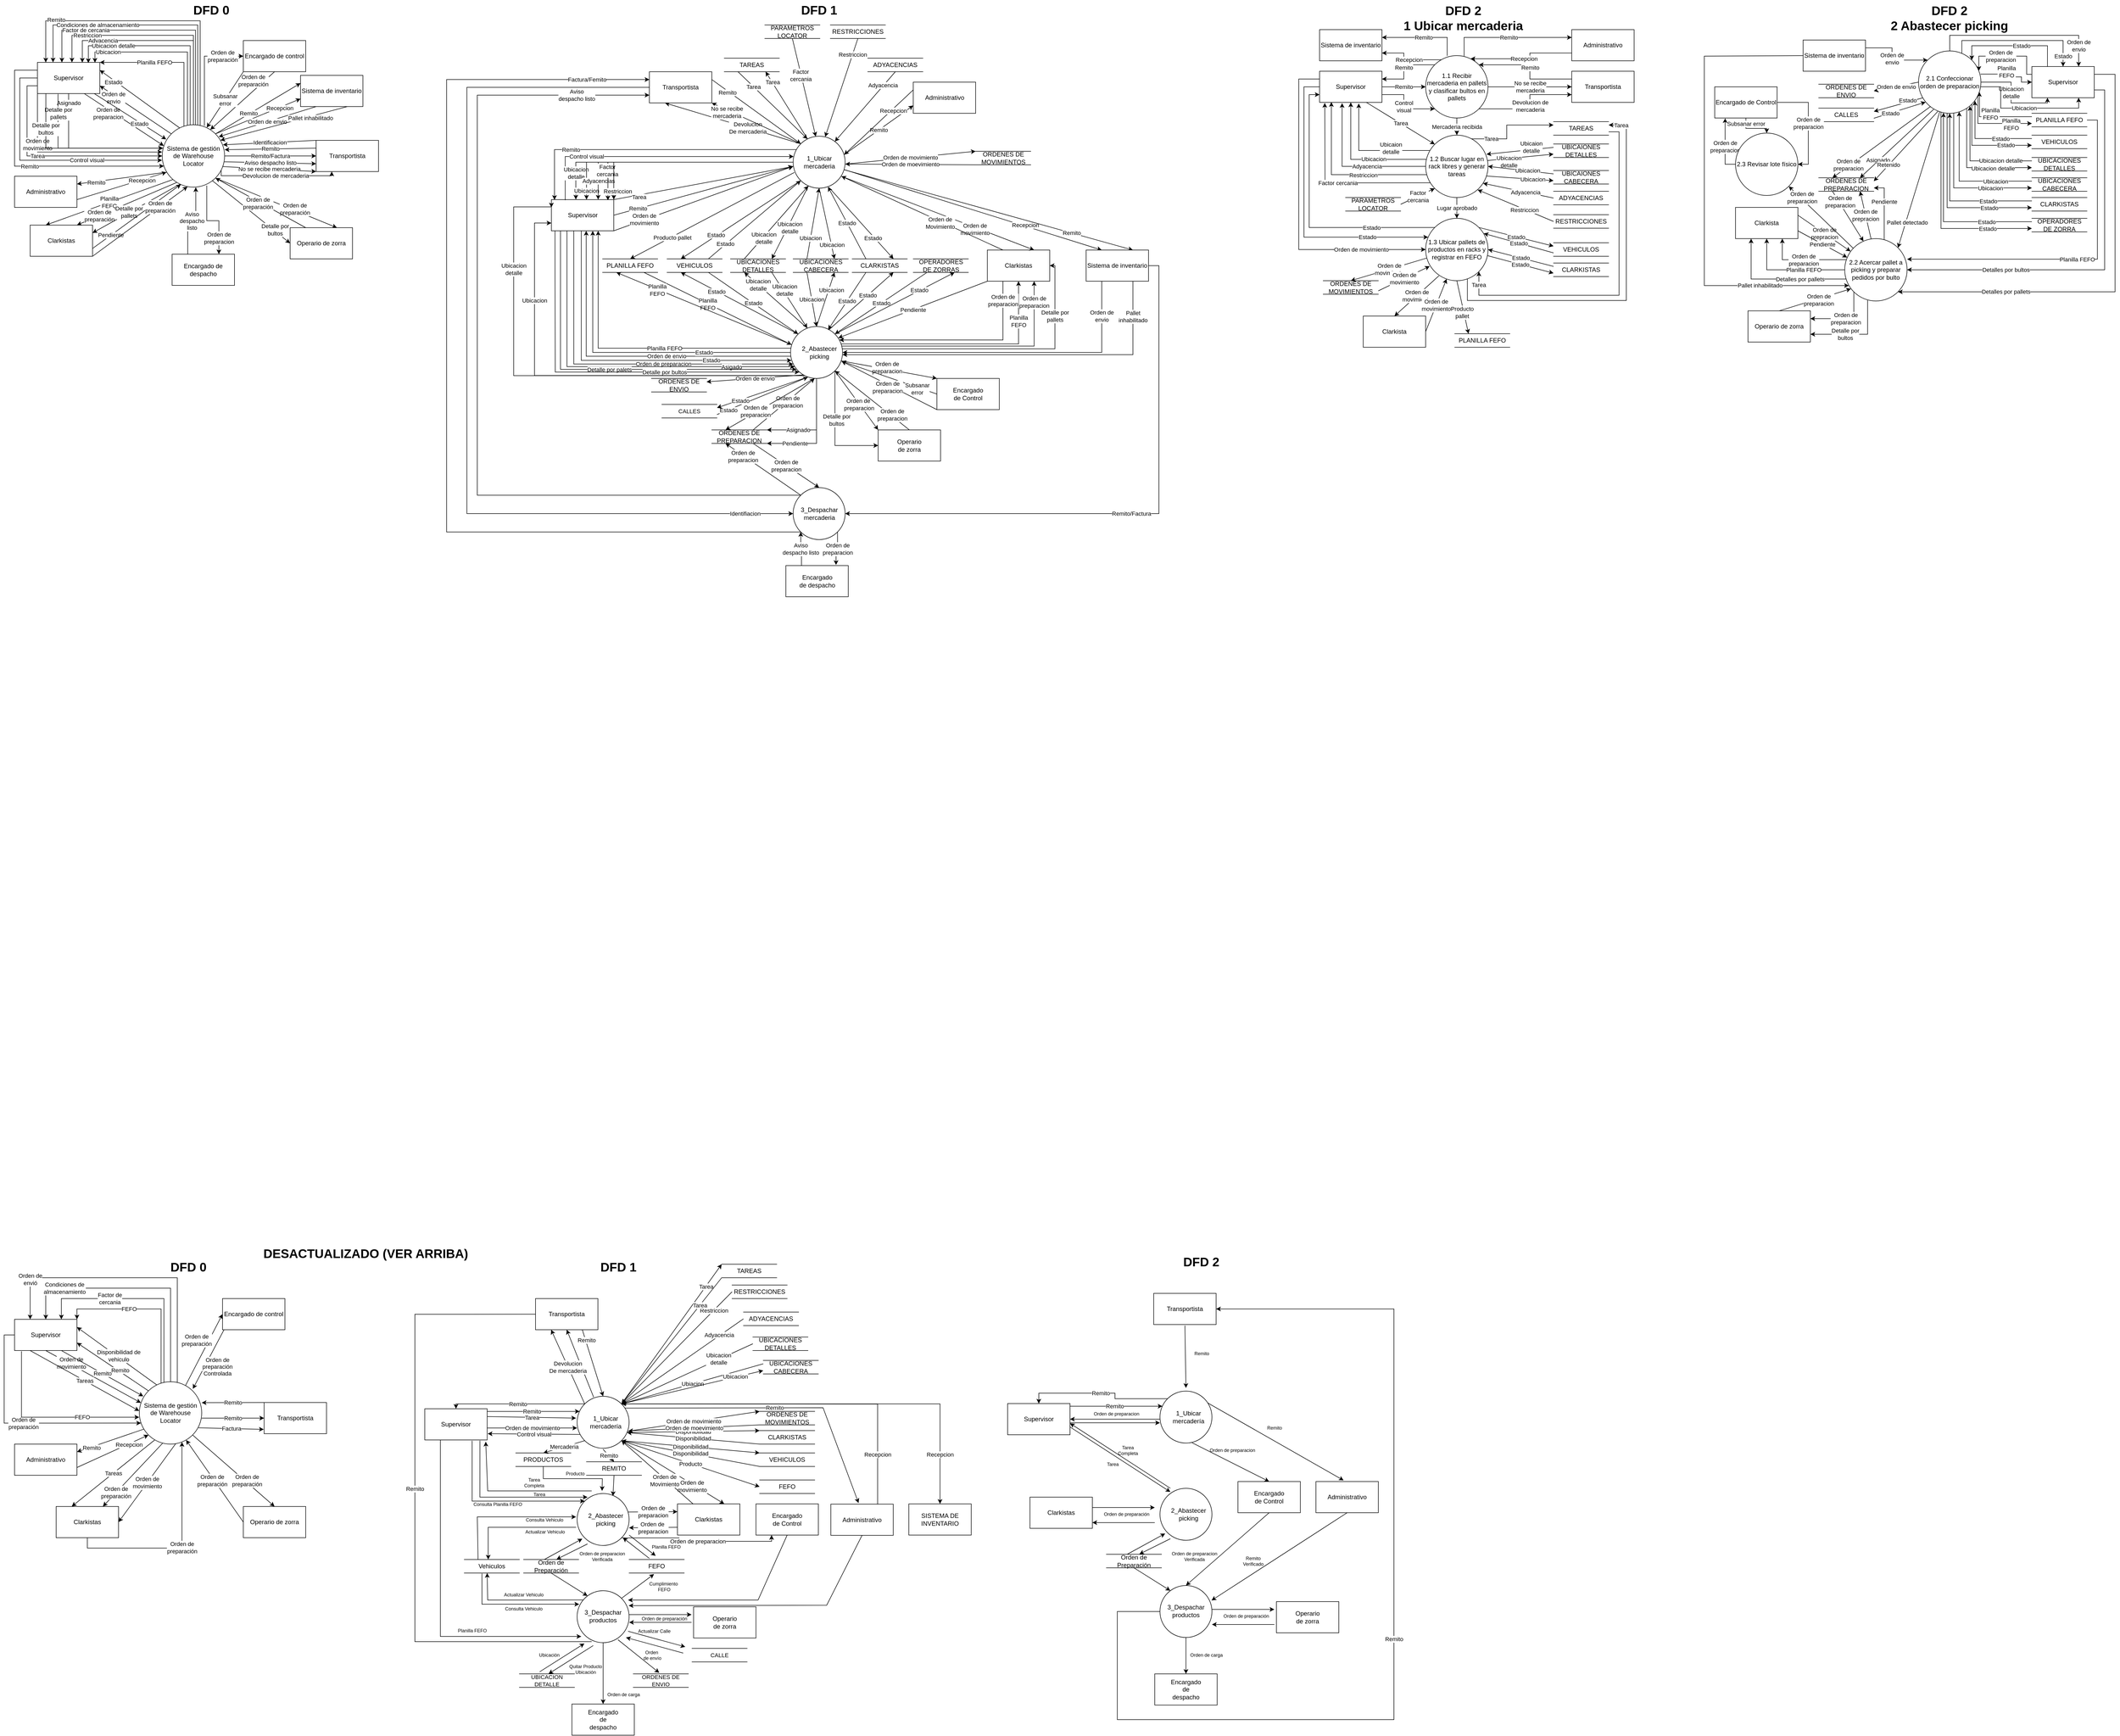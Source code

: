 <mxfile version="24.6.1" type="github" pages="2">
  <diagram id="dtz4ZYm2-1124x_eL9rx" name="DFD">
    <mxGraphModel dx="1878" dy="3203" grid="0" gridSize="10" guides="1" tooltips="1" connect="1" arrows="1" fold="1" page="1" pageScale="1" pageWidth="827" pageHeight="1169" background="#ffffff" math="0" shadow="0">
      <root>
        <mxCell id="0" />
        <mxCell id="1" parent="0" />
        <mxCell id="_3XoVfJ383ayYzKA0eGD-2" value="Orden de&lt;br&gt;movimiento" style="rounded=0;orthogonalLoop=1;jettySize=auto;html=1;exitX=0.5;exitY=1;exitDx=0;exitDy=0;entryX=0.025;entryY=0.338;entryDx=0;entryDy=0;entryPerimeter=0;" parent="1" source="zZa_1P73lOuYzELmrsZg-2" target="zZa_1P73lOuYzELmrsZg-1" edge="1">
          <mxGeometry x="-0.48" y="2" relative="1" as="geometry">
            <mxPoint x="320" y="380" as="targetPoint" />
            <mxPoint as="offset" />
          </mxGeometry>
        </mxCell>
        <mxCell id="_3XoVfJ383ayYzKA0eGD-7" value="Disponibilidad de&lt;br&gt;vehiculo" style="rounded=0;orthogonalLoop=1;jettySize=auto;html=1;exitX=0.289;exitY=0.058;exitDx=0;exitDy=0;entryX=1;entryY=0.25;entryDx=0;entryDy=0;exitPerimeter=0;" parent="1" source="zZa_1P73lOuYzELmrsZg-1" target="zZa_1P73lOuYzELmrsZg-2" edge="1">
          <mxGeometry x="-0.017" y="-2" relative="1" as="geometry">
            <mxPoint as="offset" />
          </mxGeometry>
        </mxCell>
        <mxCell id="YiQoPn7ypVEa9kBm7qLJ-7" value="Tareas" style="rounded=0;orthogonalLoop=1;jettySize=auto;html=1;exitX=0.245;exitY=0.935;exitDx=0;exitDy=0;entryX=0.25;entryY=0;entryDx=0;entryDy=0;exitPerimeter=0;" parent="1" source="zZa_1P73lOuYzELmrsZg-1" target="YiQoPn7ypVEa9kBm7qLJ-2" edge="1">
          <mxGeometry relative="1" as="geometry" />
        </mxCell>
        <mxCell id="YiQoPn7ypVEa9kBm7qLJ-10" value="Remito" style="rounded=0;orthogonalLoop=1;jettySize=auto;html=1;exitX=0.072;exitY=0.76;exitDx=0;exitDy=0;entryX=1;entryY=0.25;entryDx=0;entryDy=0;exitPerimeter=0;" parent="1" source="zZa_1P73lOuYzELmrsZg-1" target="YiQoPn7ypVEa9kBm7qLJ-1" edge="1">
          <mxGeometry x="0.571" y="2" relative="1" as="geometry">
            <mxPoint as="offset" />
          </mxGeometry>
        </mxCell>
        <mxCell id="VfRBNNF5Eisxa5Mo3TuI-1" value="Factura" style="rounded=0;orthogonalLoop=1;jettySize=auto;html=1;entryX=-0.006;entryY=0.861;entryDx=0;entryDy=0;entryPerimeter=0;exitX=0.947;exitY=0.739;exitDx=0;exitDy=0;exitPerimeter=0;" parent="1" source="zZa_1P73lOuYzELmrsZg-1" target="zZa_1P73lOuYzELmrsZg-3" edge="1">
          <mxGeometry relative="1" as="geometry">
            <mxPoint x="450" y="410" as="sourcePoint" />
          </mxGeometry>
        </mxCell>
        <mxCell id="VfRBNNF5Eisxa5Mo3TuI-2" value="Orden de&lt;br&gt;envió" style="edgeStyle=orthogonalEdgeStyle;rounded=0;orthogonalLoop=1;jettySize=auto;html=1;exitX=0.608;exitY=0.011;exitDx=0;exitDy=0;entryX=0.25;entryY=0;entryDx=0;entryDy=0;exitPerimeter=0;" parent="1" source="zZa_1P73lOuYzELmrsZg-1" target="zZa_1P73lOuYzELmrsZg-2" edge="1">
          <mxGeometry x="0.726" relative="1" as="geometry">
            <Array as="points">
              <mxPoint x="393" y="120" />
              <mxPoint x="110" y="120" />
            </Array>
            <mxPoint as="offset" />
          </mxGeometry>
        </mxCell>
        <mxCell id="VfRBNNF5Eisxa5Mo3TuI-4" value="Orden de&lt;br&gt;preparación" style="rounded=0;orthogonalLoop=1;jettySize=auto;html=1;exitX=1;exitY=1;exitDx=0;exitDy=0;entryX=0.5;entryY=0;entryDx=0;entryDy=0;" parent="1" source="zZa_1P73lOuYzELmrsZg-1" target="YiQoPn7ypVEa9kBm7qLJ-4" edge="1">
          <mxGeometry x="0.299" y="3" relative="1" as="geometry">
            <mxPoint as="offset" />
          </mxGeometry>
        </mxCell>
        <mxCell id="VfRBNNF5Eisxa5Mo3TuI-5" value="Orden de&lt;br&gt;preparación" style="rounded=0;orthogonalLoop=1;jettySize=auto;html=1;entryX=0.75;entryY=0;entryDx=0;entryDy=0;exitX=0.375;exitY=0.984;exitDx=0;exitDy=0;exitPerimeter=0;" parent="1" source="zZa_1P73lOuYzELmrsZg-1" target="YiQoPn7ypVEa9kBm7qLJ-2" edge="1">
          <mxGeometry x="0.555" relative="1" as="geometry">
            <mxPoint x="380" y="440" as="sourcePoint" />
            <mxPoint as="offset" />
          </mxGeometry>
        </mxCell>
        <mxCell id="VfRBNNF5Eisxa5Mo3TuI-6" value="Orden de&lt;br&gt;preparación" style="rounded=0;orthogonalLoop=1;jettySize=auto;html=1;exitX=0.742;exitY=0.057;exitDx=0;exitDy=0;entryX=0;entryY=0.5;entryDx=0;entryDy=0;exitPerimeter=0;" parent="1" source="zZa_1P73lOuYzELmrsZg-1" target="YiQoPn7ypVEa9kBm7qLJ-3" edge="1">
          <mxGeometry x="0.125" y="21" relative="1" as="geometry">
            <mxPoint as="offset" />
          </mxGeometry>
        </mxCell>
        <mxCell id="_3XoVfJ383ayYzKA0eGD-1" value="Remito" style="rounded=0;orthogonalLoop=1;jettySize=auto;html=1;exitX=0;exitY=0;exitDx=0;exitDy=0;entryX=1;entryY=0.75;entryDx=0;entryDy=0;" parent="1" source="zZa_1P73lOuYzELmrsZg-1" target="zZa_1P73lOuYzELmrsZg-2" edge="1">
          <mxGeometry x="-0.187" y="-2" relative="1" as="geometry">
            <mxPoint as="offset" />
          </mxGeometry>
        </mxCell>
        <mxCell id="_3XoVfJ383ayYzKA0eGD-3" value="Orden de&lt;br&gt;movimiento" style="rounded=0;orthogonalLoop=1;jettySize=auto;html=1;exitX=0.584;exitY=0.991;exitDx=0;exitDy=0;entryX=1;entryY=0.5;entryDx=0;entryDy=0;exitPerimeter=0;" parent="1" source="zZa_1P73lOuYzELmrsZg-1" target="YiQoPn7ypVEa9kBm7qLJ-2" edge="1">
          <mxGeometry relative="1" as="geometry" />
        </mxCell>
        <mxCell id="_3XoVfJ383ayYzKA0eGD-5" value="Condiciones de&lt;br&gt;almacenamiento" style="edgeStyle=orthogonalEdgeStyle;rounded=0;orthogonalLoop=1;jettySize=auto;html=1;exitX=0.5;exitY=0;exitDx=0;exitDy=0;entryX=0.5;entryY=0;entryDx=0;entryDy=0;" parent="1" source="zZa_1P73lOuYzELmrsZg-1" target="zZa_1P73lOuYzELmrsZg-2" edge="1">
          <mxGeometry x="0.6" relative="1" as="geometry">
            <Array as="points">
              <mxPoint x="380" y="140" />
              <mxPoint x="140" y="140" />
            </Array>
            <mxPoint as="offset" />
          </mxGeometry>
        </mxCell>
        <mxCell id="_3XoVfJ383ayYzKA0eGD-6" value="Factor de&lt;br&gt;cercania" style="edgeStyle=orthogonalEdgeStyle;rounded=0;orthogonalLoop=1;jettySize=auto;html=1;exitX=0.394;exitY=0.008;exitDx=0;exitDy=0;entryX=0.75;entryY=0;entryDx=0;entryDy=0;exitPerimeter=0;" parent="1" source="zZa_1P73lOuYzELmrsZg-1" target="zZa_1P73lOuYzELmrsZg-2" edge="1">
          <mxGeometry x="0.33" relative="1" as="geometry">
            <Array as="points">
              <mxPoint x="367" y="160" />
              <mxPoint x="170" y="160" />
            </Array>
            <mxPoint as="offset" />
          </mxGeometry>
        </mxCell>
        <mxCell id="_3XoVfJ383ayYzKA0eGD-8" value="FEFO" style="edgeStyle=orthogonalEdgeStyle;rounded=0;orthogonalLoop=1;jettySize=auto;html=1;exitX=0.348;exitY=0.022;exitDx=0;exitDy=0;entryX=1;entryY=0;entryDx=0;entryDy=0;exitPerimeter=0;" parent="1" source="zZa_1P73lOuYzELmrsZg-1" target="zZa_1P73lOuYzELmrsZg-2" edge="1">
          <mxGeometry x="0.26" relative="1" as="geometry">
            <Array as="points">
              <mxPoint x="362" y="180" />
              <mxPoint x="200" y="180" />
            </Array>
            <mxPoint as="offset" />
          </mxGeometry>
        </mxCell>
        <mxCell id="zZa_1P73lOuYzELmrsZg-1" value="&lt;font style=&quot;font-size: 12px;&quot;&gt;Sistema de gestión de Warehouse Locator&lt;/font&gt;" style="ellipse;whiteSpace=wrap;html=1;aspect=fixed;" parent="1" vertex="1">
          <mxGeometry x="320" y="320" width="120" height="120" as="geometry" />
        </mxCell>
        <mxCell id="Pckf7qKC1o77Quz8ey8D-3" value="Remito" style="rounded=0;orthogonalLoop=1;jettySize=auto;html=1;exitX=0.75;exitY=1;exitDx=0;exitDy=0;entryX=0.064;entryY=0.234;entryDx=0;entryDy=0;entryPerimeter=0;" parent="1" source="zZa_1P73lOuYzELmrsZg-2" target="zZa_1P73lOuYzELmrsZg-1" edge="1">
          <mxGeometry relative="1" as="geometry" />
        </mxCell>
        <mxCell id="YiQoPn7ypVEa9kBm7qLJ-6" value="Tareas" style="rounded=0;orthogonalLoop=1;jettySize=auto;html=1;exitX=0.25;exitY=1;exitDx=0;exitDy=0;entryX=-0.002;entryY=0.468;entryDx=0;entryDy=0;entryPerimeter=0;" parent="1" source="zZa_1P73lOuYzELmrsZg-2" target="zZa_1P73lOuYzELmrsZg-1" edge="1">
          <mxGeometry relative="1" as="geometry" />
        </mxCell>
        <mxCell id="VfRBNNF5Eisxa5Mo3TuI-3" value="Orden de&lt;br&gt;preparación" style="edgeStyle=orthogonalEdgeStyle;rounded=0;orthogonalLoop=1;jettySize=auto;html=1;exitX=0;exitY=0.5;exitDx=0;exitDy=0;entryX=0.027;entryY=0.663;entryDx=0;entryDy=0;entryPerimeter=0;" parent="1" source="zZa_1P73lOuYzELmrsZg-2" target="zZa_1P73lOuYzELmrsZg-1" edge="1">
          <mxGeometry relative="1" as="geometry">
            <Array as="points">
              <mxPoint x="60" y="230" />
              <mxPoint x="60" y="400" />
            </Array>
          </mxGeometry>
        </mxCell>
        <mxCell id="zZa_1P73lOuYzELmrsZg-2" value="Supervisor" style="rounded=0;whiteSpace=wrap;html=1;" parent="1" vertex="1">
          <mxGeometry x="80" y="200" width="120" height="60" as="geometry" />
        </mxCell>
        <mxCell id="Pckf7qKC1o77Quz8ey8D-1" value="Remito" style="rounded=0;orthogonalLoop=1;jettySize=auto;html=1;exitX=0;exitY=0;exitDx=0;exitDy=0;entryX=1;entryY=0.336;entryDx=0;entryDy=0;entryPerimeter=0;" parent="1" source="zZa_1P73lOuYzELmrsZg-3" target="zZa_1P73lOuYzELmrsZg-1" edge="1">
          <mxGeometry relative="1" as="geometry" />
        </mxCell>
        <mxCell id="zZa_1P73lOuYzELmrsZg-3" value="Transportista" style="rounded=0;whiteSpace=wrap;html=1;" parent="1" vertex="1">
          <mxGeometry x="560" y="360" width="120" height="60" as="geometry" />
        </mxCell>
        <mxCell id="zZa_1P73lOuYzELmrsZg-4" value="&lt;font style=&quot;font-size: 24px;&quot;&gt;&lt;b&gt;DFD 0&lt;/b&gt;&lt;/font&gt;" style="text;html=1;align=center;verticalAlign=middle;resizable=0;points=[];autosize=1;strokeColor=none;fillColor=none;" parent="1" vertex="1">
          <mxGeometry x="369" y="80" width="90" height="40" as="geometry" />
        </mxCell>
        <mxCell id="YiQoPn7ypVEa9kBm7qLJ-5" value="Recepcion" style="rounded=0;orthogonalLoop=1;jettySize=auto;html=1;exitX=1;exitY=0.75;exitDx=0;exitDy=0;entryX=0;entryY=1;entryDx=0;entryDy=0;" parent="1" source="YiQoPn7ypVEa9kBm7qLJ-1" target="zZa_1P73lOuYzELmrsZg-1" edge="1">
          <mxGeometry x="0.451" relative="1" as="geometry">
            <mxPoint y="1" as="offset" />
          </mxGeometry>
        </mxCell>
        <mxCell id="YiQoPn7ypVEa9kBm7qLJ-1" value="Administrativo" style="rounded=0;whiteSpace=wrap;html=1;" parent="1" vertex="1">
          <mxGeometry x="80" y="440" width="120" height="60" as="geometry" />
        </mxCell>
        <mxCell id="YiQoPn7ypVEa9kBm7qLJ-2" value="Clarkistas" style="rounded=0;whiteSpace=wrap;html=1;" parent="1" vertex="1">
          <mxGeometry x="160" y="560" width="120" height="60" as="geometry" />
        </mxCell>
        <mxCell id="YiQoPn7ypVEa9kBm7qLJ-3" value="Encargado de control" style="rounded=0;whiteSpace=wrap;html=1;" parent="1" vertex="1">
          <mxGeometry x="480" y="160" width="120" height="60" as="geometry" />
        </mxCell>
        <mxCell id="YiQoPn7ypVEa9kBm7qLJ-4" value="Operario de zorra" style="rounded=0;whiteSpace=wrap;html=1;" parent="1" vertex="1">
          <mxGeometry x="520" y="560" width="120" height="60" as="geometry" />
        </mxCell>
        <mxCell id="VfRBNNF5Eisxa5Mo3TuI-7" value="Orden de&lt;br&gt;preparación" style="edgeStyle=orthogonalEdgeStyle;rounded=0;orthogonalLoop=1;jettySize=auto;html=1;exitX=0.5;exitY=1;exitDx=0;exitDy=0;entryX=0.683;entryY=0.967;entryDx=0;entryDy=0;entryPerimeter=0;" parent="1" source="YiQoPn7ypVEa9kBm7qLJ-2" target="zZa_1P73lOuYzELmrsZg-1" edge="1">
          <mxGeometry relative="1" as="geometry" />
        </mxCell>
        <mxCell id="VfRBNNF5Eisxa5Mo3TuI-8" value="Orden de&lt;br&gt;preparación" style="rounded=0;orthogonalLoop=1;jettySize=auto;html=1;exitX=0;exitY=0.5;exitDx=0;exitDy=0;entryX=0.749;entryY=0.934;entryDx=0;entryDy=0;entryPerimeter=0;" parent="1" source="YiQoPn7ypVEa9kBm7qLJ-4" target="zZa_1P73lOuYzELmrsZg-1" edge="1">
          <mxGeometry x="0.038" y="3" relative="1" as="geometry">
            <mxPoint as="offset" />
          </mxGeometry>
        </mxCell>
        <mxCell id="_3XoVfJ383ayYzKA0eGD-9" value="FEFO" style="rounded=0;orthogonalLoop=1;jettySize=auto;html=1;exitX=0.111;exitY=1.024;exitDx=0;exitDy=0;entryX=-0.002;entryY=0.569;entryDx=0;entryDy=0;entryPerimeter=0;edgeStyle=orthogonalEdgeStyle;exitPerimeter=0;" parent="1" source="zZa_1P73lOuYzELmrsZg-2" target="zZa_1P73lOuYzELmrsZg-1" edge="1">
          <mxGeometry x="0.379" relative="1" as="geometry">
            <Array as="points">
              <mxPoint x="93" y="388" />
            </Array>
            <mxPoint as="offset" />
          </mxGeometry>
        </mxCell>
        <mxCell id="dPi1HmF95KN-nMSCKA0x-1" value="" style="rounded=0;orthogonalLoop=1;jettySize=auto;html=1;exitX=0.022;exitY=1.006;exitDx=0;exitDy=0;exitPerimeter=0;entryX=0.858;entryY=0.114;entryDx=0;entryDy=0;entryPerimeter=0;" parent="1" source="YiQoPn7ypVEa9kBm7qLJ-3" target="zZa_1P73lOuYzELmrsZg-1" edge="1">
          <mxGeometry x="-0.053" y="4" relative="1" as="geometry">
            <mxPoint x="1" as="offset" />
            <mxPoint x="489" y="220" as="sourcePoint" />
            <mxPoint x="430" y="340" as="targetPoint" />
          </mxGeometry>
        </mxCell>
        <mxCell id="dPi1HmF95KN-nMSCKA0x-2" value="Orden de&lt;br&gt;preparación&lt;br&gt;Controlada" style="edgeLabel;html=1;align=center;verticalAlign=middle;resizable=0;points=[];" parent="dPi1HmF95KN-nMSCKA0x-1" vertex="1" connectable="0">
          <mxGeometry x="-0.184" y="1" relative="1" as="geometry">
            <mxPoint x="11" y="23" as="offset" />
          </mxGeometry>
        </mxCell>
        <mxCell id="dPi1HmF95KN-nMSCKA0x-3" value="Remito" style="rounded=0;orthogonalLoop=1;jettySize=auto;html=1;exitX=1;exitY=0.583;exitDx=0;exitDy=0;entryX=0;entryY=0.5;entryDx=0;entryDy=0;exitPerimeter=0;" parent="1" source="zZa_1P73lOuYzELmrsZg-1" target="zZa_1P73lOuYzELmrsZg-3" edge="1">
          <mxGeometry relative="1" as="geometry">
            <mxPoint x="440" y="398.5" as="sourcePoint" />
            <mxPoint x="578" y="381.5" as="targetPoint" />
          </mxGeometry>
        </mxCell>
        <mxCell id="Q_FQF6dckXQZLW2nmg2O-1" value="" style="group" parent="1" vertex="1" connectable="0">
          <mxGeometry x="1162" y="348" width="100" height="100" as="geometry" />
        </mxCell>
        <mxCell id="-mQEHy61o7DQiUL0TPlL-1" value="Control visual" style="rounded=0;orthogonalLoop=1;jettySize=auto;html=1;exitX=0.056;exitY=0.734;exitDx=0;exitDy=0;shadow=0;exitPerimeter=0;" edge="1" parent="Q_FQF6dckXQZLW2nmg2O-1" source="Q_FQF6dckXQZLW2nmg2O-2">
          <mxGeometry relative="1" as="geometry">
            <mxPoint x="-172" y="72" as="targetPoint" />
          </mxGeometry>
        </mxCell>
        <mxCell id="Q_FQF6dckXQZLW2nmg2O-2" value="" style="ellipse;whiteSpace=wrap;html=1;aspect=fixed;" parent="Q_FQF6dckXQZLW2nmg2O-1" vertex="1">
          <mxGeometry width="100" height="100" as="geometry" />
        </mxCell>
        <mxCell id="Q_FQF6dckXQZLW2nmg2O-3" value="1_Ubicar mercadería" style="text;html=1;strokeColor=none;fillColor=none;align=center;verticalAlign=middle;whiteSpace=wrap;rounded=0;" parent="Q_FQF6dckXQZLW2nmg2O-1" vertex="1">
          <mxGeometry x="30" y="40" width="50" height="20" as="geometry" />
        </mxCell>
        <mxCell id="Q_FQF6dckXQZLW2nmg2O-4" value="" style="group" parent="1" vertex="1" connectable="0">
          <mxGeometry x="1162" y="535" width="100" height="100" as="geometry" />
        </mxCell>
        <mxCell id="Q_FQF6dckXQZLW2nmg2O-5" value="" style="ellipse;whiteSpace=wrap;html=1;aspect=fixed;" parent="Q_FQF6dckXQZLW2nmg2O-4" vertex="1">
          <mxGeometry width="100" height="100" as="geometry" />
        </mxCell>
        <mxCell id="Q_FQF6dckXQZLW2nmg2O-6" value="2_Abastecer picking" style="text;html=1;strokeColor=none;fillColor=none;align=center;verticalAlign=middle;whiteSpace=wrap;rounded=0;" parent="Q_FQF6dckXQZLW2nmg2O-4" vertex="1">
          <mxGeometry x="30" y="40" width="50" height="20" as="geometry" />
        </mxCell>
        <mxCell id="Q_FQF6dckXQZLW2nmg2O-7" value="" style="group" parent="1" vertex="1" connectable="0">
          <mxGeometry x="1162" y="722" width="100" height="100" as="geometry" />
        </mxCell>
        <mxCell id="5M9YGzhMm0kIQtHwc9o7-80" style="rounded=0;orthogonalLoop=1;jettySize=auto;html=1;exitX=1;exitY=0;exitDx=0;exitDy=0;" parent="Q_FQF6dckXQZLW2nmg2O-7" source="Q_FQF6dckXQZLW2nmg2O-8" edge="1">
          <mxGeometry relative="1" as="geometry">
            <mxPoint x="148" y="-32" as="targetPoint" />
          </mxGeometry>
        </mxCell>
        <mxCell id="Q_FQF6dckXQZLW2nmg2O-8" value="" style="ellipse;whiteSpace=wrap;html=1;aspect=fixed;" parent="Q_FQF6dckXQZLW2nmg2O-7" vertex="1">
          <mxGeometry width="100" height="100" as="geometry" />
        </mxCell>
        <mxCell id="Q_FQF6dckXQZLW2nmg2O-9" value="3_Despachar productos" style="text;html=1;strokeColor=none;fillColor=none;align=center;verticalAlign=middle;whiteSpace=wrap;rounded=0;" parent="Q_FQF6dckXQZLW2nmg2O-7" vertex="1">
          <mxGeometry x="26.654" y="37.692" width="45.692" height="22.615" as="geometry" />
        </mxCell>
        <mxCell id="Q_FQF6dckXQZLW2nmg2O-10" value="" style="group" parent="1" vertex="1" connectable="0">
          <mxGeometry x="1355" y="555" width="120" height="60" as="geometry" />
        </mxCell>
        <mxCell id="Q_FQF6dckXQZLW2nmg2O-11" value="" style="rounded=0;whiteSpace=wrap;html=1;" parent="Q_FQF6dckXQZLW2nmg2O-10" vertex="1">
          <mxGeometry width="120" height="60" as="geometry" />
        </mxCell>
        <mxCell id="Q_FQF6dckXQZLW2nmg2O-12" value="Clarkistas" style="text;html=1;strokeColor=none;fillColor=none;align=center;verticalAlign=middle;whiteSpace=wrap;rounded=0;" parent="Q_FQF6dckXQZLW2nmg2O-10" vertex="1">
          <mxGeometry x="30" y="15" width="60" height="30" as="geometry" />
        </mxCell>
        <mxCell id="Q_FQF6dckXQZLW2nmg2O-14" value="Orden de&lt;div&gt;preparacion&lt;/div&gt;" style="endArrow=classic;html=1;rounded=0;entryX=0;entryY=0.25;entryDx=0;entryDy=0;exitX=0.982;exitY=0.356;exitDx=0;exitDy=0;exitPerimeter=0;" parent="1" edge="1" target="Q_FQF6dckXQZLW2nmg2O-11" source="Q_FQF6dckXQZLW2nmg2O-5">
          <mxGeometry width="50" height="50" relative="1" as="geometry">
            <mxPoint x="1262" y="565.58" as="sourcePoint" />
            <mxPoint x="1320" y="566" as="targetPoint" />
          </mxGeometry>
        </mxCell>
        <mxCell id="Q_FQF6dckXQZLW2nmg2O-15" value="Orden de&amp;nbsp;&lt;div&gt;preparacion&lt;/div&gt;" style="endArrow=none;html=1;rounded=0;endFill=0;startArrow=classic;startFill=1;entryX=0;entryY=0.75;entryDx=0;entryDy=0;exitX=0.998;exitY=0.66;exitDx=0;exitDy=0;exitPerimeter=0;" parent="1" edge="1" target="Q_FQF6dckXQZLW2nmg2O-11" source="Q_FQF6dckXQZLW2nmg2O-5">
          <mxGeometry width="50" height="50" relative="1" as="geometry">
            <mxPoint x="1258" y="605.5" as="sourcePoint" />
            <mxPoint x="1320" y="605.5" as="targetPoint" />
          </mxGeometry>
        </mxCell>
        <mxCell id="Q_FQF6dckXQZLW2nmg2O-19" value="" style="group" parent="1" vertex="1" connectable="0">
          <mxGeometry x="1506" y="555" width="120" height="60" as="geometry" />
        </mxCell>
        <mxCell id="Q_FQF6dckXQZLW2nmg2O-20" value="" style="rounded=0;whiteSpace=wrap;html=1;" parent="Q_FQF6dckXQZLW2nmg2O-19" vertex="1">
          <mxGeometry width="120" height="60" as="geometry" />
        </mxCell>
        <mxCell id="Q_FQF6dckXQZLW2nmg2O-21" value="Encargado de Control" style="text;html=1;strokeColor=none;fillColor=none;align=center;verticalAlign=middle;whiteSpace=wrap;rounded=0;" parent="Q_FQF6dckXQZLW2nmg2O-19" vertex="1">
          <mxGeometry x="30" y="15" width="60" height="30" as="geometry" />
        </mxCell>
        <mxCell id="Q_FQF6dckXQZLW2nmg2O-22" value="Orden de preparacion" style="endArrow=classic;html=1;rounded=0;entryX=0.25;entryY=1;entryDx=0;entryDy=0;exitX=1;exitY=1;exitDx=0;exitDy=0;edgeStyle=orthogonalEdgeStyle;" parent="1" source="Q_FQF6dckXQZLW2nmg2O-5" target="Q_FQF6dckXQZLW2nmg2O-20" edge="1">
          <mxGeometry width="50" height="50" relative="1" as="geometry">
            <mxPoint x="1247.995" y="627.355" as="sourcePoint" />
            <mxPoint x="1536.64" y="622" as="targetPoint" />
            <Array as="points">
              <mxPoint x="1358" y="620" />
              <mxPoint x="1358" y="627" />
              <mxPoint x="1536" y="627" />
            </Array>
          </mxGeometry>
        </mxCell>
        <mxCell id="Q_FQF6dckXQZLW2nmg2O-23" value="" style="endArrow=classic;html=1;rounded=0;exitX=0.5;exitY=1;exitDx=0;exitDy=0;" parent="1" source="Q_FQF6dckXQZLW2nmg2O-20" edge="1">
          <mxGeometry width="50" height="50" relative="1" as="geometry">
            <mxPoint x="1052" y="672" as="sourcePoint" />
            <mxPoint x="1260" y="740" as="targetPoint" />
            <Array as="points">
              <mxPoint x="1510" y="740" />
            </Array>
          </mxGeometry>
        </mxCell>
        <mxCell id="Q_FQF6dckXQZLW2nmg2O-24" value="Supervisor" style="group" parent="1" vertex="1" connectable="0">
          <mxGeometry x="869" y="372" width="120" height="60" as="geometry" />
        </mxCell>
        <mxCell id="Q_FQF6dckXQZLW2nmg2O-26" style="rounded=0;orthogonalLoop=1;jettySize=auto;html=1;exitX=0.884;exitY=1.021;exitDx=0;exitDy=0;exitPerimeter=0;" parent="Q_FQF6dckXQZLW2nmg2O-24" source="Q_FQF6dckXQZLW2nmg2O-27" edge="1">
          <mxGeometry relative="1" as="geometry">
            <mxPoint x="313" y="170" as="targetPoint" />
            <Array as="points">
              <mxPoint x="106" y="170" />
            </Array>
          </mxGeometry>
        </mxCell>
        <mxCell id="5M9YGzhMm0kIQtHwc9o7-83" style="edgeStyle=orthogonalEdgeStyle;rounded=0;orthogonalLoop=1;jettySize=auto;html=1;exitX=0.25;exitY=1;exitDx=0;exitDy=0;" parent="Q_FQF6dckXQZLW2nmg2O-24" source="Q_FQF6dckXQZLW2nmg2O-27" edge="1">
          <mxGeometry relative="1" as="geometry">
            <mxPoint x="301" y="438" as="targetPoint" />
            <Array as="points">
              <mxPoint x="30" y="438" />
            </Array>
          </mxGeometry>
        </mxCell>
        <mxCell id="Q_FQF6dckXQZLW2nmg2O-27" value="Supervisor" style="rounded=0;whiteSpace=wrap;html=1;" parent="Q_FQF6dckXQZLW2nmg2O-24" vertex="1">
          <mxGeometry width="120" height="60" as="geometry" />
        </mxCell>
        <mxCell id="Q_FQF6dckXQZLW2nmg2O-29" value="" style="group" parent="1" vertex="1" connectable="0">
          <mxGeometry x="1650" y="555.5" width="120" height="60" as="geometry" />
        </mxCell>
        <mxCell id="Q_FQF6dckXQZLW2nmg2O-30" value="" style="rounded=0;whiteSpace=wrap;html=1;" parent="Q_FQF6dckXQZLW2nmg2O-29" vertex="1">
          <mxGeometry width="120" height="60" as="geometry" />
        </mxCell>
        <mxCell id="Q_FQF6dckXQZLW2nmg2O-31" value="Administrativo" style="text;html=1;strokeColor=none;fillColor=none;align=center;verticalAlign=middle;whiteSpace=wrap;rounded=0;" parent="Q_FQF6dckXQZLW2nmg2O-29" vertex="1">
          <mxGeometry x="30" y="15" width="60" height="30" as="geometry" />
        </mxCell>
        <mxCell id="Q_FQF6dckXQZLW2nmg2O-32" value="" style="group" parent="1" vertex="1" connectable="0">
          <mxGeometry x="1362" y="753" width="120" height="60" as="geometry" />
        </mxCell>
        <mxCell id="Q_FQF6dckXQZLW2nmg2O-33" value="Operario&lt;div&gt;de zorra&lt;/div&gt;" style="rounded=0;whiteSpace=wrap;html=1;" parent="Q_FQF6dckXQZLW2nmg2O-32" vertex="1">
          <mxGeometry x="24" width="120" height="60" as="geometry" />
        </mxCell>
        <mxCell id="Q_FQF6dckXQZLW2nmg2O-36" value="" style="endArrow=classic;html=1;rounded=0;" parent="Q_FQF6dckXQZLW2nmg2O-32" edge="1">
          <mxGeometry width="50" height="50" relative="1" as="geometry">
            <mxPoint x="-100" y="15" as="sourcePoint" />
            <mxPoint x="20" y="15" as="targetPoint" />
          </mxGeometry>
        </mxCell>
        <mxCell id="5M9YGzhMm0kIQtHwc9o7-109" value="" style="endArrow=classic;html=1;rounded=0;" parent="Q_FQF6dckXQZLW2nmg2O-32" edge="1">
          <mxGeometry width="50" height="50" relative="1" as="geometry">
            <mxPoint x="-102" y="47" as="sourcePoint" />
            <mxPoint x="8" y="77" as="targetPoint" />
          </mxGeometry>
        </mxCell>
        <mxCell id="Q_FQF6dckXQZLW2nmg2O-38" value="Remito" style="rounded=0;orthogonalLoop=1;jettySize=auto;html=1;exitX=0.75;exitY=1;exitDx=0;exitDy=0;entryX=0.5;entryY=0;entryDx=0;entryDy=0;" parent="1" edge="1" target="Q_FQF6dckXQZLW2nmg2O-2" source="-mQEHy61o7DQiUL0TPlL-12">
          <mxGeometry x="-0.68" y="2" relative="1" as="geometry">
            <mxPoint x="1240" y="220" as="sourcePoint" />
            <mxPoint x="1230" y="330" as="targetPoint" />
            <mxPoint as="offset" />
          </mxGeometry>
        </mxCell>
        <mxCell id="Q_FQF6dckXQZLW2nmg2O-39" value="" style="endArrow=classic;html=1;rounded=0;exitX=0.377;exitY=0;exitDx=0;exitDy=0;exitPerimeter=0;" parent="1" source="Q_FQF6dckXQZLW2nmg2O-40" edge="1">
          <mxGeometry width="50" height="50" relative="1" as="geometry">
            <mxPoint x="1173.7" y="689.3" as="sourcePoint" />
            <mxPoint x="1172" y="622" as="targetPoint" />
          </mxGeometry>
        </mxCell>
        <mxCell id="Q_FQF6dckXQZLW2nmg2O-40" value="Orden de Preparación" style="shape=partialRectangle;whiteSpace=wrap;html=1;left=0;right=0;fillColor=none;" parent="1" vertex="1">
          <mxGeometry x="1059" y="662" width="106" height="26" as="geometry" />
        </mxCell>
        <mxCell id="Q_FQF6dckXQZLW2nmg2O-41" value="" style="endArrow=classic;html=1;rounded=0;entryX=0.598;entryY=-0.012;entryDx=0;entryDy=0;entryPerimeter=0;" parent="1" target="Q_FQF6dckXQZLW2nmg2O-40" edge="1">
          <mxGeometry width="50" height="50" relative="1" as="geometry">
            <mxPoint x="1182" y="632" as="sourcePoint" />
            <mxPoint x="1192" y="652" as="targetPoint" />
          </mxGeometry>
        </mxCell>
        <mxCell id="Q_FQF6dckXQZLW2nmg2O-42" value="" style="endArrow=classic;html=1;rounded=0;exitX=0.5;exitY=1;exitDx=0;exitDy=0;" parent="1" source="Q_FQF6dckXQZLW2nmg2O-40" edge="1">
          <mxGeometry width="50" height="50" relative="1" as="geometry">
            <mxPoint x="1205.04" y="702" as="sourcePoint" />
            <mxPoint x="1182" y="732" as="targetPoint" />
          </mxGeometry>
        </mxCell>
        <mxCell id="Q_FQF6dckXQZLW2nmg2O-43" value="Remito" style="rounded=0;orthogonalLoop=1;jettySize=auto;html=1;entryX=0.444;entryY=-0.036;entryDx=0;entryDy=0;entryPerimeter=0;exitX=0.917;exitY=0.227;exitDx=0;exitDy=0;exitPerimeter=0;" parent="1" source="Q_FQF6dckXQZLW2nmg2O-2" target="Q_FQF6dckXQZLW2nmg2O-30" edge="1">
          <mxGeometry relative="1" as="geometry">
            <mxPoint x="1252" y="372" as="sourcePoint" />
            <Array as="points">
              <mxPoint x="1635" y="370" />
            </Array>
          </mxGeometry>
        </mxCell>
        <mxCell id="Q_FQF6dckXQZLW2nmg2O-44" style="rounded=0;orthogonalLoop=1;jettySize=auto;html=1;exitX=0.5;exitY=1;exitDx=0;exitDy=0;entryX=0.992;entryY=0.287;entryDx=0;entryDy=0;entryPerimeter=0;" parent="1" source="Q_FQF6dckXQZLW2nmg2O-30" target="Q_FQF6dckXQZLW2nmg2O-8" edge="1">
          <mxGeometry relative="1" as="geometry">
            <Array as="points">
              <mxPoint x="1642" y="750" />
            </Array>
          </mxGeometry>
        </mxCell>
        <mxCell id="Q_FQF6dckXQZLW2nmg2O-45" value="" style="group" parent="1" vertex="1" connectable="0">
          <mxGeometry x="1128" y="940" width="120" height="60" as="geometry" />
        </mxCell>
        <mxCell id="Q_FQF6dckXQZLW2nmg2O-46" value="Encargado&lt;div&gt;de&lt;/div&gt;&lt;div&gt;despacho&lt;/div&gt;" style="rounded=0;whiteSpace=wrap;html=1;" parent="Q_FQF6dckXQZLW2nmg2O-45" vertex="1">
          <mxGeometry x="24" width="120" height="60" as="geometry" />
        </mxCell>
        <mxCell id="Q_FQF6dckXQZLW2nmg2O-48" value="Remito" style="edgeStyle=orthogonalEdgeStyle;rounded=0;orthogonalLoop=1;jettySize=auto;html=1;entryX=-0.007;entryY=0.503;entryDx=0;entryDy=0;entryPerimeter=0;" parent="1" edge="1">
          <mxGeometry relative="1" as="geometry">
            <Array as="points">
              <mxPoint x="1162" y="820" />
              <mxPoint x="850" y="820" />
              <mxPoint x="850" y="190" />
            </Array>
            <mxPoint x="1190" y="820" as="sourcePoint" />
            <mxPoint x="1149.16" y="190.18" as="targetPoint" />
          </mxGeometry>
        </mxCell>
        <mxCell id="Q_FQF6dckXQZLW2nmg2O-49" value="Orden de carga" style="text;html=1;strokeColor=none;fillColor=none;align=center;verticalAlign=middle;whiteSpace=wrap;rounded=0;fontSize=9;" parent="1" vertex="1">
          <mxGeometry x="1202" y="908" width="99" height="27" as="geometry" />
        </mxCell>
        <mxCell id="Q_FQF6dckXQZLW2nmg2O-50" style="edgeStyle=orthogonalEdgeStyle;rounded=0;orthogonalLoop=1;jettySize=auto;html=1;exitX=0.5;exitY=1;exitDx=0;exitDy=0;entryX=0.5;entryY=0;entryDx=0;entryDy=0;" parent="1" source="Q_FQF6dckXQZLW2nmg2O-8" target="Q_FQF6dckXQZLW2nmg2O-46" edge="1">
          <mxGeometry relative="1" as="geometry" />
        </mxCell>
        <mxCell id="Q_FQF6dckXQZLW2nmg2O-53" value="Orden de preparacion&lt;div&gt;Verificada&lt;/div&gt;" style="text;html=1;strokeColor=none;fillColor=none;align=center;verticalAlign=middle;whiteSpace=wrap;rounded=0;fontSize=9;" parent="1" vertex="1">
          <mxGeometry x="1160.5" y="642" width="99" height="27" as="geometry" />
        </mxCell>
        <mxCell id="Q_FQF6dckXQZLW2nmg2O-57" value="Tarea" style="text;html=1;strokeColor=none;fillColor=none;align=center;verticalAlign=middle;whiteSpace=wrap;rounded=0;fontSize=9;" parent="1" vertex="1">
          <mxGeometry x="1040" y="523" width="99" height="27" as="geometry" />
        </mxCell>
        <mxCell id="Q_FQF6dckXQZLW2nmg2O-58" style="rounded=0;orthogonalLoop=1;jettySize=auto;html=1;exitX=0.977;exitY=1.057;exitDx=0;exitDy=0;endArrow=none;endFill=0;startArrow=classic;startFill=1;exitPerimeter=0;" parent="1" source="Q_FQF6dckXQZLW2nmg2O-27" edge="1">
          <mxGeometry relative="1" as="geometry">
            <mxPoint x="1190" y="530" as="targetPoint" />
            <mxPoint x="989" y="410" as="sourcePoint" />
            <Array as="points">
              <mxPoint x="990" y="530" />
            </Array>
          </mxGeometry>
        </mxCell>
        <mxCell id="Q_FQF6dckXQZLW2nmg2O-59" value="Tarea&lt;br&gt;Completa" style="text;html=1;strokeColor=none;fillColor=none;align=center;verticalAlign=middle;whiteSpace=wrap;rounded=0;fontSize=9;" parent="1" vertex="1">
          <mxGeometry x="1030" y="500" width="99" height="27" as="geometry" />
        </mxCell>
        <mxCell id="Q_FQF6dckXQZLW2nmg2O-60" value="Orden de movimiento" style="edgeStyle=orthogonalEdgeStyle;rounded=0;orthogonalLoop=1;jettySize=auto;html=1;exitX=1;exitY=0.5;exitDx=0;exitDy=0;endArrow=classic;endFill=1;startArrow=none;startFill=0;" parent="1" edge="1">
          <mxGeometry relative="1" as="geometry">
            <mxPoint x="1162" y="409" as="targetPoint" />
            <mxPoint x="989" y="409" as="sourcePoint" />
          </mxGeometry>
        </mxCell>
        <mxCell id="Q_FQF6dckXQZLW2nmg2O-62" value="&lt;font style=&quot;font-size: 24px;&quot;&gt;&lt;b&gt;DFD 1&lt;/b&gt;&lt;/font&gt;" style="text;html=1;align=center;verticalAlign=middle;resizable=0;points=[];autosize=1;strokeColor=none;fillColor=none;" parent="1" vertex="1">
          <mxGeometry x="1196" y="80" width="90" height="40" as="geometry" />
        </mxCell>
        <mxCell id="Q_FQF6dckXQZLW2nmg2O-63" value="Remito" style="edgeStyle=orthogonalEdgeStyle;rounded=0;orthogonalLoop=1;jettySize=auto;html=1;exitX=0;exitY=0;exitDx=0;exitDy=0;entryX=0.5;entryY=0;entryDx=0;entryDy=0;" parent="1" source="Q_FQF6dckXQZLW2nmg2O-2" target="Q_FQF6dckXQZLW2nmg2O-27" edge="1">
          <mxGeometry x="0.001" relative="1" as="geometry">
            <Array as="points">
              <mxPoint x="929" y="363" />
            </Array>
            <mxPoint as="offset" />
          </mxGeometry>
        </mxCell>
        <mxCell id="Q_FQF6dckXQZLW2nmg2O-64" value="Remito" style="edgeStyle=orthogonalEdgeStyle;rounded=0;orthogonalLoop=1;jettySize=auto;html=1;exitX=1;exitY=0;exitDx=0;exitDy=0;entryX=0.048;entryY=0.291;entryDx=0;entryDy=0;entryPerimeter=0;" parent="1" source="Q_FQF6dckXQZLW2nmg2O-27" target="Q_FQF6dckXQZLW2nmg2O-2" edge="1">
          <mxGeometry x="-0.0" relative="1" as="geometry">
            <Array as="points">
              <mxPoint x="989" y="377" />
            </Array>
            <mxPoint as="offset" />
          </mxGeometry>
        </mxCell>
        <mxCell id="5M9YGzhMm0kIQtHwc9o7-1" value="" style="group" parent="1" vertex="1" connectable="0">
          <mxGeometry x="2283" y="338" width="100" height="100" as="geometry" />
        </mxCell>
        <mxCell id="5M9YGzhMm0kIQtHwc9o7-2" value="" style="ellipse;whiteSpace=wrap;html=1;aspect=fixed;" parent="5M9YGzhMm0kIQtHwc9o7-1" vertex="1">
          <mxGeometry width="100" height="100" as="geometry" />
        </mxCell>
        <mxCell id="5M9YGzhMm0kIQtHwc9o7-3" value="1_Ubicar mercadería" style="text;html=1;strokeColor=none;fillColor=none;align=center;verticalAlign=middle;whiteSpace=wrap;rounded=0;" parent="5M9YGzhMm0kIQtHwc9o7-1" vertex="1">
          <mxGeometry x="30" y="40" width="50" height="20" as="geometry" />
        </mxCell>
        <mxCell id="5M9YGzhMm0kIQtHwc9o7-4" value="" style="group" parent="1" vertex="1" connectable="0">
          <mxGeometry x="2283" y="525" width="100" height="100" as="geometry" />
        </mxCell>
        <mxCell id="5M9YGzhMm0kIQtHwc9o7-5" value="" style="ellipse;whiteSpace=wrap;html=1;aspect=fixed;" parent="5M9YGzhMm0kIQtHwc9o7-4" vertex="1">
          <mxGeometry width="100" height="100" as="geometry" />
        </mxCell>
        <mxCell id="5M9YGzhMm0kIQtHwc9o7-6" value="2_Abastecer picking" style="text;html=1;strokeColor=none;fillColor=none;align=center;verticalAlign=middle;whiteSpace=wrap;rounded=0;" parent="5M9YGzhMm0kIQtHwc9o7-4" vertex="1">
          <mxGeometry x="30" y="40" width="50" height="20" as="geometry" />
        </mxCell>
        <mxCell id="5M9YGzhMm0kIQtHwc9o7-7" value="" style="group" parent="1" vertex="1" connectable="0">
          <mxGeometry x="2283" y="712" width="100" height="100" as="geometry" />
        </mxCell>
        <mxCell id="5M9YGzhMm0kIQtHwc9o7-8" value="" style="ellipse;whiteSpace=wrap;html=1;aspect=fixed;" parent="5M9YGzhMm0kIQtHwc9o7-7" vertex="1">
          <mxGeometry width="100" height="100" as="geometry" />
        </mxCell>
        <mxCell id="5M9YGzhMm0kIQtHwc9o7-9" value="3_Despachar productos" style="text;html=1;strokeColor=none;fillColor=none;align=center;verticalAlign=middle;whiteSpace=wrap;rounded=0;" parent="5M9YGzhMm0kIQtHwc9o7-7" vertex="1">
          <mxGeometry x="26.654" y="37.692" width="45.692" height="22.615" as="geometry" />
        </mxCell>
        <mxCell id="5M9YGzhMm0kIQtHwc9o7-10" value="" style="group" parent="1" vertex="1" connectable="0">
          <mxGeometry x="2033" y="542" width="120" height="60" as="geometry" />
        </mxCell>
        <mxCell id="5M9YGzhMm0kIQtHwc9o7-11" value="" style="rounded=0;whiteSpace=wrap;html=1;" parent="5M9YGzhMm0kIQtHwc9o7-10" vertex="1">
          <mxGeometry width="120" height="60" as="geometry" />
        </mxCell>
        <mxCell id="5M9YGzhMm0kIQtHwc9o7-12" value="Clarkistas" style="text;html=1;strokeColor=none;fillColor=none;align=center;verticalAlign=middle;whiteSpace=wrap;rounded=0;" parent="5M9YGzhMm0kIQtHwc9o7-10" vertex="1">
          <mxGeometry x="30" y="15" width="60" height="30" as="geometry" />
        </mxCell>
        <mxCell id="5M9YGzhMm0kIQtHwc9o7-13" value="Orden de preparación" style="text;html=1;strokeColor=none;fillColor=none;align=center;verticalAlign=middle;whiteSpace=wrap;rounded=0;fontSize=9;" parent="1" vertex="1">
          <mxGeometry x="2153" y="565.5" width="132" height="19" as="geometry" />
        </mxCell>
        <mxCell id="5M9YGzhMm0kIQtHwc9o7-14" value="" style="endArrow=classic;html=1;rounded=0;" parent="1" edge="1">
          <mxGeometry width="50" height="50" relative="1" as="geometry">
            <mxPoint x="2153" y="562" as="sourcePoint" />
            <mxPoint x="2273" y="562" as="targetPoint" />
          </mxGeometry>
        </mxCell>
        <mxCell id="5M9YGzhMm0kIQtHwc9o7-15" value="" style="endArrow=none;html=1;rounded=0;endFill=0;startArrow=classic;startFill=1;" parent="1" edge="1">
          <mxGeometry width="50" height="50" relative="1" as="geometry">
            <mxPoint x="2153" y="591" as="sourcePoint" />
            <mxPoint x="2273" y="591" as="targetPoint" />
          </mxGeometry>
        </mxCell>
        <mxCell id="5M9YGzhMm0kIQtHwc9o7-16" value="" style="group" parent="1" vertex="1" connectable="0">
          <mxGeometry x="2271" y="150" width="120" height="60" as="geometry" />
        </mxCell>
        <mxCell id="5M9YGzhMm0kIQtHwc9o7-17" value="" style="rounded=0;whiteSpace=wrap;html=1;" parent="5M9YGzhMm0kIQtHwc9o7-16" vertex="1">
          <mxGeometry width="120" height="60" as="geometry" />
        </mxCell>
        <mxCell id="5M9YGzhMm0kIQtHwc9o7-18" value="Transportista" style="text;html=1;strokeColor=none;fillColor=none;align=center;verticalAlign=middle;whiteSpace=wrap;rounded=0;" parent="5M9YGzhMm0kIQtHwc9o7-16" vertex="1">
          <mxGeometry x="30" y="15" width="60" height="30" as="geometry" />
        </mxCell>
        <mxCell id="5M9YGzhMm0kIQtHwc9o7-19" value="" style="group" parent="1" vertex="1" connectable="0">
          <mxGeometry x="2433" y="512" width="120" height="60" as="geometry" />
        </mxCell>
        <mxCell id="5M9YGzhMm0kIQtHwc9o7-20" value="" style="rounded=0;whiteSpace=wrap;html=1;" parent="5M9YGzhMm0kIQtHwc9o7-19" vertex="1">
          <mxGeometry width="120" height="60" as="geometry" />
        </mxCell>
        <mxCell id="5M9YGzhMm0kIQtHwc9o7-21" value="Encargado de Control" style="text;html=1;strokeColor=none;fillColor=none;align=center;verticalAlign=middle;whiteSpace=wrap;rounded=0;" parent="5M9YGzhMm0kIQtHwc9o7-19" vertex="1">
          <mxGeometry x="30" y="15" width="60" height="30" as="geometry" />
        </mxCell>
        <mxCell id="5M9YGzhMm0kIQtHwc9o7-22" value="" style="endArrow=classic;html=1;rounded=0;entryX=0.5;entryY=0;entryDx=0;entryDy=0;exitX=0.617;exitY=0.993;exitDx=0;exitDy=0;exitPerimeter=0;" parent="1" source="5M9YGzhMm0kIQtHwc9o7-2" target="5M9YGzhMm0kIQtHwc9o7-20" edge="1">
          <mxGeometry width="50" height="50" relative="1" as="geometry">
            <mxPoint x="2383" y="387.58" as="sourcePoint" />
            <mxPoint x="2583" y="452" as="targetPoint" />
          </mxGeometry>
        </mxCell>
        <mxCell id="5M9YGzhMm0kIQtHwc9o7-23" value="" style="endArrow=classic;html=1;rounded=0;exitX=0.5;exitY=1;exitDx=0;exitDy=0;entryX=0.5;entryY=0;entryDx=0;entryDy=0;" parent="1" source="5M9YGzhMm0kIQtHwc9o7-20" target="5M9YGzhMm0kIQtHwc9o7-8" edge="1">
          <mxGeometry width="50" height="50" relative="1" as="geometry">
            <mxPoint x="2173" y="662" as="sourcePoint" />
            <mxPoint x="2373" y="726.42" as="targetPoint" />
          </mxGeometry>
        </mxCell>
        <mxCell id="5M9YGzhMm0kIQtHwc9o7-24" value="" style="group" parent="1" vertex="1" connectable="0">
          <mxGeometry x="1690" y="392" width="120" height="60" as="geometry" />
        </mxCell>
        <mxCell id="5M9YGzhMm0kIQtHwc9o7-25" style="edgeStyle=orthogonalEdgeStyle;rounded=0;orthogonalLoop=1;jettySize=auto;html=1;exitX=1;exitY=0.5;exitDx=0;exitDy=0;endArrow=none;endFill=0;startArrow=classic;startFill=1;" parent="5M9YGzhMm0kIQtHwc9o7-24" source="5M9YGzhMm0kIQtHwc9o7-27" edge="1">
          <mxGeometry relative="1" as="geometry">
            <mxPoint x="593" as="targetPoint" />
          </mxGeometry>
        </mxCell>
        <mxCell id="5M9YGzhMm0kIQtHwc9o7-26" style="rounded=0;orthogonalLoop=1;jettySize=auto;html=1;exitX=1;exitY=0.75;exitDx=0;exitDy=0;" parent="5M9YGzhMm0kIQtHwc9o7-24" source="5M9YGzhMm0kIQtHwc9o7-27" edge="1">
          <mxGeometry relative="1" as="geometry">
            <mxPoint x="613" y="140" as="targetPoint" />
          </mxGeometry>
        </mxCell>
        <mxCell id="5M9YGzhMm0kIQtHwc9o7-27" value="" style="rounded=0;whiteSpace=wrap;html=1;" parent="5M9YGzhMm0kIQtHwc9o7-24" vertex="1">
          <mxGeometry x="300" y="-30" width="120" height="60" as="geometry" />
        </mxCell>
        <mxCell id="5M9YGzhMm0kIQtHwc9o7-28" value="Supervisor" style="text;html=1;strokeColor=none;fillColor=none;align=center;verticalAlign=middle;whiteSpace=wrap;rounded=0;" parent="5M9YGzhMm0kIQtHwc9o7-24" vertex="1">
          <mxGeometry x="330" y="-15" width="60" height="30" as="geometry" />
        </mxCell>
        <mxCell id="5M9YGzhMm0kIQtHwc9o7-29" value="" style="group" parent="1" vertex="1" connectable="0">
          <mxGeometry x="2583" y="512" width="120" height="60" as="geometry" />
        </mxCell>
        <mxCell id="5M9YGzhMm0kIQtHwc9o7-30" value="" style="rounded=0;whiteSpace=wrap;html=1;" parent="5M9YGzhMm0kIQtHwc9o7-29" vertex="1">
          <mxGeometry width="120" height="60" as="geometry" />
        </mxCell>
        <mxCell id="5M9YGzhMm0kIQtHwc9o7-31" value="Administrativo" style="text;html=1;strokeColor=none;fillColor=none;align=center;verticalAlign=middle;whiteSpace=wrap;rounded=0;" parent="5M9YGzhMm0kIQtHwc9o7-29" vertex="1">
          <mxGeometry x="30" y="15" width="60" height="30" as="geometry" />
        </mxCell>
        <mxCell id="5M9YGzhMm0kIQtHwc9o7-32" value="" style="group" parent="1" vertex="1" connectable="0">
          <mxGeometry x="2483" y="743" width="120" height="60" as="geometry" />
        </mxCell>
        <mxCell id="5M9YGzhMm0kIQtHwc9o7-33" value="" style="rounded=0;whiteSpace=wrap;html=1;" parent="5M9YGzhMm0kIQtHwc9o7-32" vertex="1">
          <mxGeometry x="24" width="120" height="60" as="geometry" />
        </mxCell>
        <mxCell id="5M9YGzhMm0kIQtHwc9o7-34" value="Operario de zorra" style="text;html=1;strokeColor=none;fillColor=none;align=center;verticalAlign=middle;whiteSpace=wrap;rounded=0;" parent="5M9YGzhMm0kIQtHwc9o7-32" vertex="1">
          <mxGeometry x="54" y="15" width="60" height="30" as="geometry" />
        </mxCell>
        <mxCell id="5M9YGzhMm0kIQtHwc9o7-35" value="Orden de preparación" style="text;html=1;strokeColor=none;fillColor=none;align=center;verticalAlign=middle;whiteSpace=wrap;rounded=0;fontSize=9;" parent="5M9YGzhMm0kIQtHwc9o7-32" vertex="1">
          <mxGeometry x="-100" y="18.5" width="132" height="19" as="geometry" />
        </mxCell>
        <mxCell id="5M9YGzhMm0kIQtHwc9o7-36" value="" style="endArrow=classic;html=1;rounded=0;" parent="5M9YGzhMm0kIQtHwc9o7-32" edge="1">
          <mxGeometry width="50" height="50" relative="1" as="geometry">
            <mxPoint x="-100" y="15" as="sourcePoint" />
            <mxPoint x="20" y="15" as="targetPoint" />
          </mxGeometry>
        </mxCell>
        <mxCell id="5M9YGzhMm0kIQtHwc9o7-37" value="" style="endArrow=none;html=1;rounded=0;endFill=0;startArrow=classic;startFill=1;" parent="5M9YGzhMm0kIQtHwc9o7-32" edge="1">
          <mxGeometry width="50" height="50" relative="1" as="geometry">
            <mxPoint x="-100" y="44" as="sourcePoint" />
            <mxPoint x="20" y="44" as="targetPoint" />
          </mxGeometry>
        </mxCell>
        <mxCell id="5M9YGzhMm0kIQtHwc9o7-38" style="rounded=0;orthogonalLoop=1;jettySize=auto;html=1;" parent="1" edge="1">
          <mxGeometry relative="1" as="geometry">
            <mxPoint x="2331" y="212" as="sourcePoint" />
            <mxPoint x="2333" y="332" as="targetPoint" />
          </mxGeometry>
        </mxCell>
        <mxCell id="5M9YGzhMm0kIQtHwc9o7-39" value="" style="endArrow=classic;html=1;rounded=0;exitX=0.377;exitY=0;exitDx=0;exitDy=0;exitPerimeter=0;" parent="1" source="5M9YGzhMm0kIQtHwc9o7-40" edge="1">
          <mxGeometry width="50" height="50" relative="1" as="geometry">
            <mxPoint x="2294.7" y="679.3" as="sourcePoint" />
            <mxPoint x="2293" y="612" as="targetPoint" />
          </mxGeometry>
        </mxCell>
        <mxCell id="5M9YGzhMm0kIQtHwc9o7-40" value="Orden de Preparación" style="shape=partialRectangle;whiteSpace=wrap;html=1;left=0;right=0;fillColor=none;" parent="1" vertex="1">
          <mxGeometry x="2180" y="652" width="106" height="26" as="geometry" />
        </mxCell>
        <mxCell id="5M9YGzhMm0kIQtHwc9o7-41" value="" style="endArrow=classic;html=1;rounded=0;entryX=0.598;entryY=-0.012;entryDx=0;entryDy=0;entryPerimeter=0;" parent="1" target="5M9YGzhMm0kIQtHwc9o7-40" edge="1">
          <mxGeometry width="50" height="50" relative="1" as="geometry">
            <mxPoint x="2303" y="622" as="sourcePoint" />
            <mxPoint x="2313" y="642" as="targetPoint" />
          </mxGeometry>
        </mxCell>
        <mxCell id="5M9YGzhMm0kIQtHwc9o7-42" value="" style="endArrow=classic;html=1;rounded=0;exitX=0.5;exitY=1;exitDx=0;exitDy=0;" parent="1" source="5M9YGzhMm0kIQtHwc9o7-40" edge="1">
          <mxGeometry width="50" height="50" relative="1" as="geometry">
            <mxPoint x="2326.04" y="692" as="sourcePoint" />
            <mxPoint x="2303" y="722" as="targetPoint" />
          </mxGeometry>
        </mxCell>
        <mxCell id="5M9YGzhMm0kIQtHwc9o7-43" style="rounded=0;orthogonalLoop=1;jettySize=auto;html=1;entryX=0.444;entryY=-0.036;entryDx=0;entryDy=0;entryPerimeter=0;exitX=0.917;exitY=0.227;exitDx=0;exitDy=0;exitPerimeter=0;" parent="1" source="5M9YGzhMm0kIQtHwc9o7-2" target="5M9YGzhMm0kIQtHwc9o7-30" edge="1">
          <mxGeometry relative="1" as="geometry">
            <mxPoint x="2373" y="362" as="sourcePoint" />
          </mxGeometry>
        </mxCell>
        <mxCell id="5M9YGzhMm0kIQtHwc9o7-44" style="rounded=0;orthogonalLoop=1;jettySize=auto;html=1;exitX=0.5;exitY=1;exitDx=0;exitDy=0;entryX=0.992;entryY=0.287;entryDx=0;entryDy=0;entryPerimeter=0;" parent="1" source="5M9YGzhMm0kIQtHwc9o7-30" target="5M9YGzhMm0kIQtHwc9o7-8" edge="1">
          <mxGeometry relative="1" as="geometry" />
        </mxCell>
        <mxCell id="5M9YGzhMm0kIQtHwc9o7-45" value="" style="group" parent="1" vertex="1" connectable="0">
          <mxGeometry x="2249" y="882" width="120" height="60" as="geometry" />
        </mxCell>
        <mxCell id="5M9YGzhMm0kIQtHwc9o7-46" value="" style="rounded=0;whiteSpace=wrap;html=1;" parent="5M9YGzhMm0kIQtHwc9o7-45" vertex="1">
          <mxGeometry x="24" width="120" height="60" as="geometry" />
        </mxCell>
        <mxCell id="5M9YGzhMm0kIQtHwc9o7-47" value="Encargado de despacho" style="text;html=1;strokeColor=none;fillColor=none;align=center;verticalAlign=middle;whiteSpace=wrap;rounded=0;" parent="5M9YGzhMm0kIQtHwc9o7-45" vertex="1">
          <mxGeometry x="54" y="15" width="60" height="30" as="geometry" />
        </mxCell>
        <mxCell id="5M9YGzhMm0kIQtHwc9o7-48" value="Remito" style="edgeStyle=orthogonalEdgeStyle;rounded=0;orthogonalLoop=1;jettySize=auto;html=1;exitX=0;exitY=0.5;exitDx=0;exitDy=0;entryX=1;entryY=0.5;entryDx=0;entryDy=0;" parent="1" source="5M9YGzhMm0kIQtHwc9o7-8" target="5M9YGzhMm0kIQtHwc9o7-17" edge="1">
          <mxGeometry relative="1" as="geometry">
            <Array as="points">
              <mxPoint x="2201" y="762" />
              <mxPoint x="2201" y="970" />
              <mxPoint x="2733" y="970" />
              <mxPoint x="2733" y="180" />
            </Array>
          </mxGeometry>
        </mxCell>
        <mxCell id="5M9YGzhMm0kIQtHwc9o7-49" value="Orden de carga" style="text;html=1;strokeColor=none;fillColor=none;align=center;verticalAlign=middle;whiteSpace=wrap;rounded=0;fontSize=9;" parent="1" vertex="1">
          <mxGeometry x="2323" y="832" width="99" height="27" as="geometry" />
        </mxCell>
        <mxCell id="5M9YGzhMm0kIQtHwc9o7-50" style="edgeStyle=orthogonalEdgeStyle;rounded=0;orthogonalLoop=1;jettySize=auto;html=1;exitX=0.5;exitY=1;exitDx=0;exitDy=0;entryX=0.5;entryY=0;entryDx=0;entryDy=0;" parent="1" source="5M9YGzhMm0kIQtHwc9o7-8" target="5M9YGzhMm0kIQtHwc9o7-46" edge="1">
          <mxGeometry relative="1" as="geometry" />
        </mxCell>
        <mxCell id="5M9YGzhMm0kIQtHwc9o7-51" value="Orden de preparacion" style="text;html=1;strokeColor=none;fillColor=none;align=center;verticalAlign=middle;whiteSpace=wrap;rounded=0;fontSize=9;" parent="1" vertex="1">
          <mxGeometry x="2373" y="438" width="99" height="27" as="geometry" />
        </mxCell>
        <mxCell id="5M9YGzhMm0kIQtHwc9o7-52" value="Orden de preparacion&lt;div&gt;Verificada&lt;/div&gt;" style="text;html=1;strokeColor=none;fillColor=none;align=center;verticalAlign=middle;whiteSpace=wrap;rounded=0;fontSize=9;" parent="1" vertex="1">
          <mxGeometry x="2300" y="642" width="99" height="27" as="geometry" />
        </mxCell>
        <mxCell id="5M9YGzhMm0kIQtHwc9o7-53" value="Remito" style="text;html=1;strokeColor=none;fillColor=none;align=center;verticalAlign=middle;whiteSpace=wrap;rounded=0;fontSize=9;" parent="1" vertex="1">
          <mxGeometry x="2454" y="395" width="99" height="27" as="geometry" />
        </mxCell>
        <mxCell id="5M9YGzhMm0kIQtHwc9o7-54" value="Remito&lt;div&gt;Verificado&lt;/div&gt;" style="text;html=1;strokeColor=none;fillColor=none;align=center;verticalAlign=middle;whiteSpace=wrap;rounded=0;fontSize=9;" parent="1" vertex="1">
          <mxGeometry x="2413" y="651" width="99" height="27" as="geometry" />
        </mxCell>
        <mxCell id="5M9YGzhMm0kIQtHwc9o7-55" value="Orden de preparacion" style="text;html=1;strokeColor=none;fillColor=none;align=center;verticalAlign=middle;whiteSpace=wrap;rounded=0;fontSize=9;" parent="1" vertex="1">
          <mxGeometry x="2150" y="368" width="99" height="27" as="geometry" />
        </mxCell>
        <mxCell id="5M9YGzhMm0kIQtHwc9o7-56" value="Tarea" style="text;html=1;strokeColor=none;fillColor=none;align=center;verticalAlign=middle;whiteSpace=wrap;rounded=0;fontSize=9;" parent="1" vertex="1">
          <mxGeometry x="2143" y="465" width="99" height="27" as="geometry" />
        </mxCell>
        <mxCell id="5M9YGzhMm0kIQtHwc9o7-57" style="rounded=0;orthogonalLoop=1;jettySize=auto;html=1;exitX=1;exitY=0.75;exitDx=0;exitDy=0;endArrow=none;endFill=0;startArrow=classic;startFill=1;" parent="1" edge="1">
          <mxGeometry relative="1" as="geometry">
            <mxPoint x="2303" y="525" as="targetPoint" />
            <mxPoint x="2110" y="400" as="sourcePoint" />
          </mxGeometry>
        </mxCell>
        <mxCell id="5M9YGzhMm0kIQtHwc9o7-58" value="Tarea&lt;br&gt;Completa" style="text;html=1;strokeColor=none;fillColor=none;align=center;verticalAlign=middle;whiteSpace=wrap;rounded=0;fontSize=9;" parent="1" vertex="1">
          <mxGeometry x="2172" y="438" width="99" height="27" as="geometry" />
        </mxCell>
        <mxCell id="5M9YGzhMm0kIQtHwc9o7-59" style="edgeStyle=orthogonalEdgeStyle;rounded=0;orthogonalLoop=1;jettySize=auto;html=1;exitX=1;exitY=0.5;exitDx=0;exitDy=0;endArrow=classic;endFill=1;startArrow=none;startFill=0;" parent="1" edge="1">
          <mxGeometry relative="1" as="geometry">
            <mxPoint x="2283" y="399" as="targetPoint" />
            <mxPoint x="2110" y="399" as="sourcePoint" />
          </mxGeometry>
        </mxCell>
        <mxCell id="5M9YGzhMm0kIQtHwc9o7-60" value="Remito" style="text;html=1;strokeColor=none;fillColor=none;align=center;verticalAlign=middle;whiteSpace=wrap;rounded=0;fontSize=9;" parent="1" vertex="1">
          <mxGeometry x="2314" y="252" width="99" height="27" as="geometry" />
        </mxCell>
        <mxCell id="5M9YGzhMm0kIQtHwc9o7-61" value="&lt;font style=&quot;font-size: 24px;&quot;&gt;&lt;b&gt;DFD 2&lt;/b&gt;&lt;/font&gt;" style="text;html=1;align=center;verticalAlign=middle;resizable=0;points=[];autosize=1;strokeColor=none;fillColor=none;" parent="1" vertex="1">
          <mxGeometry x="2317" y="70" width="90" height="40" as="geometry" />
        </mxCell>
        <mxCell id="5M9YGzhMm0kIQtHwc9o7-62" value="Remito" style="edgeStyle=orthogonalEdgeStyle;rounded=0;orthogonalLoop=1;jettySize=auto;html=1;exitX=0;exitY=0;exitDx=0;exitDy=0;entryX=0.5;entryY=0;entryDx=0;entryDy=0;" parent="1" source="5M9YGzhMm0kIQtHwc9o7-2" target="5M9YGzhMm0kIQtHwc9o7-27" edge="1">
          <mxGeometry relative="1" as="geometry" />
        </mxCell>
        <mxCell id="5M9YGzhMm0kIQtHwc9o7-63" value="Remito" style="edgeStyle=orthogonalEdgeStyle;rounded=0;orthogonalLoop=1;jettySize=auto;html=1;exitX=1;exitY=0;exitDx=0;exitDy=0;entryX=0.048;entryY=0.291;entryDx=0;entryDy=0;entryPerimeter=0;" parent="1" source="5M9YGzhMm0kIQtHwc9o7-27" target="5M9YGzhMm0kIQtHwc9o7-2" edge="1">
          <mxGeometry relative="1" as="geometry">
            <Array as="points">
              <mxPoint x="2110" y="367" />
            </Array>
          </mxGeometry>
        </mxCell>
        <mxCell id="5M9YGzhMm0kIQtHwc9o7-66" value="Vehiculos" style="shape=partialRectangle;whiteSpace=wrap;html=1;left=0;right=0;fillColor=none;" parent="1" vertex="1">
          <mxGeometry x="945" y="662" width="106" height="26" as="geometry" />
        </mxCell>
        <mxCell id="5M9YGzhMm0kIQtHwc9o7-67" value="" style="endArrow=classic;html=1;rounded=0;exitX=0.25;exitY=0;exitDx=0;exitDy=0;" parent="1" source="5M9YGzhMm0kIQtHwc9o7-66" edge="1">
          <mxGeometry width="50" height="50" relative="1" as="geometry">
            <mxPoint x="986" y="665" as="sourcePoint" />
            <mxPoint x="1160" y="580" as="targetPoint" />
            <Array as="points">
              <mxPoint x="970" y="580" />
            </Array>
          </mxGeometry>
        </mxCell>
        <mxCell id="5M9YGzhMm0kIQtHwc9o7-69" value="" style="endArrow=none;html=1;rounded=0;exitX=0.25;exitY=0;exitDx=0;exitDy=0;endFill=0;startArrow=classic;startFill=1;" parent="1" edge="1">
          <mxGeometry width="50" height="50" relative="1" as="geometry">
            <mxPoint x="991" y="662" as="sourcePoint" />
            <mxPoint x="1160" y="600" as="targetPoint" />
            <Array as="points">
              <mxPoint x="991" y="600" />
            </Array>
          </mxGeometry>
        </mxCell>
        <mxCell id="5M9YGzhMm0kIQtHwc9o7-70" value="Consulta Vehiculo" style="text;html=1;strokeColor=none;fillColor=none;align=center;verticalAlign=middle;whiteSpace=wrap;rounded=0;fontSize=9;" parent="1" vertex="1">
          <mxGeometry x="1050" y="572" width="99" height="27" as="geometry" />
        </mxCell>
        <mxCell id="5M9YGzhMm0kIQtHwc9o7-71" value="Actualizar Vehiculo" style="text;html=1;strokeColor=none;fillColor=none;align=center;verticalAlign=middle;whiteSpace=wrap;rounded=0;fontSize=9;" parent="1" vertex="1">
          <mxGeometry x="1051" y="595" width="99" height="27" as="geometry" />
        </mxCell>
        <mxCell id="5M9YGzhMm0kIQtHwc9o7-72" value="" style="endArrow=classic;html=1;rounded=0;exitX=0.358;exitY=1.116;exitDx=0;exitDy=0;exitPerimeter=0;" parent="1" edge="1">
          <mxGeometry width="50" height="50" relative="1" as="geometry">
            <mxPoint x="978.948" y="689.016" as="sourcePoint" />
            <mxPoint x="1166" y="748" as="targetPoint" />
            <Array as="points">
              <mxPoint x="979" y="748" />
              <mxPoint x="1076" y="748" />
            </Array>
          </mxGeometry>
        </mxCell>
        <mxCell id="5M9YGzhMm0kIQtHwc9o7-73" value="" style="endArrow=none;html=1;rounded=0;exitX=0.358;exitY=1.116;exitDx=0;exitDy=0;exitPerimeter=0;entryX=0.114;entryY=0.178;entryDx=0;entryDy=0;entryPerimeter=0;startArrow=classic;startFill=1;endFill=0;" parent="1" target="Q_FQF6dckXQZLW2nmg2O-8" edge="1">
          <mxGeometry width="50" height="50" relative="1" as="geometry">
            <mxPoint x="988.998" y="687.996" as="sourcePoint" />
            <mxPoint x="1176.05" y="746.98" as="targetPoint" />
            <Array as="points">
              <mxPoint x="990" y="740" />
              <mxPoint x="1090" y="740" />
            </Array>
          </mxGeometry>
        </mxCell>
        <mxCell id="5M9YGzhMm0kIQtHwc9o7-74" value="Actualizar Vehiculo" style="text;html=1;strokeColor=none;fillColor=none;align=center;verticalAlign=middle;whiteSpace=wrap;rounded=0;fontSize=9;" parent="1" vertex="1">
          <mxGeometry x="1010" y="716" width="99" height="27" as="geometry" />
        </mxCell>
        <mxCell id="5M9YGzhMm0kIQtHwc9o7-75" value="Consulta Vehiculo" style="text;html=1;strokeColor=none;fillColor=none;align=center;verticalAlign=middle;whiteSpace=wrap;rounded=0;fontSize=9;" parent="1" vertex="1">
          <mxGeometry x="1010" y="743" width="99" height="27" as="geometry" />
        </mxCell>
        <mxCell id="5M9YGzhMm0kIQtHwc9o7-76" value="FEFO" style="shape=partialRectangle;whiteSpace=wrap;html=1;left=0;right=0;fillColor=none;" parent="1" vertex="1">
          <mxGeometry x="1262" y="662" width="106" height="26" as="geometry" />
        </mxCell>
        <mxCell id="5M9YGzhMm0kIQtHwc9o7-77" value="" style="endArrow=classic;html=1;rounded=0;exitX=0.377;exitY=0;exitDx=0;exitDy=0;exitPerimeter=0;" parent="1" edge="1">
          <mxGeometry width="50" height="50" relative="1" as="geometry">
            <mxPoint x="1301.04" y="660" as="sourcePoint" />
            <mxPoint x="1250" y="620" as="targetPoint" />
          </mxGeometry>
        </mxCell>
        <mxCell id="5M9YGzhMm0kIQtHwc9o7-78" value="" style="endArrow=none;html=1;rounded=0;exitX=0.377;exitY=0;exitDx=0;exitDy=0;exitPerimeter=0;endFill=0;startArrow=classic;startFill=1;" parent="1" edge="1">
          <mxGeometry width="50" height="50" relative="1" as="geometry">
            <mxPoint x="1313.04" y="655" as="sourcePoint" />
            <mxPoint x="1262" y="615" as="targetPoint" />
          </mxGeometry>
        </mxCell>
        <mxCell id="5M9YGzhMm0kIQtHwc9o7-79" value="Planilla FEFO" style="text;html=1;strokeColor=none;fillColor=none;align=center;verticalAlign=middle;whiteSpace=wrap;rounded=0;fontSize=9;" parent="1" vertex="1">
          <mxGeometry x="1284" y="624" width="99" height="27" as="geometry" />
        </mxCell>
        <mxCell id="5M9YGzhMm0kIQtHwc9o7-81" value="Cumplimiento&amp;nbsp;&lt;div&gt;FEFO&lt;/div&gt;" style="text;html=1;strokeColor=none;fillColor=none;align=center;verticalAlign=middle;whiteSpace=wrap;rounded=0;fontSize=9;" parent="1" vertex="1">
          <mxGeometry x="1280" y="700" width="99" height="27" as="geometry" />
        </mxCell>
        <mxCell id="5M9YGzhMm0kIQtHwc9o7-82" value="UBICACION&lt;div style=&quot;font-size: 11px;&quot;&gt;DETALLE&lt;/div&gt;" style="shape=partialRectangle;whiteSpace=wrap;html=1;left=0;right=0;fillColor=none;fontSize=11;" parent="1" vertex="1">
          <mxGeometry x="1051" y="882" width="106" height="26" as="geometry" />
        </mxCell>
        <mxCell id="5M9YGzhMm0kIQtHwc9o7-84" value="Planilla FEFO" style="text;html=1;strokeColor=none;fillColor=none;align=center;verticalAlign=middle;whiteSpace=wrap;rounded=0;fontSize=9;" parent="1" vertex="1">
          <mxGeometry x="911" y="785" width="99" height="27" as="geometry" />
        </mxCell>
        <mxCell id="5M9YGzhMm0kIQtHwc9o7-85" value="RESTRICCIONES" style="shape=partialRectangle;whiteSpace=wrap;html=1;left=0;right=0;fillColor=none;" parent="1" vertex="1">
          <mxGeometry x="1460" y="134" width="106" height="26" as="geometry" />
        </mxCell>
        <mxCell id="5M9YGzhMm0kIQtHwc9o7-86" value="Restriccion" style="endArrow=classic;html=1;rounded=0;exitX=0;exitY=0.5;exitDx=0;exitDy=0;entryX=1;entryY=0;entryDx=0;entryDy=0;" parent="1" edge="1" target="Q_FQF6dckXQZLW2nmg2O-2" source="5M9YGzhMm0kIQtHwc9o7-85">
          <mxGeometry x="-0.671" width="50" height="50" relative="1" as="geometry">
            <mxPoint x="1271.5" y="398.15" as="sourcePoint" />
            <mxPoint x="1340.5" y="397.86" as="targetPoint" />
            <mxPoint as="offset" />
          </mxGeometry>
        </mxCell>
        <mxCell id="5M9YGzhMm0kIQtHwc9o7-89" style="edgeStyle=orthogonalEdgeStyle;rounded=0;orthogonalLoop=1;jettySize=auto;html=1;exitX=0;exitY=0;exitDx=0;exitDy=0;entryX=0.759;entryY=1.026;entryDx=0;entryDy=0;entryPerimeter=0;endArrow=none;endFill=0;startArrow=classic;startFill=1;" parent="1" source="Q_FQF6dckXQZLW2nmg2O-5" target="Q_FQF6dckXQZLW2nmg2O-27" edge="1">
          <mxGeometry relative="1" as="geometry">
            <mxPoint x="960" y="430" as="targetPoint" />
          </mxGeometry>
        </mxCell>
        <mxCell id="5M9YGzhMm0kIQtHwc9o7-90" value="Consulta Planilla FEFO" style="text;html=1;strokeColor=none;fillColor=none;align=center;verticalAlign=middle;whiteSpace=wrap;rounded=0;fontSize=9;" parent="1" vertex="1">
          <mxGeometry x="960" y="542" width="99" height="27" as="geometry" />
        </mxCell>
        <mxCell id="5M9YGzhMm0kIQtHwc9o7-91" value="" style="endArrow=classic;html=1;rounded=0;" parent="1" edge="1">
          <mxGeometry width="50" height="50" relative="1" as="geometry">
            <mxPoint x="1090" y="878" as="sourcePoint" />
            <mxPoint x="1176" y="823.5" as="targetPoint" />
          </mxGeometry>
        </mxCell>
        <mxCell id="5M9YGzhMm0kIQtHwc9o7-92" value="" style="endArrow=classic;html=1;rounded=0;exitX=0.786;exitY=0.943;exitDx=0;exitDy=0;exitPerimeter=0;" parent="1" source="Q_FQF6dckXQZLW2nmg2O-8" edge="1">
          <mxGeometry width="50" height="50" relative="1" as="geometry">
            <mxPoint x="1314" y="822" as="sourcePoint" />
            <mxPoint x="1320" y="880" as="targetPoint" />
          </mxGeometry>
        </mxCell>
        <mxCell id="5M9YGzhMm0kIQtHwc9o7-93" value="Ubicación" style="text;html=1;strokeColor=none;fillColor=none;align=center;verticalAlign=middle;whiteSpace=wrap;rounded=0;fontSize=9;" parent="1" vertex="1">
          <mxGeometry x="1059" y="832" width="99" height="27" as="geometry" />
        </mxCell>
        <mxCell id="5M9YGzhMm0kIQtHwc9o7-94" value="Quitar Producto&lt;div&gt;Ubicación&lt;/div&gt;" style="text;html=1;strokeColor=none;fillColor=none;align=center;verticalAlign=middle;whiteSpace=wrap;rounded=0;fontSize=9;" parent="1" vertex="1">
          <mxGeometry x="1129" y="859" width="99" height="27" as="geometry" />
        </mxCell>
        <mxCell id="5M9YGzhMm0kIQtHwc9o7-95" value="ORDENES DE ENVIO" style="shape=partialRectangle;whiteSpace=wrap;html=1;left=0;right=0;fillColor=none;fontSize=11;" parent="1" vertex="1">
          <mxGeometry x="1270" y="882" width="106" height="26" as="geometry" />
        </mxCell>
        <mxCell id="5M9YGzhMm0kIQtHwc9o7-96" value="Orden&lt;div&gt;&amp;nbsp;de envío&lt;/div&gt;" style="text;html=1;strokeColor=none;fillColor=none;align=center;verticalAlign=middle;whiteSpace=wrap;rounded=0;fontSize=9;" parent="1" vertex="1">
          <mxGeometry x="1256" y="832" width="99" height="27" as="geometry" />
        </mxCell>
        <mxCell id="5M9YGzhMm0kIQtHwc9o7-97" value="REMITO" style="shape=partialRectangle;whiteSpace=wrap;html=1;left=0;right=0;fillColor=none;" parent="1" vertex="1">
          <mxGeometry x="1180" y="474" width="106" height="26" as="geometry" />
        </mxCell>
        <mxCell id="5M9YGzhMm0kIQtHwc9o7-98" value="Remito" style="rounded=0;orthogonalLoop=1;jettySize=auto;html=1;entryX=0.5;entryY=0;entryDx=0;entryDy=0;" parent="1" target="5M9YGzhMm0kIQtHwc9o7-97" edge="1">
          <mxGeometry relative="1" as="geometry">
            <mxPoint x="1212" y="450" as="sourcePoint" />
          </mxGeometry>
        </mxCell>
        <mxCell id="5M9YGzhMm0kIQtHwc9o7-99" style="rounded=0;orthogonalLoop=1;jettySize=auto;html=1;exitX=0.5;exitY=1;exitDx=0;exitDy=0;entryX=0.689;entryY=0.048;entryDx=0;entryDy=0;entryPerimeter=0;" parent="1" source="5M9YGzhMm0kIQtHwc9o7-97" target="Q_FQF6dckXQZLW2nmg2O-5" edge="1">
          <mxGeometry relative="1" as="geometry" />
        </mxCell>
        <mxCell id="5M9YGzhMm0kIQtHwc9o7-101" style="rounded=0;orthogonalLoop=1;jettySize=auto;html=1;endArrow=none;endFill=0;startArrow=classic;startFill=1;exitX=0.5;exitY=1;exitDx=0;exitDy=0;entryX=0.318;entryY=0.018;entryDx=0;entryDy=0;entryPerimeter=0;" parent="1" edge="1" target="Q_FQF6dckXQZLW2nmg2O-2" source="-mQEHy61o7DQiUL0TPlL-12">
          <mxGeometry relative="1" as="geometry">
            <mxPoint x="1202" y="220" as="sourcePoint" />
            <mxPoint x="1204" y="340" as="targetPoint" />
          </mxGeometry>
        </mxCell>
        <mxCell id="5M9YGzhMm0kIQtHwc9o7-102" value="Devolucion&lt;br&gt;&lt;div&gt;De mercaderia&lt;/div&gt;" style="rounded=0;orthogonalLoop=1;jettySize=auto;html=1;endArrow=none;endFill=0;startArrow=classic;startFill=1;exitX=0.25;exitY=1;exitDx=0;exitDy=0;entryX=0;entryY=0;entryDx=0;entryDy=0;" parent="1" edge="1" target="Q_FQF6dckXQZLW2nmg2O-2" source="-mQEHy61o7DQiUL0TPlL-12">
          <mxGeometry relative="1" as="geometry">
            <mxPoint x="1187" y="220" as="sourcePoint" />
            <mxPoint x="1189" y="340" as="targetPoint" />
          </mxGeometry>
        </mxCell>
        <mxCell id="5M9YGzhMm0kIQtHwc9o7-107" value="" style="endArrow=none;html=1;rounded=0;endFill=0;startArrow=classic;startFill=1;" parent="1" edge="1">
          <mxGeometry width="50" height="50" relative="1" as="geometry">
            <mxPoint x="1107" y="882" as="sourcePoint" />
            <mxPoint x="1193" y="827.5" as="targetPoint" />
          </mxGeometry>
        </mxCell>
        <mxCell id="5M9YGzhMm0kIQtHwc9o7-108" value="CALLE" style="shape=partialRectangle;whiteSpace=wrap;html=1;left=0;right=0;fillColor=none;fontSize=11;" parent="1" vertex="1">
          <mxGeometry x="1383" y="833" width="106" height="26" as="geometry" />
        </mxCell>
        <mxCell id="Q_FQF6dckXQZLW2nmg2O-35" value="Orden de preparación" style="text;html=1;strokeColor=none;fillColor=none;align=center;verticalAlign=middle;whiteSpace=wrap;rounded=0;fontSize=9;" parent="1" vertex="1">
          <mxGeometry x="1263.5" y="766" width="132" height="19" as="geometry" />
        </mxCell>
        <mxCell id="Q_FQF6dckXQZLW2nmg2O-37" value="" style="endArrow=none;html=1;rounded=0;endFill=0;startArrow=classic;startFill=1;" parent="1" edge="1">
          <mxGeometry width="50" height="50" relative="1" as="geometry">
            <mxPoint x="1262" y="782.92" as="sourcePoint" />
            <mxPoint x="1382" y="782.92" as="targetPoint" />
          </mxGeometry>
        </mxCell>
        <mxCell id="5M9YGzhMm0kIQtHwc9o7-111" value="" style="endArrow=none;html=1;rounded=0;endFill=0;startArrow=classic;startFill=1;" parent="1" edge="1">
          <mxGeometry width="50" height="50" relative="1" as="geometry">
            <mxPoint x="1256" y="812" as="sourcePoint" />
            <mxPoint x="1366" y="842" as="targetPoint" />
          </mxGeometry>
        </mxCell>
        <mxCell id="5M9YGzhMm0kIQtHwc9o7-112" value="Actualizar Calle" style="text;html=1;strokeColor=none;fillColor=none;align=center;verticalAlign=middle;whiteSpace=wrap;rounded=0;fontSize=9;" parent="1" vertex="1">
          <mxGeometry x="1261" y="786" width="99" height="27" as="geometry" />
        </mxCell>
        <mxCell id="5M9YGzhMm0kIQtHwc9o7-116" style="edgeStyle=orthogonalEdgeStyle;rounded=0;orthogonalLoop=1;jettySize=auto;html=1;exitX=0.5;exitY=1;exitDx=0;exitDy=0;" parent="1" source="5M9YGzhMm0kIQtHwc9o7-113" edge="1">
          <mxGeometry relative="1" as="geometry">
            <mxPoint x="1210" y="530" as="targetPoint" />
          </mxGeometry>
        </mxCell>
        <mxCell id="5M9YGzhMm0kIQtHwc9o7-113" value="PRODUCTOS" style="shape=partialRectangle;whiteSpace=wrap;html=1;left=0;right=0;fillColor=none;" parent="1" vertex="1">
          <mxGeometry x="1044" y="457" width="106" height="26" as="geometry" />
        </mxCell>
        <mxCell id="5M9YGzhMm0kIQtHwc9o7-115" value="Mercaderia" style="rounded=0;orthogonalLoop=1;jettySize=auto;html=1;exitX=0;exitY=1;exitDx=0;exitDy=0;entryX=0.5;entryY=0;entryDx=0;entryDy=0;" parent="1" source="Q_FQF6dckXQZLW2nmg2O-2" target="5M9YGzhMm0kIQtHwc9o7-113" edge="1">
          <mxGeometry relative="1" as="geometry" />
        </mxCell>
        <mxCell id="5M9YGzhMm0kIQtHwc9o7-118" value="Producto" style="text;html=1;strokeColor=none;fillColor=none;align=center;verticalAlign=middle;whiteSpace=wrap;rounded=0;fontSize=9;" parent="1" vertex="1">
          <mxGeometry x="1109" y="483" width="99" height="27" as="geometry" />
        </mxCell>
        <mxCell id="-mQEHy61o7DQiUL0TPlL-3" value="Recepcion" style="rounded=0;orthogonalLoop=1;jettySize=auto;html=1;exitX=0.75;exitY=0;exitDx=0;exitDy=0;entryX=1;entryY=0;entryDx=0;entryDy=0;edgeStyle=orthogonalEdgeStyle;" edge="1" parent="1" source="Q_FQF6dckXQZLW2nmg2O-30" target="Q_FQF6dckXQZLW2nmg2O-2">
          <mxGeometry x="-0.721" relative="1" as="geometry">
            <Array as="points">
              <mxPoint x="1672" y="363" />
              <mxPoint x="1247" y="363" />
            </Array>
            <mxPoint as="offset" />
          </mxGeometry>
        </mxCell>
        <mxCell id="-mQEHy61o7DQiUL0TPlL-6" value="Recepcion" style="rounded=0;orthogonalLoop=1;jettySize=auto;html=1;exitX=1;exitY=0;exitDx=0;exitDy=0;entryX=0.5;entryY=0;entryDx=0;entryDy=0;edgeStyle=orthogonalEdgeStyle;" edge="1" parent="1" source="Q_FQF6dckXQZLW2nmg2O-2" target="-mQEHy61o7DQiUL0TPlL-34">
          <mxGeometry x="0.764" relative="1" as="geometry">
            <mxPoint x="1540" y="333" as="targetPoint" />
            <mxPoint as="offset" />
          </mxGeometry>
        </mxCell>
        <mxCell id="-mQEHy61o7DQiUL0TPlL-8" value="Ubiacion" style="rounded=0;orthogonalLoop=1;jettySize=auto;html=1;exitX=0;exitY=0.25;exitDx=0;exitDy=0;entryX=1;entryY=0;entryDx=0;entryDy=0;" edge="1" parent="1" source="-mQEHy61o7DQiUL0TPlL-7" target="Q_FQF6dckXQZLW2nmg2O-2">
          <mxGeometry relative="1" as="geometry" />
        </mxCell>
        <mxCell id="-mQEHy61o7DQiUL0TPlL-7" value="UBICACIONES&lt;br&gt;&lt;div&gt;CABECERA&lt;/div&gt;" style="shape=partialRectangle;whiteSpace=wrap;html=1;left=0;right=0;fillColor=none;" vertex="1" parent="1">
          <mxGeometry x="1520" y="279" width="106" height="26" as="geometry" />
        </mxCell>
        <mxCell id="-mQEHy61o7DQiUL0TPlL-9" value="Ubicacion" style="rounded=0;orthogonalLoop=1;jettySize=auto;html=1;exitX=1;exitY=0;exitDx=0;exitDy=0;entryX=0;entryY=0.75;entryDx=0;entryDy=0;" edge="1" parent="1" source="Q_FQF6dckXQZLW2nmg2O-2" target="-mQEHy61o7DQiUL0TPlL-7">
          <mxGeometry x="0.608" y="1" relative="1" as="geometry">
            <mxPoint as="offset" />
          </mxGeometry>
        </mxCell>
        <mxCell id="-mQEHy61o7DQiUL0TPlL-11" value="Adyacencia" style="rounded=0;orthogonalLoop=1;jettySize=auto;html=1;exitX=0;exitY=0.5;exitDx=0;exitDy=0;entryX=1;entryY=0;entryDx=0;entryDy=0;" edge="1" parent="1" source="-mQEHy61o7DQiUL0TPlL-10" target="Q_FQF6dckXQZLW2nmg2O-2">
          <mxGeometry x="-0.608" y="-1" relative="1" as="geometry">
            <mxPoint as="offset" />
          </mxGeometry>
        </mxCell>
        <mxCell id="-mQEHy61o7DQiUL0TPlL-10" value="ADYACENCIAS" style="shape=partialRectangle;whiteSpace=wrap;html=1;left=0;right=0;fillColor=none;" vertex="1" parent="1">
          <mxGeometry x="1482" y="186" width="106" height="26" as="geometry" />
        </mxCell>
        <mxCell id="-mQEHy61o7DQiUL0TPlL-12" value="Transportista" style="rounded=0;whiteSpace=wrap;html=1;" vertex="1" parent="1">
          <mxGeometry x="1082" y="160" width="120" height="60" as="geometry" />
        </mxCell>
        <mxCell id="-mQEHy61o7DQiUL0TPlL-16" value="Ubicacion&lt;div&gt;detalle&lt;/div&gt;" style="rounded=0;orthogonalLoop=1;jettySize=auto;html=1;exitX=0;exitY=0.5;exitDx=0;exitDy=0;entryX=1;entryY=0;entryDx=0;entryDy=0;" edge="1" parent="1" source="-mQEHy61o7DQiUL0TPlL-15" target="Q_FQF6dckXQZLW2nmg2O-2">
          <mxGeometry x="-0.487" y="-2" relative="1" as="geometry">
            <mxPoint y="1" as="offset" />
          </mxGeometry>
        </mxCell>
        <mxCell id="-mQEHy61o7DQiUL0TPlL-15" value="UBICACIONES&lt;div&gt;DETALLES&lt;/div&gt;" style="shape=partialRectangle;whiteSpace=wrap;html=1;left=0;right=0;fillColor=none;" vertex="1" parent="1">
          <mxGeometry x="1500" y="234" width="106" height="26" as="geometry" />
        </mxCell>
        <mxCell id="Q_FQF6dckXQZLW2nmg2O-25" value="Tarea" style="rounded=0;orthogonalLoop=1;jettySize=auto;html=1;exitX=-0.02;exitY=0.42;exitDx=0;exitDy=0;endArrow=none;endFill=0;startArrow=classic;startFill=1;exitPerimeter=0;entryX=1;entryY=0.25;entryDx=0;entryDy=0;" parent="1" source="Q_FQF6dckXQZLW2nmg2O-2" edge="1" target="Q_FQF6dckXQZLW2nmg2O-27">
          <mxGeometry relative="1" as="geometry">
            <mxPoint x="1010" y="398" as="targetPoint" />
          </mxGeometry>
        </mxCell>
        <mxCell id="-mQEHy61o7DQiUL0TPlL-17" value="TAREAS" style="shape=partialRectangle;whiteSpace=wrap;html=1;left=0;right=0;fillColor=none;" vertex="1" parent="1">
          <mxGeometry x="1440" y="94" width="106" height="26" as="geometry" />
        </mxCell>
        <mxCell id="-mQEHy61o7DQiUL0TPlL-18" value="Tarea" style="rounded=0;orthogonalLoop=1;jettySize=auto;html=1;exitX=1;exitY=0;exitDx=0;exitDy=0;entryX=0;entryY=0;entryDx=0;entryDy=0;labelBackgroundColor=default;" edge="1" parent="1" source="Q_FQF6dckXQZLW2nmg2O-2" target="-mQEHy61o7DQiUL0TPlL-17">
          <mxGeometry x="0.681" y="-1" relative="1" as="geometry">
            <mxPoint as="offset" />
          </mxGeometry>
        </mxCell>
        <mxCell id="-mQEHy61o7DQiUL0TPlL-19" value="ORDENES DE&lt;div&gt;MOVIMIENTOS&lt;/div&gt;" style="shape=partialRectangle;whiteSpace=wrap;html=1;left=0;right=0;fillColor=none;" vertex="1" parent="1">
          <mxGeometry x="1513" y="377" width="106" height="26" as="geometry" />
        </mxCell>
        <mxCell id="-mQEHy61o7DQiUL0TPlL-20" value="Orden de movimiento" style="rounded=0;orthogonalLoop=1;jettySize=auto;html=1;exitX=0.972;exitY=0.672;exitDx=0;exitDy=0;entryX=0;entryY=0;entryDx=0;entryDy=0;exitPerimeter=0;" edge="1" parent="1" source="Q_FQF6dckXQZLW2nmg2O-2" target="-mQEHy61o7DQiUL0TPlL-19">
          <mxGeometry relative="1" as="geometry" />
        </mxCell>
        <mxCell id="-mQEHy61o7DQiUL0TPlL-21" value="CLARKISTAS" style="shape=partialRectangle;whiteSpace=wrap;html=1;left=0;right=0;fillColor=none;" vertex="1" parent="1">
          <mxGeometry x="1513" y="414" width="106" height="26" as="geometry" />
        </mxCell>
        <mxCell id="-mQEHy61o7DQiUL0TPlL-22" value="Disponibilidad" style="rounded=0;orthogonalLoop=1;jettySize=auto;html=1;exitX=0.96;exitY=0.697;exitDx=0;exitDy=0;entryX=0;entryY=0;entryDx=0;entryDy=0;exitPerimeter=0;" edge="1" parent="1" source="Q_FQF6dckXQZLW2nmg2O-2" target="-mQEHy61o7DQiUL0TPlL-21">
          <mxGeometry relative="1" as="geometry" />
        </mxCell>
        <mxCell id="-mQEHy61o7DQiUL0TPlL-28" value="Disponibilidad" style="rounded=0;orthogonalLoop=1;jettySize=auto;html=1;exitX=0;exitY=1;exitDx=0;exitDy=0;entryX=1;entryY=1;entryDx=0;entryDy=0;" edge="1" parent="1" source="-mQEHy61o7DQiUL0TPlL-23" target="Q_FQF6dckXQZLW2nmg2O-2">
          <mxGeometry relative="1" as="geometry">
            <mxPoint x="1250" y="430" as="targetPoint" />
          </mxGeometry>
        </mxCell>
        <mxCell id="-mQEHy61o7DQiUL0TPlL-23" value="VEHICULOS" style="shape=partialRectangle;whiteSpace=wrap;html=1;left=0;right=0;fillColor=none;" vertex="1" parent="1">
          <mxGeometry x="1513" y="457" width="106" height="26" as="geometry" />
        </mxCell>
        <mxCell id="-mQEHy61o7DQiUL0TPlL-24" value="Disponibilidad" style="rounded=0;orthogonalLoop=1;jettySize=auto;html=1;exitX=1;exitY=1;exitDx=0;exitDy=0;entryX=0;entryY=0;entryDx=0;entryDy=0;" edge="1" parent="1" source="Q_FQF6dckXQZLW2nmg2O-2" target="-mQEHy61o7DQiUL0TPlL-23">
          <mxGeometry relative="1" as="geometry" />
        </mxCell>
        <mxCell id="-mQEHy61o7DQiUL0TPlL-25" value="Tarea" style="rounded=0;orthogonalLoop=1;jettySize=auto;html=1;exitX=0;exitY=1;exitDx=0;exitDy=0;entryX=1;entryY=0;entryDx=0;entryDy=0;labelBackgroundColor=default;verticalAlign=middle;" edge="1" parent="1" source="-mQEHy61o7DQiUL0TPlL-17" target="Q_FQF6dckXQZLW2nmg2O-2">
          <mxGeometry x="-0.561" relative="1" as="geometry">
            <mxPoint as="offset" />
          </mxGeometry>
        </mxCell>
        <mxCell id="-mQEHy61o7DQiUL0TPlL-26" value="Orden de moevimiento" style="rounded=0;orthogonalLoop=1;jettySize=auto;html=1;exitX=0;exitY=1;exitDx=0;exitDy=0;entryX=0.983;entryY=0.667;entryDx=0;entryDy=0;entryPerimeter=0;" edge="1" parent="1" source="-mQEHy61o7DQiUL0TPlL-19" target="Q_FQF6dckXQZLW2nmg2O-2">
          <mxGeometry relative="1" as="geometry" />
        </mxCell>
        <mxCell id="-mQEHy61o7DQiUL0TPlL-27" value="Disponibilidad" style="rounded=0;orthogonalLoop=1;jettySize=auto;html=1;exitX=0;exitY=1;exitDx=0;exitDy=0;entryX=0.959;entryY=0.698;entryDx=0;entryDy=0;entryPerimeter=0;" edge="1" parent="1" source="-mQEHy61o7DQiUL0TPlL-21" target="Q_FQF6dckXQZLW2nmg2O-2">
          <mxGeometry relative="1" as="geometry" />
        </mxCell>
        <mxCell id="-mQEHy61o7DQiUL0TPlL-29" value="Orden de&lt;div&gt;movimiento&lt;/div&gt;" style="rounded=0;orthogonalLoop=1;jettySize=auto;html=1;exitX=1;exitY=1;exitDx=0;exitDy=0;entryX=0.75;entryY=0;entryDx=0;entryDy=0;" edge="1" parent="1" source="Q_FQF6dckXQZLW2nmg2O-2" target="Q_FQF6dckXQZLW2nmg2O-11">
          <mxGeometry x="0.392" y="-3" relative="1" as="geometry">
            <mxPoint as="offset" />
          </mxGeometry>
        </mxCell>
        <mxCell id="-mQEHy61o7DQiUL0TPlL-30" value="Orden de&lt;div&gt;Movimiento&lt;/div&gt;" style="rounded=0;orthogonalLoop=1;jettySize=auto;html=1;exitX=0.25;exitY=0;exitDx=0;exitDy=0;entryX=1;entryY=1;entryDx=0;entryDy=0;" edge="1" parent="1" source="Q_FQF6dckXQZLW2nmg2O-11" target="Q_FQF6dckXQZLW2nmg2O-2">
          <mxGeometry x="-0.228" y="3" relative="1" as="geometry">
            <mxPoint x="1250" y="430" as="targetPoint" />
            <mxPoint as="offset" />
          </mxGeometry>
        </mxCell>
        <mxCell id="-mQEHy61o7DQiUL0TPlL-31" value="FEFO" style="shape=partialRectangle;whiteSpace=wrap;html=1;left=0;right=0;fillColor=none;" vertex="1" parent="1">
          <mxGeometry x="1513" y="509" width="106" height="26" as="geometry" />
        </mxCell>
        <mxCell id="-mQEHy61o7DQiUL0TPlL-32" value="Producto" style="rounded=0;orthogonalLoop=1;jettySize=auto;html=1;exitX=1;exitY=1;exitDx=0;exitDy=0;entryX=0;entryY=0.5;entryDx=0;entryDy=0;" edge="1" parent="1" source="Q_FQF6dckXQZLW2nmg2O-2" target="-mQEHy61o7DQiUL0TPlL-31">
          <mxGeometry relative="1" as="geometry" />
        </mxCell>
        <mxCell id="-mQEHy61o7DQiUL0TPlL-33" value="" style="group" vertex="1" connectable="0" parent="1">
          <mxGeometry x="1800" y="555" width="120" height="60" as="geometry" />
        </mxCell>
        <mxCell id="-mQEHy61o7DQiUL0TPlL-34" value="SISTEMA DE INVENTARIO" style="rounded=0;whiteSpace=wrap;html=1;" vertex="1" parent="-mQEHy61o7DQiUL0TPlL-33">
          <mxGeometry width="120" height="60" as="geometry" />
        </mxCell>
        <mxCell id="-mQEHy61o7DQiUL0TPlL-36" value="" style="group" vertex="1" connectable="0" parent="1">
          <mxGeometry x="1577.5" y="-2076" width="100" height="100" as="geometry" />
        </mxCell>
        <mxCell id="-mQEHy61o7DQiUL0TPlL-38" value="1_Ubicar mercaderia" style="ellipse;whiteSpace=wrap;html=1;aspect=fixed;" vertex="1" parent="-mQEHy61o7DQiUL0TPlL-36">
          <mxGeometry width="100" height="100" as="geometry" />
        </mxCell>
        <mxCell id="-mQEHy61o7DQiUL0TPlL-40" value="" style="group" vertex="1" connectable="0" parent="1">
          <mxGeometry x="1572.5" y="-1710" width="100" height="100" as="geometry" />
        </mxCell>
        <mxCell id="-mQEHy61o7DQiUL0TPlL-41" value="" style="ellipse;whiteSpace=wrap;html=1;aspect=fixed;" vertex="1" parent="-mQEHy61o7DQiUL0TPlL-40">
          <mxGeometry width="100" height="100" as="geometry" />
        </mxCell>
        <mxCell id="-mQEHy61o7DQiUL0TPlL-42" value="2_Abastecer picking" style="text;html=1;strokeColor=none;fillColor=none;align=center;verticalAlign=middle;whiteSpace=wrap;rounded=0;" vertex="1" parent="-mQEHy61o7DQiUL0TPlL-40">
          <mxGeometry x="30" y="40" width="50" height="20" as="geometry" />
        </mxCell>
        <mxCell id="-mQEHy61o7DQiUL0TPlL-47" value="" style="group" vertex="1" connectable="0" parent="1">
          <mxGeometry x="1951" y="-1857" width="120" height="60" as="geometry" />
        </mxCell>
        <mxCell id="-mQEHy61o7DQiUL0TPlL-48" value="" style="rounded=0;whiteSpace=wrap;html=1;" vertex="1" parent="-mQEHy61o7DQiUL0TPlL-47">
          <mxGeometry width="120" height="60" as="geometry" />
        </mxCell>
        <mxCell id="-mQEHy61o7DQiUL0TPlL-49" value="Clarkistas" style="text;html=1;strokeColor=none;fillColor=none;align=center;verticalAlign=middle;whiteSpace=wrap;rounded=0;" vertex="1" parent="-mQEHy61o7DQiUL0TPlL-47">
          <mxGeometry x="30" y="15" width="60" height="30" as="geometry" />
        </mxCell>
        <mxCell id="-mQEHy61o7DQiUL0TPlL-50" value="Orden de&lt;div&gt;preparacion&lt;/div&gt;" style="endArrow=classic;html=1;rounded=0;entryX=0.75;entryY=1;entryDx=0;entryDy=0;exitX=0.985;exitY=0.378;exitDx=0;exitDy=0;exitPerimeter=0;edgeStyle=orthogonalEdgeStyle;" edge="1" source="-mQEHy61o7DQiUL0TPlL-41" target="-mQEHy61o7DQiUL0TPlL-48" parent="1">
          <mxGeometry x="0.84" width="50" height="50" relative="1" as="geometry">
            <mxPoint x="1661" y="-1700" as="sourcePoint" />
            <mxPoint x="1735.5" y="-1858" as="targetPoint" />
            <mxPoint as="offset" />
          </mxGeometry>
        </mxCell>
        <mxCell id="-mQEHy61o7DQiUL0TPlL-51" value="Detalle por&lt;div&gt;pallets&lt;/div&gt;" style="endArrow=none;html=1;rounded=0;endFill=0;startArrow=classic;startFill=1;exitX=1;exitY=0.5;exitDx=0;exitDy=0;entryX=0.993;entryY=0.426;entryDx=0;entryDy=0;entryPerimeter=0;edgeStyle=orthogonalEdgeStyle;" edge="1" source="-mQEHy61o7DQiUL0TPlL-48" target="-mQEHy61o7DQiUL0TPlL-41" parent="1">
          <mxGeometry x="-0.631" width="50" height="50" relative="1" as="geometry">
            <mxPoint x="1673.5" y="-1818.5" as="sourcePoint" />
            <mxPoint x="1841" y="-1830" as="targetPoint" />
            <Array as="points">
              <mxPoint x="2081" y="-1827" />
              <mxPoint x="2081" y="-1667" />
              <mxPoint x="1672" y="-1667" />
            </Array>
            <mxPoint as="offset" />
          </mxGeometry>
        </mxCell>
        <mxCell id="-mQEHy61o7DQiUL0TPlL-52" value="" style="group" vertex="1" connectable="0" parent="1">
          <mxGeometry x="1854" y="-1610" width="120" height="60" as="geometry" />
        </mxCell>
        <mxCell id="-mQEHy61o7DQiUL0TPlL-53" value="" style="rounded=0;whiteSpace=wrap;html=1;" vertex="1" parent="-mQEHy61o7DQiUL0TPlL-52">
          <mxGeometry width="120" height="60" as="geometry" />
        </mxCell>
        <mxCell id="-mQEHy61o7DQiUL0TPlL-54" value="Encargado de Control" style="text;html=1;strokeColor=none;fillColor=none;align=center;verticalAlign=middle;whiteSpace=wrap;rounded=0;" vertex="1" parent="-mQEHy61o7DQiUL0TPlL-52">
          <mxGeometry x="30" y="15" width="60" height="30" as="geometry" />
        </mxCell>
        <mxCell id="-mQEHy61o7DQiUL0TPlL-55" value="Orden de&lt;div&gt;preparacion&lt;/div&gt;" style="endArrow=classic;html=1;rounded=0;entryX=0;entryY=0;entryDx=0;entryDy=0;exitX=0.977;exitY=0.663;exitDx=0;exitDy=0;exitPerimeter=0;" edge="1" source="-mQEHy61o7DQiUL0TPlL-41" target="-mQEHy61o7DQiUL0TPlL-53" parent="1">
          <mxGeometry x="-0.051" y="3" width="50" height="50" relative="1" as="geometry">
            <mxPoint x="1663.495" y="-1662.645" as="sourcePoint" />
            <mxPoint x="2115.5" y="-1675" as="targetPoint" />
            <mxPoint as="offset" />
          </mxGeometry>
        </mxCell>
        <mxCell id="-mQEHy61o7DQiUL0TPlL-57" value="Supervisor" style="group" vertex="1" connectable="0" parent="1">
          <mxGeometry x="1112.5" y="-1954" width="120" height="60" as="geometry" />
        </mxCell>
        <mxCell id="-mQEHy61o7DQiUL0TPlL-60" value="Supervisor" style="rounded=0;whiteSpace=wrap;html=1;" vertex="1" parent="-mQEHy61o7DQiUL0TPlL-57">
          <mxGeometry width="120" height="60" as="geometry" />
        </mxCell>
        <mxCell id="-mQEHy61o7DQiUL0TPlL-61" value="" style="group" vertex="1" connectable="0" parent="1">
          <mxGeometry x="1808.5" y="-2180" width="120" height="60" as="geometry" />
        </mxCell>
        <mxCell id="-mQEHy61o7DQiUL0TPlL-62" value="" style="rounded=0;whiteSpace=wrap;html=1;" vertex="1" parent="-mQEHy61o7DQiUL0TPlL-61">
          <mxGeometry width="120" height="60" as="geometry" />
        </mxCell>
        <mxCell id="-mQEHy61o7DQiUL0TPlL-63" value="Administrativo" style="text;html=1;strokeColor=none;fillColor=none;align=center;verticalAlign=middle;whiteSpace=wrap;rounded=0;" vertex="1" parent="-mQEHy61o7DQiUL0TPlL-61">
          <mxGeometry x="30" y="15" width="60" height="30" as="geometry" />
        </mxCell>
        <mxCell id="-mQEHy61o7DQiUL0TPlL-68" value="Remito" style="rounded=0;orthogonalLoop=1;jettySize=auto;html=1;exitX=1;exitY=0.25;exitDx=0;exitDy=0;entryX=0;entryY=0;entryDx=0;entryDy=0;" edge="1" source="-mQEHy61o7DQiUL0TPlL-141" target="-mQEHy61o7DQiUL0TPlL-38" parent="1">
          <mxGeometry x="-0.631" y="-3" relative="1" as="geometry">
            <mxPoint x="1655.5" y="-2204" as="sourcePoint" />
            <mxPoint x="1645.5" y="-2094" as="targetPoint" />
            <mxPoint as="offset" />
          </mxGeometry>
        </mxCell>
        <mxCell id="-mQEHy61o7DQiUL0TPlL-187" value="Orden de&lt;div&gt;preparacion&lt;/div&gt;" style="rounded=0;orthogonalLoop=1;jettySize=auto;html=1;exitX=0.75;exitY=0;exitDx=0;exitDy=0;entryX=0.462;entryY=0.999;entryDx=0;entryDy=0;entryPerimeter=0;" edge="1" parent="1" source="-mQEHy61o7DQiUL0TPlL-70" target="-mQEHy61o7DQiUL0TPlL-41">
          <mxGeometry x="0.118" y="-1" relative="1" as="geometry">
            <mxPoint x="1585.5" y="-1620" as="targetPoint" />
            <mxPoint as="offset" />
          </mxGeometry>
        </mxCell>
        <mxCell id="-mQEHy61o7DQiUL0TPlL-217" value="Orden de&lt;div&gt;preparacion&lt;/div&gt;" style="rounded=0;orthogonalLoop=1;jettySize=auto;html=1;exitX=0.75;exitY=1;exitDx=0;exitDy=0;entryX=0.5;entryY=0;entryDx=0;entryDy=0;" edge="1" parent="1" source="-mQEHy61o7DQiUL0TPlL-70" target="-mQEHy61o7DQiUL0TPlL-216">
          <mxGeometry relative="1" as="geometry" />
        </mxCell>
        <mxCell id="-mQEHy61o7DQiUL0TPlL-70" value="ORDENES DE PREPARACION" style="shape=partialRectangle;whiteSpace=wrap;html=1;left=0;right=0;fillColor=none;" vertex="1" parent="1">
          <mxGeometry x="1421" y="-1511" width="106" height="26" as="geometry" />
        </mxCell>
        <mxCell id="-mQEHy61o7DQiUL0TPlL-71" value="Orden de&lt;div&gt;preparacion&lt;/div&gt;" style="endArrow=classic;html=1;rounded=0;entryX=0.25;entryY=0;entryDx=0;entryDy=0;exitX=0.456;exitY=1.001;exitDx=0;exitDy=0;exitPerimeter=0;" edge="1" target="-mQEHy61o7DQiUL0TPlL-70" parent="1" source="-mQEHy61o7DQiUL0TPlL-41">
          <mxGeometry x="0.312" y="-2" width="50" height="50" relative="1" as="geometry">
            <mxPoint x="1597.5" y="-1658" as="sourcePoint" />
            <mxPoint x="1607.5" y="-1638" as="targetPoint" />
            <mxPoint as="offset" />
          </mxGeometry>
        </mxCell>
        <mxCell id="-mQEHy61o7DQiUL0TPlL-73" value="Remito" style="rounded=0;orthogonalLoop=1;jettySize=auto;html=1;entryX=0;entryY=0.75;entryDx=0;entryDy=0;exitX=0.983;exitY=0.353;exitDx=0;exitDy=0;exitPerimeter=0;" edge="1" source="-mQEHy61o7DQiUL0TPlL-38" target="-mQEHy61o7DQiUL0TPlL-62" parent="1">
          <mxGeometry relative="1" as="geometry">
            <mxPoint x="1667.5" y="-2052" as="sourcePoint" />
          </mxGeometry>
        </mxCell>
        <mxCell id="-mQEHy61o7DQiUL0TPlL-84" value="Orden de&lt;div&gt;movimiento&lt;/div&gt;" style="rounded=0;orthogonalLoop=1;jettySize=auto;html=1;endArrow=classic;endFill=1;startArrow=none;startFill=0;exitX=1;exitY=1;exitDx=0;exitDy=0;entryX=0.002;entryY=0.579;entryDx=0;entryDy=0;entryPerimeter=0;" edge="1" parent="1" source="-mQEHy61o7DQiUL0TPlL-60" target="-mQEHy61o7DQiUL0TPlL-38">
          <mxGeometry x="-0.659" y="1" relative="1" as="geometry">
            <mxPoint x="1577.5" y="-2015" as="targetPoint" />
            <mxPoint x="1404.5" y="-2015" as="sourcePoint" />
            <mxPoint as="offset" />
          </mxGeometry>
        </mxCell>
        <mxCell id="-mQEHy61o7DQiUL0TPlL-85" value="&lt;font style=&quot;font-size: 24px;&quot;&gt;&lt;b&gt;DFD 1&lt;/b&gt;&lt;/font&gt;" style="text;html=1;align=center;verticalAlign=middle;resizable=0;points=[];autosize=1;strokeColor=none;fillColor=none;" vertex="1" parent="1">
          <mxGeometry x="1582" y="-2338" width="90" height="40" as="geometry" />
        </mxCell>
        <mxCell id="-mQEHy61o7DQiUL0TPlL-86" value="Remito" style="rounded=0;orthogonalLoop=1;jettySize=auto;html=1;exitX=0.063;exitY=0.258;exitDx=0;exitDy=0;entryX=0.05;entryY=0.009;entryDx=0;entryDy=0;exitPerimeter=0;edgeStyle=orthogonalEdgeStyle;entryPerimeter=0;" edge="1" source="-mQEHy61o7DQiUL0TPlL-38" target="-mQEHy61o7DQiUL0TPlL-60" parent="1">
          <mxGeometry x="0.544" relative="1" as="geometry">
            <mxPoint as="offset" />
          </mxGeometry>
        </mxCell>
        <mxCell id="-mQEHy61o7DQiUL0TPlL-87" value="Remito" style="rounded=0;orthogonalLoop=1;jettySize=auto;html=1;exitX=1;exitY=0.5;exitDx=0;exitDy=0;entryX=0.004;entryY=0.58;entryDx=0;entryDy=0;entryPerimeter=0;" edge="1" source="-mQEHy61o7DQiUL0TPlL-60" target="-mQEHy61o7DQiUL0TPlL-38" parent="1">
          <mxGeometry x="-0.732" relative="1" as="geometry">
            <mxPoint as="offset" />
          </mxGeometry>
        </mxCell>
        <mxCell id="-mQEHy61o7DQiUL0TPlL-109" value="RESTRICCIONES" style="shape=partialRectangle;whiteSpace=wrap;html=1;left=0;right=0;fillColor=none;" vertex="1" parent="1">
          <mxGeometry x="1649" y="-2290" width="106" height="26" as="geometry" />
        </mxCell>
        <mxCell id="-mQEHy61o7DQiUL0TPlL-110" value="Restriccion" style="endArrow=classic;html=1;rounded=0;exitX=0.5;exitY=1;exitDx=0;exitDy=0;entryX=0.616;entryY=0.013;entryDx=0;entryDy=0;entryPerimeter=0;" edge="1" source="-mQEHy61o7DQiUL0TPlL-109" target="-mQEHy61o7DQiUL0TPlL-38" parent="1">
          <mxGeometry x="-0.671" width="50" height="50" relative="1" as="geometry">
            <mxPoint x="1687" y="-2025.85" as="sourcePoint" />
            <mxPoint x="1756" y="-2026.14" as="targetPoint" />
            <mxPoint as="offset" />
          </mxGeometry>
        </mxCell>
        <mxCell id="-mQEHy61o7DQiUL0TPlL-123" value="Devolucion&lt;br&gt;&lt;div&gt;De mercaderia&lt;/div&gt;" style="rounded=0;orthogonalLoop=1;jettySize=auto;html=1;endArrow=none;endFill=0;startArrow=classic;startFill=1;exitX=0.25;exitY=1;exitDx=0;exitDy=0;entryX=0;entryY=0;entryDx=0;entryDy=0;" edge="1" source="-mQEHy61o7DQiUL0TPlL-141" target="-mQEHy61o7DQiUL0TPlL-38" parent="1">
          <mxGeometry x="0.218" relative="1" as="geometry">
            <mxPoint x="1602.5" y="-2204" as="sourcePoint" />
            <mxPoint x="1604.5" y="-2084" as="targetPoint" />
            <mxPoint as="offset" />
          </mxGeometry>
        </mxCell>
        <mxCell id="-mQEHy61o7DQiUL0TPlL-204" value="Estado" style="rounded=0;orthogonalLoop=1;jettySize=auto;html=1;exitX=1;exitY=0.75;exitDx=0;exitDy=0;entryX=0.333;entryY=0.975;entryDx=0;entryDy=0;entryPerimeter=0;" edge="1" parent="1" source="-mQEHy61o7DQiUL0TPlL-125" target="-mQEHy61o7DQiUL0TPlL-41">
          <mxGeometry x="-0.751" y="-1" relative="1" as="geometry">
            <mxPoint as="offset" />
          </mxGeometry>
        </mxCell>
        <mxCell id="-mQEHy61o7DQiUL0TPlL-125" value="CALLES" style="shape=partialRectangle;whiteSpace=wrap;html=1;left=0;right=0;fillColor=none;fontSize=11;" vertex="1" parent="1">
          <mxGeometry x="1325" y="-1560" width="106" height="26" as="geometry" />
        </mxCell>
        <mxCell id="-mQEHy61o7DQiUL0TPlL-134" value="Recepcion" style="rounded=0;orthogonalLoop=1;jettySize=auto;html=1;exitX=0;exitY=0.25;exitDx=0;exitDy=0;entryX=0.981;entryY=0.356;entryDx=0;entryDy=0;entryPerimeter=0;" edge="1" source="-mQEHy61o7DQiUL0TPlL-62" target="-mQEHy61o7DQiUL0TPlL-38" parent="1">
          <mxGeometry x="-0.388" y="3" relative="1" as="geometry">
            <mxPoint as="offset" />
          </mxGeometry>
        </mxCell>
        <mxCell id="-mQEHy61o7DQiUL0TPlL-135" value="Recepcion" style="rounded=0;orthogonalLoop=1;jettySize=auto;html=1;exitX=0.982;exitY=0.643;exitDx=0;exitDy=0;entryX=0.25;entryY=0;entryDx=0;entryDy=0;exitPerimeter=0;" edge="1" source="-mQEHy61o7DQiUL0TPlL-38" target="-mQEHy61o7DQiUL0TPlL-168" parent="1">
          <mxGeometry x="0.403" y="2" relative="1" as="geometry">
            <mxPoint x="2275.5" y="-1869" as="targetPoint" />
            <mxPoint as="offset" />
          </mxGeometry>
        </mxCell>
        <mxCell id="-mQEHy61o7DQiUL0TPlL-136" value="Ubiacion" style="rounded=0;orthogonalLoop=1;jettySize=auto;html=1;exitX=0.25;exitY=0;exitDx=0;exitDy=0;entryX=0.5;entryY=1;entryDx=0;entryDy=0;" edge="1" source="-mQEHy61o7DQiUL0TPlL-137" target="-mQEHy61o7DQiUL0TPlL-38" parent="1">
          <mxGeometry x="-0.411" relative="1" as="geometry">
            <mxPoint as="offset" />
          </mxGeometry>
        </mxCell>
        <mxCell id="-mQEHy61o7DQiUL0TPlL-195" value="Ubicacion" style="rounded=0;orthogonalLoop=1;jettySize=auto;html=1;exitX=0.25;exitY=1;exitDx=0;exitDy=0;entryX=0.5;entryY=0;entryDx=0;entryDy=0;" edge="1" parent="1" source="-mQEHy61o7DQiUL0TPlL-137" target="-mQEHy61o7DQiUL0TPlL-41">
          <mxGeometry relative="1" as="geometry" />
        </mxCell>
        <mxCell id="-mQEHy61o7DQiUL0TPlL-137" value="UBICACIONES&lt;br&gt;&lt;div&gt;CABECERA&lt;/div&gt;" style="shape=partialRectangle;whiteSpace=wrap;html=1;left=0;right=0;fillColor=none;" vertex="1" parent="1">
          <mxGeometry x="1577.5" y="-1840" width="106" height="26" as="geometry" />
        </mxCell>
        <mxCell id="-mQEHy61o7DQiUL0TPlL-138" value="Ubicacion" style="rounded=0;orthogonalLoop=1;jettySize=auto;html=1;exitX=0.5;exitY=1;exitDx=0;exitDy=0;entryX=0.75;entryY=0;entryDx=0;entryDy=0;" edge="1" source="-mQEHy61o7DQiUL0TPlL-38" target="-mQEHy61o7DQiUL0TPlL-137" parent="1">
          <mxGeometry x="0.608" y="1" relative="1" as="geometry">
            <mxPoint as="offset" />
          </mxGeometry>
        </mxCell>
        <mxCell id="-mQEHy61o7DQiUL0TPlL-139" value="Adyacencia" style="rounded=0;orthogonalLoop=1;jettySize=auto;html=1;exitX=0.5;exitY=1;exitDx=0;exitDy=0;entryX=0.802;entryY=0.103;entryDx=0;entryDy=0;entryPerimeter=0;" edge="1" source="-mQEHy61o7DQiUL0TPlL-140" target="-mQEHy61o7DQiUL0TPlL-38" parent="1">
          <mxGeometry x="-0.608" y="-1" relative="1" as="geometry">
            <mxPoint as="offset" />
          </mxGeometry>
        </mxCell>
        <mxCell id="-mQEHy61o7DQiUL0TPlL-140" value="ADYACENCIAS" style="shape=partialRectangle;whiteSpace=wrap;html=1;left=0;right=0;fillColor=none;" vertex="1" parent="1">
          <mxGeometry x="1721" y="-2226" width="106" height="26" as="geometry" />
        </mxCell>
        <mxCell id="-mQEHy61o7DQiUL0TPlL-223" value="Identifiacion" style="edgeStyle=orthogonalEdgeStyle;rounded=0;orthogonalLoop=1;jettySize=auto;html=1;exitX=0;exitY=0.5;exitDx=0;exitDy=0;entryX=0;entryY=0.5;entryDx=0;entryDy=0;" edge="1" parent="1" source="-mQEHy61o7DQiUL0TPlL-141" target="-mQEHy61o7DQiUL0TPlL-216">
          <mxGeometry x="0.897" relative="1" as="geometry">
            <Array as="points">
              <mxPoint x="950" y="-2170" />
              <mxPoint x="950" y="-1350" />
            </Array>
            <mxPoint as="offset" />
          </mxGeometry>
        </mxCell>
        <mxCell id="-mQEHy61o7DQiUL0TPlL-141" value="Transportista" style="rounded=0;whiteSpace=wrap;html=1;" vertex="1" parent="1">
          <mxGeometry x="1301" y="-2200" width="120" height="60" as="geometry" />
        </mxCell>
        <mxCell id="-mQEHy61o7DQiUL0TPlL-142" value="Ubicacion&lt;div&gt;detalle&lt;/div&gt;" style="rounded=0;orthogonalLoop=1;jettySize=auto;html=1;exitX=0.25;exitY=0;exitDx=0;exitDy=0;entryX=0.292;entryY=0.956;entryDx=0;entryDy=0;entryPerimeter=0;" edge="1" source="-mQEHy61o7DQiUL0TPlL-143" target="-mQEHy61o7DQiUL0TPlL-38" parent="1">
          <mxGeometry x="-0.413" y="-2" relative="1" as="geometry">
            <mxPoint x="1575.5" y="-2004" as="targetPoint" />
            <mxPoint as="offset" />
          </mxGeometry>
        </mxCell>
        <mxCell id="-mQEHy61o7DQiUL0TPlL-143" value="UBICACIONES&lt;div&gt;DETALLES&lt;/div&gt;" style="shape=partialRectangle;whiteSpace=wrap;html=1;left=0;right=0;fillColor=none;" vertex="1" parent="1">
          <mxGeometry x="1457" y="-1840" width="106" height="26" as="geometry" />
        </mxCell>
        <mxCell id="-mQEHy61o7DQiUL0TPlL-144" value="Tarea" style="rounded=0;orthogonalLoop=1;jettySize=auto;html=1;exitX=0.002;exitY=0.582;exitDx=0;exitDy=0;endArrow=none;endFill=0;startArrow=classic;startFill=1;entryX=1;entryY=0;entryDx=0;entryDy=0;exitPerimeter=0;" edge="1" source="-mQEHy61o7DQiUL0TPlL-38" target="-mQEHy61o7DQiUL0TPlL-60" parent="1">
          <mxGeometry x="0.724" y="4" relative="1" as="geometry">
            <mxPoint x="1425.5" y="-2026" as="targetPoint" />
            <mxPoint as="offset" />
          </mxGeometry>
        </mxCell>
        <mxCell id="-mQEHy61o7DQiUL0TPlL-145" value="TAREAS" style="shape=partialRectangle;whiteSpace=wrap;html=1;left=0;right=0;fillColor=none;" vertex="1" parent="1">
          <mxGeometry x="1445" y="-2226" width="106" height="26" as="geometry" />
        </mxCell>
        <mxCell id="-mQEHy61o7DQiUL0TPlL-146" value="Tarea" style="rounded=0;orthogonalLoop=1;jettySize=auto;html=1;exitX=0.278;exitY=0.055;exitDx=0;exitDy=0;entryX=0.75;entryY=1;entryDx=0;entryDy=0;labelBackgroundColor=default;exitPerimeter=0;" edge="1" source="-mQEHy61o7DQiUL0TPlL-38" target="-mQEHy61o7DQiUL0TPlL-145" parent="1">
          <mxGeometry x="0.681" y="-1" relative="1" as="geometry">
            <mxPoint as="offset" />
          </mxGeometry>
        </mxCell>
        <mxCell id="-mQEHy61o7DQiUL0TPlL-147" value="ORDENES DE&lt;div&gt;MOVIMIENTOS&lt;/div&gt;" style="shape=partialRectangle;whiteSpace=wrap;html=1;left=0;right=0;fillColor=none;" vertex="1" parent="1">
          <mxGeometry x="1928.5" y="-2047" width="106" height="26" as="geometry" />
        </mxCell>
        <mxCell id="-mQEHy61o7DQiUL0TPlL-148" value="Orden de movimiento" style="rounded=0;orthogonalLoop=1;jettySize=auto;html=1;exitX=0.999;exitY=0.537;exitDx=0;exitDy=0;entryX=0;entryY=0;entryDx=0;entryDy=0;exitPerimeter=0;" edge="1" source="-mQEHy61o7DQiUL0TPlL-38" target="-mQEHy61o7DQiUL0TPlL-147" parent="1">
          <mxGeometry relative="1" as="geometry" />
        </mxCell>
        <mxCell id="-mQEHy61o7DQiUL0TPlL-149" value="CLARKISTAS" style="shape=partialRectangle;whiteSpace=wrap;html=1;left=0;right=0;fillColor=none;" vertex="1" parent="1">
          <mxGeometry x="1691" y="-1840" width="106" height="26" as="geometry" />
        </mxCell>
        <mxCell id="-mQEHy61o7DQiUL0TPlL-150" value="Estado" style="rounded=0;orthogonalLoop=1;jettySize=auto;html=1;exitX=0.688;exitY=0.986;exitDx=0;exitDy=0;entryX=0.75;entryY=0;entryDx=0;entryDy=0;exitPerimeter=0;" edge="1" source="-mQEHy61o7DQiUL0TPlL-38" target="-mQEHy61o7DQiUL0TPlL-149" parent="1">
          <mxGeometry x="0.394" y="-2" relative="1" as="geometry">
            <mxPoint as="offset" />
          </mxGeometry>
        </mxCell>
        <mxCell id="-mQEHy61o7DQiUL0TPlL-151" value="Estado" style="rounded=0;orthogonalLoop=1;jettySize=auto;html=1;exitX=0.75;exitY=0;exitDx=0;exitDy=0;entryX=0;entryY=1;entryDx=0;entryDy=0;" edge="1" source="-mQEHy61o7DQiUL0TPlL-152" target="-mQEHy61o7DQiUL0TPlL-38" parent="1">
          <mxGeometry x="-0.627" y="1" relative="1" as="geometry">
            <mxPoint x="1665.5" y="-1994" as="targetPoint" />
            <mxPoint as="offset" />
          </mxGeometry>
        </mxCell>
        <mxCell id="-mQEHy61o7DQiUL0TPlL-173" value="Estado" style="rounded=0;orthogonalLoop=1;jettySize=auto;html=1;exitX=0.75;exitY=1;exitDx=0;exitDy=0;entryX=0;entryY=0;entryDx=0;entryDy=0;" edge="1" parent="1" source="-mQEHy61o7DQiUL0TPlL-152" target="-mQEHy61o7DQiUL0TPlL-41">
          <mxGeometry relative="1" as="geometry" />
        </mxCell>
        <mxCell id="-mQEHy61o7DQiUL0TPlL-152" value="VEHICULOS" style="shape=partialRectangle;whiteSpace=wrap;html=1;left=0;right=0;fillColor=none;" vertex="1" parent="1">
          <mxGeometry x="1335" y="-1840" width="106" height="26" as="geometry" />
        </mxCell>
        <mxCell id="-mQEHy61o7DQiUL0TPlL-153" value="Estado" style="rounded=0;orthogonalLoop=1;jettySize=auto;html=1;exitX=0;exitY=1;exitDx=0;exitDy=0;entryX=0.25;entryY=0;entryDx=0;entryDy=0;" edge="1" source="-mQEHy61o7DQiUL0TPlL-38" target="-mQEHy61o7DQiUL0TPlL-152" parent="1">
          <mxGeometry x="0.41" y="-2" relative="1" as="geometry">
            <mxPoint as="offset" />
          </mxGeometry>
        </mxCell>
        <mxCell id="-mQEHy61o7DQiUL0TPlL-154" value="Tarea" style="rounded=0;orthogonalLoop=1;jettySize=auto;html=1;exitX=0.25;exitY=1;exitDx=0;exitDy=0;entryX=0.275;entryY=0.053;entryDx=0;entryDy=0;labelBackgroundColor=default;verticalAlign=middle;entryPerimeter=0;" edge="1" source="-mQEHy61o7DQiUL0TPlL-145" target="-mQEHy61o7DQiUL0TPlL-38" parent="1">
          <mxGeometry x="-0.561" relative="1" as="geometry">
            <mxPoint as="offset" />
          </mxGeometry>
        </mxCell>
        <mxCell id="-mQEHy61o7DQiUL0TPlL-155" value="Orden de moevimiento" style="rounded=0;orthogonalLoop=1;jettySize=auto;html=1;exitX=0;exitY=1;exitDx=0;exitDy=0;entryX=1.003;entryY=0.536;entryDx=0;entryDy=0;entryPerimeter=0;" edge="1" source="-mQEHy61o7DQiUL0TPlL-147" target="-mQEHy61o7DQiUL0TPlL-38" parent="1">
          <mxGeometry relative="1" as="geometry" />
        </mxCell>
        <mxCell id="-mQEHy61o7DQiUL0TPlL-156" value="Estado" style="rounded=0;orthogonalLoop=1;jettySize=auto;html=1;exitX=0.25;exitY=0;exitDx=0;exitDy=0;entryX=0.671;entryY=0.974;entryDx=0;entryDy=0;entryPerimeter=0;" edge="1" source="-mQEHy61o7DQiUL0TPlL-149" target="-mQEHy61o7DQiUL0TPlL-38" parent="1">
          <mxGeometry relative="1" as="geometry" />
        </mxCell>
        <mxCell id="-mQEHy61o7DQiUL0TPlL-157" value="Orden de&lt;div&gt;movimiento&lt;/div&gt;" style="rounded=0;orthogonalLoop=1;jettySize=auto;html=1;exitX=0.928;exitY=0.771;exitDx=0;exitDy=0;entryX=0.75;entryY=0;entryDx=0;entryDy=0;exitPerimeter=0;" edge="1" source="-mQEHy61o7DQiUL0TPlL-38" target="-mQEHy61o7DQiUL0TPlL-48" parent="1">
          <mxGeometry x="0.392" y="-3" relative="1" as="geometry">
            <mxPoint as="offset" />
          </mxGeometry>
        </mxCell>
        <mxCell id="-mQEHy61o7DQiUL0TPlL-158" value="Orden de&lt;div&gt;Movimiento&lt;/div&gt;" style="rounded=0;orthogonalLoop=1;jettySize=auto;html=1;exitX=0.25;exitY=0;exitDx=0;exitDy=0;entryX=0.928;entryY=0.77;entryDx=0;entryDy=0;entryPerimeter=0;" edge="1" source="-mQEHy61o7DQiUL0TPlL-48" target="-mQEHy61o7DQiUL0TPlL-38" parent="1">
          <mxGeometry x="-0.228" y="3" relative="1" as="geometry">
            <mxPoint x="1665.5" y="-1994" as="targetPoint" />
            <mxPoint as="offset" />
          </mxGeometry>
        </mxCell>
        <mxCell id="-mQEHy61o7DQiUL0TPlL-169" value="Planilla&lt;div&gt;FEFO&lt;/div&gt;" style="rounded=0;orthogonalLoop=1;jettySize=auto;html=1;exitX=0.75;exitY=1;exitDx=0;exitDy=0;entryX=0.019;entryY=0.351;entryDx=0;entryDy=0;entryPerimeter=0;" edge="1" parent="1" source="-mQEHy61o7DQiUL0TPlL-159" target="-mQEHy61o7DQiUL0TPlL-41">
          <mxGeometry x="-0.137" y="-1" relative="1" as="geometry">
            <mxPoint x="1585.5" y="-1874" as="targetPoint" />
            <mxPoint as="offset" />
          </mxGeometry>
        </mxCell>
        <mxCell id="-mQEHy61o7DQiUL0TPlL-159" value="PLANILLA FEFO" style="shape=partialRectangle;whiteSpace=wrap;html=1;left=0;right=0;fillColor=none;" vertex="1" parent="1">
          <mxGeometry x="1211" y="-1840" width="106" height="26" as="geometry" />
        </mxCell>
        <mxCell id="-mQEHy61o7DQiUL0TPlL-160" value="Producto pallet" style="rounded=0;orthogonalLoop=1;jettySize=auto;html=1;exitX=0.024;exitY=0.697;exitDx=0;exitDy=0;entryX=0.5;entryY=0;entryDx=0;entryDy=0;exitPerimeter=0;" edge="1" source="-mQEHy61o7DQiUL0TPlL-38" target="-mQEHy61o7DQiUL0TPlL-159" parent="1">
          <mxGeometry x="0.491" y="2" relative="1" as="geometry">
            <mxPoint as="offset" />
          </mxGeometry>
        </mxCell>
        <mxCell id="-mQEHy61o7DQiUL0TPlL-165" value="" style="group" vertex="1" connectable="0" parent="1">
          <mxGeometry x="1741" y="-1511" width="120" height="60" as="geometry" />
        </mxCell>
        <mxCell id="-mQEHy61o7DQiUL0TPlL-166" value="Operario&lt;div&gt;de zorra&lt;/div&gt;" style="rounded=0;whiteSpace=wrap;html=1;" vertex="1" parent="-mQEHy61o7DQiUL0TPlL-165">
          <mxGeometry width="120" height="60" as="geometry" />
        </mxCell>
        <mxCell id="-mQEHy61o7DQiUL0TPlL-172" value="Orden de&lt;div&gt;envio&lt;/div&gt;" style="rounded=0;orthogonalLoop=1;jettySize=auto;html=1;exitX=0.25;exitY=1;exitDx=0;exitDy=0;entryX=1;entryY=0.5;entryDx=0;entryDy=0;edgeStyle=orthogonalEdgeStyle;" edge="1" parent="1" source="-mQEHy61o7DQiUL0TPlL-168" target="-mQEHy61o7DQiUL0TPlL-41">
          <mxGeometry x="-0.789" relative="1" as="geometry">
            <mxPoint as="offset" />
          </mxGeometry>
        </mxCell>
        <mxCell id="-mQEHy61o7DQiUL0TPlL-200" value="Pallet&lt;div&gt;inhabilitado&lt;/div&gt;" style="rounded=0;orthogonalLoop=1;jettySize=auto;html=1;exitX=0.75;exitY=1;exitDx=0;exitDy=0;entryX=0.999;entryY=0.542;entryDx=0;entryDy=0;edgeStyle=orthogonalEdgeStyle;entryPerimeter=0;" edge="1" parent="1" source="-mQEHy61o7DQiUL0TPlL-168" target="-mQEHy61o7DQiUL0TPlL-41">
          <mxGeometry x="-0.807" relative="1" as="geometry">
            <mxPoint as="offset" />
          </mxGeometry>
        </mxCell>
        <mxCell id="-mQEHy61o7DQiUL0TPlL-218" value="Remito/Factura" style="edgeStyle=orthogonalEdgeStyle;rounded=0;orthogonalLoop=1;jettySize=auto;html=1;exitX=1;exitY=0.5;exitDx=0;exitDy=0;entryX=1;entryY=0.5;entryDx=0;entryDy=0;" edge="1" parent="1" source="-mQEHy61o7DQiUL0TPlL-168" target="-mQEHy61o7DQiUL0TPlL-216">
          <mxGeometry relative="1" as="geometry" />
        </mxCell>
        <mxCell id="-mQEHy61o7DQiUL0TPlL-222" value="Remito" style="rounded=0;orthogonalLoop=1;jettySize=auto;html=1;exitX=0.983;exitY=0.646;exitDx=0;exitDy=0;exitPerimeter=0;entryX=0.75;entryY=0;entryDx=0;entryDy=0;" edge="1" parent="1" source="-mQEHy61o7DQiUL0TPlL-38" target="-mQEHy61o7DQiUL0TPlL-168">
          <mxGeometry x="0.576" relative="1" as="geometry">
            <mxPoint x="1961" y="-1950" as="targetPoint" />
            <mxPoint as="offset" />
          </mxGeometry>
        </mxCell>
        <mxCell id="-mQEHy61o7DQiUL0TPlL-168" value="Sistema de inventario" style="rounded=0;whiteSpace=wrap;html=1;" vertex="1" parent="1">
          <mxGeometry x="2141" y="-1857" width="120" height="60" as="geometry" />
        </mxCell>
        <mxCell id="-mQEHy61o7DQiUL0TPlL-170" value="Planilla&lt;div&gt;FEFO&lt;/div&gt;" style="rounded=0;orthogonalLoop=1;jettySize=auto;html=1;exitX=0.018;exitY=0.351;exitDx=0;exitDy=0;entryX=0.25;entryY=1;entryDx=0;entryDy=0;exitPerimeter=0;" edge="1" parent="1" source="-mQEHy61o7DQiUL0TPlL-41" target="-mQEHy61o7DQiUL0TPlL-159">
          <mxGeometry x="0.532" y="2" relative="1" as="geometry">
            <mxPoint as="offset" />
          </mxGeometry>
        </mxCell>
        <mxCell id="-mQEHy61o7DQiUL0TPlL-171" value="Planilla FEFO" style="edgeStyle=orthogonalEdgeStyle;rounded=0;orthogonalLoop=1;jettySize=auto;html=1;exitX=0.006;exitY=0.419;exitDx=0;exitDy=0;entryX=0.75;entryY=1;entryDx=0;entryDy=0;exitPerimeter=0;" edge="1" parent="1" source="-mQEHy61o7DQiUL0TPlL-41" target="-mQEHy61o7DQiUL0TPlL-60">
          <mxGeometry x="-0.185" relative="1" as="geometry">
            <mxPoint as="offset" />
          </mxGeometry>
        </mxCell>
        <mxCell id="-mQEHy61o7DQiUL0TPlL-174" value="Estado" style="rounded=0;orthogonalLoop=1;jettySize=auto;html=1;exitX=0;exitY=0;exitDx=0;exitDy=0;entryX=0.25;entryY=1;entryDx=0;entryDy=0;" edge="1" parent="1" source="-mQEHy61o7DQiUL0TPlL-41" target="-mQEHy61o7DQiUL0TPlL-152">
          <mxGeometry x="0.392" relative="1" as="geometry">
            <mxPoint y="1" as="offset" />
          </mxGeometry>
        </mxCell>
        <mxCell id="-mQEHy61o7DQiUL0TPlL-176" value="Detalle por&lt;div&gt;bultos&lt;/div&gt;" style="endArrow=classic;html=1;rounded=0;entryX=0;entryY=0.5;entryDx=0;entryDy=0;exitX=1;exitY=1;exitDx=0;exitDy=0;edgeStyle=orthogonalEdgeStyle;" edge="1" parent="1" source="-mQEHy61o7DQiUL0TPlL-41" target="-mQEHy61o7DQiUL0TPlL-166">
          <mxGeometry x="-0.165" y="3" width="50" height="50" relative="1" as="geometry">
            <mxPoint x="1632.5" y="-1700" as="sourcePoint" />
            <mxPoint x="1755.5" y="-1753" as="targetPoint" />
            <Array as="points">
              <mxPoint x="1658" y="-1481" />
            </Array>
            <mxPoint as="offset" />
          </mxGeometry>
        </mxCell>
        <mxCell id="-mQEHy61o7DQiUL0TPlL-177" value="Orden de&amp;nbsp;&lt;div&gt;preparacion&lt;/div&gt;" style="endArrow=none;html=1;rounded=0;endFill=0;startArrow=classic;startFill=1;entryX=1;entryY=1;entryDx=0;entryDy=0;exitX=0;exitY=0;exitDx=0;exitDy=0;" edge="1" parent="1" source="-mQEHy61o7DQiUL0TPlL-166" target="-mQEHy61o7DQiUL0TPlL-41">
          <mxGeometry x="-0.127" y="1" width="50" height="50" relative="1" as="geometry">
            <mxPoint x="1741" y="-1511" as="sourcePoint" />
            <mxPoint x="1671" y="-1460" as="targetPoint" />
            <mxPoint as="offset" />
          </mxGeometry>
        </mxCell>
        <mxCell id="-mQEHy61o7DQiUL0TPlL-180" value="Orden de envio" style="edgeStyle=orthogonalEdgeStyle;rounded=0;orthogonalLoop=1;jettySize=auto;html=1;exitX=0.005;exitY=0.573;exitDx=0;exitDy=0;entryX=0.558;entryY=1.002;entryDx=0;entryDy=0;exitPerimeter=0;entryPerimeter=0;" edge="1" parent="1" source="-mQEHy61o7DQiUL0TPlL-41" target="-mQEHy61o7DQiUL0TPlL-60">
          <mxGeometry x="-0.247" relative="1" as="geometry">
            <mxPoint as="offset" />
          </mxGeometry>
        </mxCell>
        <mxCell id="-mQEHy61o7DQiUL0TPlL-181" value="Orden de preparacion" style="rounded=0;orthogonalLoop=1;jettySize=auto;html=1;exitX=0.359;exitY=1.003;exitDx=0;exitDy=0;entryX=0.051;entryY=0.723;entryDx=0;entryDy=0;entryPerimeter=0;edgeStyle=orthogonalEdgeStyle;exitPerimeter=0;" edge="1" parent="1" source="-mQEHy61o7DQiUL0TPlL-60" target="-mQEHy61o7DQiUL0TPlL-41">
          <mxGeometry x="0.266" relative="1" as="geometry">
            <Array as="points">
              <mxPoint x="1156" y="-1638" />
            </Array>
            <mxPoint as="offset" />
          </mxGeometry>
        </mxCell>
        <mxCell id="-mQEHy61o7DQiUL0TPlL-183" value="Factor&lt;div&gt;cercania&lt;/div&gt;" style="rounded=0;orthogonalLoop=1;jettySize=auto;html=1;exitX=0.5;exitY=1;exitDx=0;exitDy=0;entryX=0.435;entryY=0.007;entryDx=0;entryDy=0;entryPerimeter=0;" edge="1" parent="1" source="-mQEHy61o7DQiUL0TPlL-182" target="-mQEHy61o7DQiUL0TPlL-38">
          <mxGeometry x="-0.245" y="-1" relative="1" as="geometry">
            <mxPoint as="offset" />
          </mxGeometry>
        </mxCell>
        <mxCell id="-mQEHy61o7DQiUL0TPlL-182" value="PARAMETROS LOCATOR" style="shape=partialRectangle;whiteSpace=wrap;html=1;left=0;right=0;fillColor=none;" vertex="1" parent="1">
          <mxGeometry x="1523" y="-2290" width="106" height="26" as="geometry" />
        </mxCell>
        <mxCell id="-mQEHy61o7DQiUL0TPlL-186" value="Estado" style="rounded=0;orthogonalLoop=1;jettySize=auto;html=1;exitX=0.5;exitY=1;exitDx=0;exitDy=0;entryX=0.019;entryY=0.652;entryDx=0;entryDy=0;entryPerimeter=0;edgeStyle=orthogonalEdgeStyle;" edge="1" parent="1" source="-mQEHy61o7DQiUL0TPlL-60" target="-mQEHy61o7DQiUL0TPlL-41">
          <mxGeometry x="0.529" relative="1" as="geometry">
            <Array as="points">
              <mxPoint x="1170" y="-1894" />
              <mxPoint x="1170" y="-1645" />
            </Array>
            <mxPoint as="offset" />
          </mxGeometry>
        </mxCell>
        <mxCell id="-mQEHy61o7DQiUL0TPlL-185" value="Estado" style="edgeStyle=orthogonalEdgeStyle;rounded=0;orthogonalLoop=1;jettySize=auto;html=1;exitX=0;exitY=0.5;exitDx=0;exitDy=0;entryX=0.663;entryY=1.003;entryDx=0;entryDy=0;entryPerimeter=0;" edge="1" parent="1" source="-mQEHy61o7DQiUL0TPlL-41" target="-mQEHy61o7DQiUL0TPlL-60">
          <mxGeometry x="-0.456" relative="1" as="geometry">
            <mxPoint x="1355.5" y="-1994" as="targetPoint" />
            <mxPoint as="offset" />
          </mxGeometry>
        </mxCell>
        <mxCell id="-mQEHy61o7DQiUL0TPlL-37" value="Control visual" style="rounded=0;orthogonalLoop=1;jettySize=auto;html=1;exitX=0.222;exitY=0.018;exitDx=0;exitDy=0;shadow=0;edgeStyle=orthogonalEdgeStyle;entryX=0.009;entryY=0.391;entryDx=0;entryDy=0;entryPerimeter=0;exitPerimeter=0;" edge="1" parent="1" source="-mQEHy61o7DQiUL0TPlL-60" target="-mQEHy61o7DQiUL0TPlL-38">
          <mxGeometry x="-0.523" relative="1" as="geometry">
            <mxPoint x="1460" y="-2022" as="targetPoint" />
            <Array as="points">
              <mxPoint x="1139" y="-2037" />
            </Array>
            <mxPoint as="offset" />
          </mxGeometry>
        </mxCell>
        <mxCell id="-mQEHy61o7DQiUL0TPlL-190" value="Asignado" style="edgeStyle=orthogonalEdgeStyle;rounded=0;orthogonalLoop=1;jettySize=auto;html=1;exitX=0.5;exitY=1;exitDx=0;exitDy=0;entryX=1;entryY=0;entryDx=0;entryDy=0;" edge="1" parent="1" source="-mQEHy61o7DQiUL0TPlL-41" target="-mQEHy61o7DQiUL0TPlL-70">
          <mxGeometry x="0.381" relative="1" as="geometry">
            <Array as="points">
              <mxPoint x="1623" y="-1511" />
            </Array>
            <mxPoint as="offset" />
          </mxGeometry>
        </mxCell>
        <mxCell id="-mQEHy61o7DQiUL0TPlL-191" value="No se recibe&lt;div&gt;mercaderia&lt;/div&gt;" style="rounded=0;orthogonalLoop=1;jettySize=auto;html=1;exitX=0;exitY=0;exitDx=0;exitDy=0;entryX=1;entryY=1;entryDx=0;entryDy=0;" edge="1" parent="1" source="-mQEHy61o7DQiUL0TPlL-38" target="-mQEHy61o7DQiUL0TPlL-141">
          <mxGeometry x="0.64" y="4" relative="1" as="geometry">
            <mxPoint as="offset" />
          </mxGeometry>
        </mxCell>
        <mxCell id="-mQEHy61o7DQiUL0TPlL-194" value="Ubicacion&lt;div&gt;detalle&lt;/div&gt;" style="rounded=0;orthogonalLoop=1;jettySize=auto;html=1;exitX=0.295;exitY=0.954;exitDx=0;exitDy=0;entryX=0.75;entryY=0;entryDx=0;entryDy=0;exitPerimeter=0;" edge="1" parent="1" source="-mQEHy61o7DQiUL0TPlL-38" target="-mQEHy61o7DQiUL0TPlL-143">
          <mxGeometry x="0.121" y="4" relative="1" as="geometry">
            <mxPoint as="offset" />
          </mxGeometry>
        </mxCell>
        <mxCell id="-mQEHy61o7DQiUL0TPlL-197" value="Ubicacion&lt;div&gt;detalle&lt;/div&gt;" style="rounded=0;orthogonalLoop=1;jettySize=auto;html=1;exitX=0.75;exitY=1;exitDx=0;exitDy=0;entryX=0.321;entryY=0.032;entryDx=0;entryDy=0;entryPerimeter=0;" edge="1" parent="1" source="-mQEHy61o7DQiUL0TPlL-143" target="-mQEHy61o7DQiUL0TPlL-41">
          <mxGeometry x="-0.341" y="2" relative="1" as="geometry">
            <mxPoint as="offset" />
          </mxGeometry>
        </mxCell>
        <mxCell id="-mQEHy61o7DQiUL0TPlL-198" value="Ubicacion&lt;div&gt;detalle&lt;/div&gt;" style="rounded=0;orthogonalLoop=1;jettySize=auto;html=1;exitX=0.321;exitY=0.031;exitDx=0;exitDy=0;entryX=0.25;entryY=1;entryDx=0;entryDy=0;exitPerimeter=0;" edge="1" parent="1" source="-mQEHy61o7DQiUL0TPlL-41" target="-mQEHy61o7DQiUL0TPlL-143">
          <mxGeometry x="0.558" relative="1" as="geometry">
            <mxPoint as="offset" />
          </mxGeometry>
        </mxCell>
        <mxCell id="-mQEHy61o7DQiUL0TPlL-199" value="Ubicacion" style="rounded=0;orthogonalLoop=1;jettySize=auto;html=1;exitX=0.5;exitY=0;exitDx=0;exitDy=0;entryX=0.75;entryY=1;entryDx=0;entryDy=0;" edge="1" parent="1" source="-mQEHy61o7DQiUL0TPlL-41" target="-mQEHy61o7DQiUL0TPlL-137">
          <mxGeometry x="0.377" y="-5" relative="1" as="geometry">
            <mxPoint as="offset" />
          </mxGeometry>
        </mxCell>
        <mxCell id="-mQEHy61o7DQiUL0TPlL-201" value="ORDENES DE ENVIO" style="shape=partialRectangle;whiteSpace=wrap;html=1;left=0;right=0;fillColor=none;" vertex="1" parent="1">
          <mxGeometry x="1305" y="-1610" width="106" height="26" as="geometry" />
        </mxCell>
        <mxCell id="-mQEHy61o7DQiUL0TPlL-202" value="Orden de envio" style="rounded=0;orthogonalLoop=1;jettySize=auto;html=1;exitX=0.24;exitY=0.932;exitDx=0;exitDy=0;entryX=1;entryY=0.25;entryDx=0;entryDy=0;exitPerimeter=0;" edge="1" parent="1" source="-mQEHy61o7DQiUL0TPlL-41" target="-mQEHy61o7DQiUL0TPlL-201">
          <mxGeometry relative="1" as="geometry" />
        </mxCell>
        <mxCell id="-mQEHy61o7DQiUL0TPlL-203" value="Estado" style="rounded=0;orthogonalLoop=1;jettySize=auto;html=1;exitX=0.329;exitY=0.974;exitDx=0;exitDy=0;entryX=1;entryY=0.25;entryDx=0;entryDy=0;exitPerimeter=0;" edge="1" parent="1" source="-mQEHy61o7DQiUL0TPlL-41" target="-mQEHy61o7DQiUL0TPlL-125">
          <mxGeometry x="0.496" y="2" relative="1" as="geometry">
            <mxPoint as="offset" />
          </mxGeometry>
        </mxCell>
        <mxCell id="-mQEHy61o7DQiUL0TPlL-205" value="Planilla&lt;br&gt;FEFO" style="rounded=0;orthogonalLoop=1;jettySize=auto;html=1;exitX=0.975;exitY=0.336;exitDx=0;exitDy=0;entryX=0.5;entryY=1;entryDx=0;entryDy=0;exitPerimeter=0;edgeStyle=orthogonalEdgeStyle;" edge="1" parent="1" source="-mQEHy61o7DQiUL0TPlL-41" target="-mQEHy61o7DQiUL0TPlL-48">
          <mxGeometry x="0.666" relative="1" as="geometry">
            <mxPoint as="offset" />
          </mxGeometry>
        </mxCell>
        <mxCell id="-mQEHy61o7DQiUL0TPlL-206" value="Pendiente" style="edgeStyle=orthogonalEdgeStyle;rounded=0;orthogonalLoop=1;jettySize=auto;html=1;exitX=0.5;exitY=1;exitDx=0;exitDy=0;entryX=1;entryY=1;entryDx=0;entryDy=0;" edge="1" parent="1" source="-mQEHy61o7DQiUL0TPlL-41" target="-mQEHy61o7DQiUL0TPlL-70">
          <mxGeometry x="0.51" relative="1" as="geometry">
            <Array as="points">
              <mxPoint x="1623" y="-1485" />
            </Array>
            <mxPoint as="offset" />
          </mxGeometry>
        </mxCell>
        <mxCell id="-mQEHy61o7DQiUL0TPlL-207" value="Orden de&lt;div&gt;preparacion&lt;/div&gt;" style="rounded=0;orthogonalLoop=1;jettySize=auto;html=1;exitX=0.5;exitY=0;exitDx=0;exitDy=0;entryX=1;entryY=1;entryDx=0;entryDy=0;" edge="1" parent="1" source="-mQEHy61o7DQiUL0TPlL-166" target="-mQEHy61o7DQiUL0TPlL-41">
          <mxGeometry x="-0.523" y="-2" relative="1" as="geometry">
            <mxPoint as="offset" />
          </mxGeometry>
        </mxCell>
        <mxCell id="-mQEHy61o7DQiUL0TPlL-208" value="Orden de&lt;div&gt;preparacion&lt;/div&gt;" style="rounded=0;orthogonalLoop=1;jettySize=auto;html=1;exitX=0.25;exitY=1;exitDx=0;exitDy=0;entryX=0.939;entryY=0.255;entryDx=0;entryDy=0;entryPerimeter=0;edgeStyle=orthogonalEdgeStyle;" edge="1" parent="1" source="-mQEHy61o7DQiUL0TPlL-48" target="-mQEHy61o7DQiUL0TPlL-41">
          <mxGeometry x="-0.827" relative="1" as="geometry">
            <Array as="points">
              <mxPoint x="1981" y="-1684" />
              <mxPoint x="1666" y="-1684" />
            </Array>
            <mxPoint as="offset" />
          </mxGeometry>
        </mxCell>
        <mxCell id="-mQEHy61o7DQiUL0TPlL-226" value="Aviso&lt;div&gt;despacho listo&lt;/div&gt;" style="edgeStyle=orthogonalEdgeStyle;rounded=0;orthogonalLoop=1;jettySize=auto;html=1;exitX=0.25;exitY=0;exitDx=0;exitDy=0;entryX=0;entryY=1;entryDx=0;entryDy=0;" edge="1" parent="1" source="-mQEHy61o7DQiUL0TPlL-164" target="-mQEHy61o7DQiUL0TPlL-216">
          <mxGeometry relative="1" as="geometry" />
        </mxCell>
        <mxCell id="-mQEHy61o7DQiUL0TPlL-164" value="Encargado&lt;div&gt;de despacho&lt;/div&gt;" style="rounded=0;whiteSpace=wrap;html=1;" vertex="1" parent="1">
          <mxGeometry x="1563.5" y="-1250" width="120" height="60" as="geometry" />
        </mxCell>
        <mxCell id="-mQEHy61o7DQiUL0TPlL-209" value="Subsanar&lt;div&gt;error&lt;/div&gt;" style="rounded=0;orthogonalLoop=1;jettySize=auto;html=1;exitX=0;exitY=0.5;exitDx=0;exitDy=0;entryX=0.978;entryY=0.667;entryDx=0;entryDy=0;entryPerimeter=0;" edge="1" parent="1" source="-mQEHy61o7DQiUL0TPlL-53" target="-mQEHy61o7DQiUL0TPlL-41">
          <mxGeometry x="-0.595" y="3" relative="1" as="geometry">
            <mxPoint as="offset" />
          </mxGeometry>
        </mxCell>
        <mxCell id="-mQEHy61o7DQiUL0TPlL-210" value="Orden de&lt;div&gt;preparacion&lt;/div&gt;" style="rounded=0;orthogonalLoop=1;jettySize=auto;html=1;exitX=0;exitY=1;exitDx=0;exitDy=0;entryX=0.98;entryY=0.667;entryDx=0;entryDy=0;entryPerimeter=0;" edge="1" parent="1" source="-mQEHy61o7DQiUL0TPlL-53" target="-mQEHy61o7DQiUL0TPlL-41">
          <mxGeometry x="0.015" y="5" relative="1" as="geometry">
            <mxPoint as="offset" />
          </mxGeometry>
        </mxCell>
        <mxCell id="-mQEHy61o7DQiUL0TPlL-219" value="Orden de&lt;div&gt;preparacion&lt;/div&gt;" style="edgeStyle=orthogonalEdgeStyle;rounded=0;orthogonalLoop=1;jettySize=auto;html=1;exitX=1;exitY=1;exitDx=0;exitDy=0;entryX=0.804;entryY=-0.02;entryDx=0;entryDy=0;entryPerimeter=0;" edge="1" parent="1" source="-mQEHy61o7DQiUL0TPlL-216" target="-mQEHy61o7DQiUL0TPlL-164">
          <mxGeometry relative="1" as="geometry" />
        </mxCell>
        <mxCell id="-mQEHy61o7DQiUL0TPlL-221" value="Factura/Femito" style="edgeStyle=orthogonalEdgeStyle;rounded=0;orthogonalLoop=1;jettySize=auto;html=1;exitX=0;exitY=1;exitDx=0;exitDy=0;entryX=0;entryY=0.25;entryDx=0;entryDy=0;" edge="1" parent="1" source="-mQEHy61o7DQiUL0TPlL-216" target="-mQEHy61o7DQiUL0TPlL-141">
          <mxGeometry x="0.877" relative="1" as="geometry">
            <mxPoint x="1291" y="-2250" as="targetPoint" />
            <Array as="points">
              <mxPoint x="911" y="-1315" />
              <mxPoint x="911" y="-2185" />
            </Array>
            <mxPoint as="offset" />
          </mxGeometry>
        </mxCell>
        <mxCell id="-mQEHy61o7DQiUL0TPlL-224" value="Aviso&lt;div&gt;despacho listo&lt;/div&gt;" style="edgeStyle=orthogonalEdgeStyle;rounded=0;orthogonalLoop=1;jettySize=auto;html=1;exitX=0;exitY=0;exitDx=0;exitDy=0;entryX=0;entryY=0.75;entryDx=0;entryDy=0;" edge="1" parent="1" source="-mQEHy61o7DQiUL0TPlL-216" target="-mQEHy61o7DQiUL0TPlL-141">
          <mxGeometry x="0.838" relative="1" as="geometry">
            <Array as="points">
              <mxPoint x="970" y="-1385" />
              <mxPoint x="970" y="-2155" />
            </Array>
            <mxPoint as="offset" />
          </mxGeometry>
        </mxCell>
        <mxCell id="ArTgXsW9dlXshf-g_2EA-9" value="Orden de&lt;div&gt;preparacion&lt;/div&gt;" style="rounded=0;orthogonalLoop=1;jettySize=auto;html=1;exitX=0;exitY=0;exitDx=0;exitDy=0;entryX=0.25;entryY=1;entryDx=0;entryDy=0;" edge="1" parent="1" source="-mQEHy61o7DQiUL0TPlL-216" target="-mQEHy61o7DQiUL0TPlL-70">
          <mxGeometry x="0.524" y="2" relative="1" as="geometry">
            <mxPoint as="offset" />
          </mxGeometry>
        </mxCell>
        <mxCell id="-mQEHy61o7DQiUL0TPlL-216" value="3_Despachar mercaderia" style="ellipse;whiteSpace=wrap;html=1;aspect=fixed;" vertex="1" parent="1">
          <mxGeometry x="1577.5" y="-1400" width="100" height="100" as="geometry" />
        </mxCell>
        <mxCell id="ArTgXsW9dlXshf-g_2EA-6" value="Estado" style="rounded=0;orthogonalLoop=1;jettySize=auto;html=1;exitX=0.25;exitY=1;exitDx=0;exitDy=0;entryX=1;entryY=0;entryDx=0;entryDy=0;" edge="1" parent="1" source="ArTgXsW9dlXshf-g_2EA-1" target="-mQEHy61o7DQiUL0TPlL-41">
          <mxGeometry relative="1" as="geometry" />
        </mxCell>
        <mxCell id="ArTgXsW9dlXshf-g_2EA-1" value="OPERADORES DE ZORRAS" style="shape=partialRectangle;whiteSpace=wrap;html=1;left=0;right=0;fillColor=none;" vertex="1" parent="1">
          <mxGeometry x="1808.5" y="-1840" width="106" height="26" as="geometry" />
        </mxCell>
        <mxCell id="ArTgXsW9dlXshf-g_2EA-2" value="Estado" style="rounded=0;orthogonalLoop=1;jettySize=auto;html=1;exitX=0.25;exitY=1;exitDx=0;exitDy=0;entryX=0.723;entryY=0.062;entryDx=0;entryDy=0;entryPerimeter=0;" edge="1" parent="1" source="-mQEHy61o7DQiUL0TPlL-149" target="-mQEHy61o7DQiUL0TPlL-41">
          <mxGeometry relative="1" as="geometry" />
        </mxCell>
        <mxCell id="ArTgXsW9dlXshf-g_2EA-3" value="Estado" style="rounded=0;orthogonalLoop=1;jettySize=auto;html=1;exitX=0.733;exitY=0.067;exitDx=0;exitDy=0;entryX=0.75;entryY=1;entryDx=0;entryDy=0;exitPerimeter=0;" edge="1" parent="1" source="-mQEHy61o7DQiUL0TPlL-41" target="-mQEHy61o7DQiUL0TPlL-149">
          <mxGeometry x="0.206" relative="1" as="geometry">
            <mxPoint as="offset" />
          </mxGeometry>
        </mxCell>
        <mxCell id="ArTgXsW9dlXshf-g_2EA-8" value="Estado" style="rounded=0;orthogonalLoop=1;jettySize=auto;html=1;exitX=1;exitY=0;exitDx=0;exitDy=0;entryX=0.75;entryY=1;entryDx=0;entryDy=0;" edge="1" parent="1" source="-mQEHy61o7DQiUL0TPlL-41" target="ArTgXsW9dlXshf-g_2EA-1">
          <mxGeometry x="0.42" relative="1" as="geometry">
            <mxPoint x="-1" as="offset" />
          </mxGeometry>
        </mxCell>
        <mxCell id="ArTgXsW9dlXshf-g_2EA-10" value="&lt;font style=&quot;font-size: 24px;&quot;&gt;&lt;b&gt;DFD 2&lt;/b&gt;&lt;/font&gt;&lt;div&gt;&lt;font style=&quot;font-size: 24px;&quot;&gt;&lt;b&gt;1 Ubicar mercaderia&lt;/b&gt;&lt;/font&gt;&lt;/div&gt;" style="text;html=1;align=center;verticalAlign=middle;resizable=0;points=[];autosize=1;strokeColor=none;fillColor=none;" vertex="1" parent="1">
          <mxGeometry x="2740.5" y="-2338" width="250" height="70" as="geometry" />
        </mxCell>
        <mxCell id="ArTgXsW9dlXshf-g_2EA-19" value="Remito" style="edgeStyle=orthogonalEdgeStyle;rounded=0;orthogonalLoop=1;jettySize=auto;html=1;exitX=0;exitY=0;exitDx=0;exitDy=0;entryX=1;entryY=0.25;entryDx=0;entryDy=0;" edge="1" parent="1" source="ArTgXsW9dlXshf-g_2EA-11" target="ArTgXsW9dlXshf-g_2EA-18">
          <mxGeometry relative="1" as="geometry" />
        </mxCell>
        <mxCell id="ArTgXsW9dlXshf-g_2EA-21" value="No se recibe&lt;div&gt;mercaderia&lt;/div&gt;" style="edgeStyle=orthogonalEdgeStyle;rounded=0;orthogonalLoop=1;jettySize=auto;html=1;exitX=1;exitY=0.5;exitDx=0;exitDy=0;entryX=0;entryY=0.5;entryDx=0;entryDy=0;" edge="1" parent="1" source="ArTgXsW9dlXshf-g_2EA-11" target="ArTgXsW9dlXshf-g_2EA-15">
          <mxGeometry relative="1" as="geometry" />
        </mxCell>
        <mxCell id="ArTgXsW9dlXshf-g_2EA-22" value="Devolucion de&lt;div&gt;mercaderia&lt;/div&gt;" style="edgeStyle=orthogonalEdgeStyle;rounded=0;orthogonalLoop=1;jettySize=auto;html=1;exitX=1;exitY=1;exitDx=0;exitDy=0;entryX=0;entryY=0.75;entryDx=0;entryDy=0;" edge="1" parent="1" source="ArTgXsW9dlXshf-g_2EA-11" target="ArTgXsW9dlXshf-g_2EA-15">
          <mxGeometry relative="1" as="geometry" />
        </mxCell>
        <mxCell id="ArTgXsW9dlXshf-g_2EA-23" value="Mercaderia recibida" style="edgeStyle=orthogonalEdgeStyle;rounded=0;orthogonalLoop=1;jettySize=auto;html=1;exitX=0.5;exitY=1;exitDx=0;exitDy=0;entryX=0.5;entryY=0;entryDx=0;entryDy=0;" edge="1" parent="1" source="ArTgXsW9dlXshf-g_2EA-11" target="ArTgXsW9dlXshf-g_2EA-13">
          <mxGeometry x="-0.004" relative="1" as="geometry">
            <mxPoint as="offset" />
          </mxGeometry>
        </mxCell>
        <mxCell id="ArTgXsW9dlXshf-g_2EA-26" value="Remito" style="edgeStyle=orthogonalEdgeStyle;rounded=0;orthogonalLoop=1;jettySize=auto;html=1;exitX=0.617;exitY=0.008;exitDx=0;exitDy=0;entryX=0;entryY=0.25;entryDx=0;entryDy=0;exitPerimeter=0;" edge="1" parent="1" source="ArTgXsW9dlXshf-g_2EA-11" target="ArTgXsW9dlXshf-g_2EA-25">
          <mxGeometry relative="1" as="geometry" />
        </mxCell>
        <mxCell id="ArTgXsW9dlXshf-g_2EA-30" value="Remito" style="edgeStyle=orthogonalEdgeStyle;rounded=0;orthogonalLoop=1;jettySize=auto;html=1;exitX=0.346;exitY=0.004;exitDx=0;exitDy=0;entryX=1;entryY=0.25;entryDx=0;entryDy=0;exitPerimeter=0;" edge="1" parent="1" source="ArTgXsW9dlXshf-g_2EA-11" target="ArTgXsW9dlXshf-g_2EA-29">
          <mxGeometry relative="1" as="geometry" />
        </mxCell>
        <mxCell id="ArTgXsW9dlXshf-g_2EA-32" value="Recepcion" style="edgeStyle=orthogonalEdgeStyle;rounded=0;orthogonalLoop=1;jettySize=auto;html=1;exitX=0.271;exitY=0.067;exitDx=0;exitDy=0;entryX=1;entryY=0.75;entryDx=0;entryDy=0;exitPerimeter=0;" edge="1" parent="1" source="ArTgXsW9dlXshf-g_2EA-11" target="ArTgXsW9dlXshf-g_2EA-29">
          <mxGeometry relative="1" as="geometry" />
        </mxCell>
        <mxCell id="ArTgXsW9dlXshf-g_2EA-11" value="1.1 Recibir mercaderia en pallets y clasificar bultos en pallets" style="ellipse;whiteSpace=wrap;html=1;aspect=fixed;" vertex="1" parent="1">
          <mxGeometry x="2794" y="-2231" width="120" height="120" as="geometry" />
        </mxCell>
        <mxCell id="ArTgXsW9dlXshf-g_2EA-34" value="Tarea" style="edgeStyle=orthogonalEdgeStyle;rounded=0;orthogonalLoop=1;jettySize=auto;html=1;exitX=0.71;exitY=0.059;exitDx=0;exitDy=0;entryX=0;entryY=0.25;entryDx=0;entryDy=0;exitPerimeter=0;" edge="1" parent="1" source="ArTgXsW9dlXshf-g_2EA-13" target="ArTgXsW9dlXshf-g_2EA-33">
          <mxGeometry x="-0.566" relative="1" as="geometry">
            <Array as="points">
              <mxPoint x="2950" y="-2071" />
            </Array>
            <mxPoint as="offset" />
          </mxGeometry>
        </mxCell>
        <mxCell id="ArTgXsW9dlXshf-g_2EA-37" value="Estado" style="rounded=0;orthogonalLoop=1;jettySize=auto;html=1;exitX=1;exitY=0;exitDx=0;exitDy=0;entryX=0;entryY=0.25;entryDx=0;entryDy=0;" edge="1" parent="1" source="ArTgXsW9dlXshf-g_2EA-14" target="ArTgXsW9dlXshf-g_2EA-36">
          <mxGeometry relative="1" as="geometry" />
        </mxCell>
        <mxCell id="ArTgXsW9dlXshf-g_2EA-43" value="Ubicacion&lt;div&gt;detalle&lt;/div&gt;" style="rounded=0;orthogonalLoop=1;jettySize=auto;html=1;exitX=0.99;exitY=0.407;exitDx=0;exitDy=0;entryX=0;entryY=0.75;entryDx=0;entryDy=0;exitPerimeter=0;" edge="1" parent="1" source="ArTgXsW9dlXshf-g_2EA-13" target="ArTgXsW9dlXshf-g_2EA-41">
          <mxGeometry x="-0.367" y="-6" relative="1" as="geometry">
            <mxPoint as="offset" />
          </mxGeometry>
        </mxCell>
        <mxCell id="ArTgXsW9dlXshf-g_2EA-46" value="Ubicacion" style="rounded=0;orthogonalLoop=1;jettySize=auto;html=1;exitX=0.973;exitY=0.655;exitDx=0;exitDy=0;entryX=0;entryY=0.75;entryDx=0;entryDy=0;exitPerimeter=0;" edge="1" parent="1" source="ArTgXsW9dlXshf-g_2EA-13" target="ArTgXsW9dlXshf-g_2EA-44">
          <mxGeometry x="0.377" relative="1" as="geometry">
            <mxPoint as="offset" />
          </mxGeometry>
        </mxCell>
        <mxCell id="ArTgXsW9dlXshf-g_2EA-48" value="Estado" style="rounded=0;orthogonalLoop=1;jettySize=auto;html=1;exitX=0.991;exitY=0.598;exitDx=0;exitDy=0;entryX=0;entryY=0.75;entryDx=0;entryDy=0;exitPerimeter=0;" edge="1" parent="1" source="ArTgXsW9dlXshf-g_2EA-14" target="ArTgXsW9dlXshf-g_2EA-40">
          <mxGeometry relative="1" as="geometry" />
        </mxCell>
        <mxCell id="ArTgXsW9dlXshf-g_2EA-59" value="Lugar aprobado" style="edgeStyle=orthogonalEdgeStyle;rounded=0;orthogonalLoop=1;jettySize=auto;html=1;exitX=0.5;exitY=1;exitDx=0;exitDy=0;entryX=0.5;entryY=0;entryDx=0;entryDy=0;" edge="1" parent="1" source="ArTgXsW9dlXshf-g_2EA-13" target="ArTgXsW9dlXshf-g_2EA-14">
          <mxGeometry relative="1" as="geometry" />
        </mxCell>
        <mxCell id="ArTgXsW9dlXshf-g_2EA-77" value="Factor cercania" style="edgeStyle=orthogonalEdgeStyle;rounded=0;orthogonalLoop=1;jettySize=auto;html=1;exitX=0.075;exitY=0.764;exitDx=0;exitDy=0;exitPerimeter=0;" edge="1" parent="1" source="ArTgXsW9dlXshf-g_2EA-13">
          <mxGeometry relative="1" as="geometry">
            <mxPoint x="2600" y="-2140" as="targetPoint" />
          </mxGeometry>
        </mxCell>
        <mxCell id="ArTgXsW9dlXshf-g_2EA-13" value="1.2 Buscar lugar en rack libres y generar tareas" style="ellipse;whiteSpace=wrap;html=1;aspect=fixed;" vertex="1" parent="1">
          <mxGeometry x="2794" y="-2078" width="120" height="120" as="geometry" />
        </mxCell>
        <mxCell id="ArTgXsW9dlXshf-g_2EA-63" value="Tarea" style="edgeStyle=orthogonalEdgeStyle;rounded=0;orthogonalLoop=1;jettySize=auto;html=1;exitX=0.669;exitY=0.972;exitDx=0;exitDy=0;entryX=1;entryY=0.25;entryDx=0;entryDy=0;exitPerimeter=0;" edge="1" parent="1" source="ArTgXsW9dlXshf-g_2EA-14" target="ArTgXsW9dlXshf-g_2EA-33">
          <mxGeometry x="0.935" relative="1" as="geometry">
            <Array as="points">
              <mxPoint x="2874" y="-1760" />
              <mxPoint x="3180" y="-1760" />
              <mxPoint x="3180" y="-2097" />
            </Array>
            <mxPoint as="offset" />
          </mxGeometry>
        </mxCell>
        <mxCell id="ArTgXsW9dlXshf-g_2EA-68" value="Orden de&lt;div&gt;movimiento&lt;/div&gt;" style="rounded=0;orthogonalLoop=1;jettySize=auto;html=1;exitX=0.025;exitY=0.635;exitDx=0;exitDy=0;entryX=0.5;entryY=0;entryDx=0;entryDy=0;exitPerimeter=0;" edge="1" parent="1" source="ArTgXsW9dlXshf-g_2EA-14" target="ArTgXsW9dlXshf-g_2EA-64">
          <mxGeometry relative="1" as="geometry" />
        </mxCell>
        <mxCell id="ArTgXsW9dlXshf-g_2EA-76" value="Producto&lt;div&gt;pallet&lt;/div&gt;" style="rounded=0;orthogonalLoop=1;jettySize=auto;html=1;exitX=0.5;exitY=1;exitDx=0;exitDy=0;entryX=0.25;entryY=0;entryDx=0;entryDy=0;" edge="1" parent="1" source="ArTgXsW9dlXshf-g_2EA-14" target="ArTgXsW9dlXshf-g_2EA-75">
          <mxGeometry x="0.188" y="-3" relative="1" as="geometry">
            <mxPoint as="offset" />
          </mxGeometry>
        </mxCell>
        <mxCell id="ArTgXsW9dlXshf-g_2EA-14" value="1.3 Ubicar pallets de productos en racks y registrar en FEFO" style="ellipse;whiteSpace=wrap;html=1;aspect=fixed;" vertex="1" parent="1">
          <mxGeometry x="2794" y="-1918" width="120" height="120" as="geometry" />
        </mxCell>
        <mxCell id="ArTgXsW9dlXshf-g_2EA-16" value="Remito" style="edgeStyle=orthogonalEdgeStyle;rounded=0;orthogonalLoop=1;jettySize=auto;html=1;exitX=0;exitY=0.25;exitDx=0;exitDy=0;entryX=1;entryY=0;entryDx=0;entryDy=0;" edge="1" parent="1" source="ArTgXsW9dlXshf-g_2EA-15" target="ArTgXsW9dlXshf-g_2EA-11">
          <mxGeometry relative="1" as="geometry" />
        </mxCell>
        <mxCell id="ArTgXsW9dlXshf-g_2EA-15" value="Transportista" style="rounded=0;whiteSpace=wrap;html=1;" vertex="1" parent="1">
          <mxGeometry x="3075" y="-2201" width="120" height="60" as="geometry" />
        </mxCell>
        <mxCell id="ArTgXsW9dlXshf-g_2EA-17" value="Supervisor" style="group" vertex="1" connectable="0" parent="1">
          <mxGeometry x="2590" y="-2201" width="120" height="60" as="geometry" />
        </mxCell>
        <mxCell id="ArTgXsW9dlXshf-g_2EA-18" value="Supervisor" style="rounded=0;whiteSpace=wrap;html=1;" vertex="1" parent="ArTgXsW9dlXshf-g_2EA-17">
          <mxGeometry width="120" height="60" as="geometry" />
        </mxCell>
        <mxCell id="ArTgXsW9dlXshf-g_2EA-20" value="Control&lt;div&gt;visual&lt;/div&gt;" style="edgeStyle=orthogonalEdgeStyle;rounded=0;orthogonalLoop=1;jettySize=auto;html=1;exitX=1;exitY=0.75;exitDx=0;exitDy=0;entryX=0;entryY=1;entryDx=0;entryDy=0;" edge="1" parent="1" source="ArTgXsW9dlXshf-g_2EA-18" target="ArTgXsW9dlXshf-g_2EA-11">
          <mxGeometry relative="1" as="geometry" />
        </mxCell>
        <mxCell id="ArTgXsW9dlXshf-g_2EA-24" value="Remito" style="edgeStyle=orthogonalEdgeStyle;rounded=0;orthogonalLoop=1;jettySize=auto;html=1;exitX=1;exitY=0.5;exitDx=0;exitDy=0;entryX=0;entryY=0.5;entryDx=0;entryDy=0;" edge="1" parent="1" source="ArTgXsW9dlXshf-g_2EA-18" target="ArTgXsW9dlXshf-g_2EA-11">
          <mxGeometry relative="1" as="geometry" />
        </mxCell>
        <mxCell id="ArTgXsW9dlXshf-g_2EA-25" value="Administrativo" style="rounded=0;whiteSpace=wrap;html=1;" vertex="1" parent="1">
          <mxGeometry x="3075" y="-2281" width="120" height="60" as="geometry" />
        </mxCell>
        <mxCell id="ArTgXsW9dlXshf-g_2EA-27" value="Recepcion" style="edgeStyle=orthogonalEdgeStyle;rounded=0;orthogonalLoop=1;jettySize=auto;html=1;exitX=0;exitY=0.75;exitDx=0;exitDy=0;entryX=0.72;entryY=0.05;entryDx=0;entryDy=0;entryPerimeter=0;" edge="1" parent="1" source="ArTgXsW9dlXshf-g_2EA-25" target="ArTgXsW9dlXshf-g_2EA-11">
          <mxGeometry relative="1" as="geometry" />
        </mxCell>
        <mxCell id="ArTgXsW9dlXshf-g_2EA-28" value="Supervisor" style="group" vertex="1" connectable="0" parent="1">
          <mxGeometry x="2590" y="-2281" width="120" height="60" as="geometry" />
        </mxCell>
        <mxCell id="ArTgXsW9dlXshf-g_2EA-29" value="Sistema de inventario" style="rounded=0;whiteSpace=wrap;html=1;" vertex="1" parent="ArTgXsW9dlXshf-g_2EA-28">
          <mxGeometry width="120" height="60" as="geometry" />
        </mxCell>
        <mxCell id="ArTgXsW9dlXshf-g_2EA-33" value="TAREAS" style="shape=partialRectangle;whiteSpace=wrap;html=1;left=0;right=0;fillColor=none;" vertex="1" parent="1">
          <mxGeometry x="3040" y="-2104" width="106" height="26" as="geometry" />
        </mxCell>
        <mxCell id="ArTgXsW9dlXshf-g_2EA-35" value="Tarea" style="edgeStyle=orthogonalEdgeStyle;rounded=0;orthogonalLoop=1;jettySize=auto;html=1;exitX=1;exitY=0.75;exitDx=0;exitDy=0;entryX=1;entryY=1;entryDx=0;entryDy=0;" edge="1" parent="1" source="ArTgXsW9dlXshf-g_2EA-33" target="ArTgXsW9dlXshf-g_2EA-14">
          <mxGeometry x="0.921" relative="1" as="geometry">
            <Array as="points">
              <mxPoint x="3166" y="-2085" />
              <mxPoint x="3166" y="-1770" />
              <mxPoint x="2896" y="-1770" />
            </Array>
            <mxPoint as="offset" />
          </mxGeometry>
        </mxCell>
        <mxCell id="ArTgXsW9dlXshf-g_2EA-36" value="VEHICULOS" style="shape=partialRectangle;whiteSpace=wrap;html=1;left=0;right=0;fillColor=none;" vertex="1" parent="1">
          <mxGeometry x="3040" y="-1871" width="106" height="26" as="geometry" />
        </mxCell>
        <mxCell id="ArTgXsW9dlXshf-g_2EA-38" value="Estado" style="rounded=0;orthogonalLoop=1;jettySize=auto;html=1;exitX=0;exitY=0.75;exitDx=0;exitDy=0;entryX=0.931;entryY=0.242;entryDx=0;entryDy=0;entryPerimeter=0;" edge="1" parent="1" source="ArTgXsW9dlXshf-g_2EA-36" target="ArTgXsW9dlXshf-g_2EA-14">
          <mxGeometry relative="1" as="geometry" />
        </mxCell>
        <mxCell id="ArTgXsW9dlXshf-g_2EA-39" value="Tarea" style="rounded=0;orthogonalLoop=1;jettySize=auto;html=1;exitX=0.75;exitY=1;exitDx=0;exitDy=0;entryX=0;entryY=0;entryDx=0;entryDy=0;" edge="1" parent="1" source="ArTgXsW9dlXshf-g_2EA-18" target="ArTgXsW9dlXshf-g_2EA-13">
          <mxGeometry relative="1" as="geometry" />
        </mxCell>
        <mxCell id="ArTgXsW9dlXshf-g_2EA-47" value="Estado" style="rounded=0;orthogonalLoop=1;jettySize=auto;html=1;exitX=0;exitY=0.25;exitDx=0;exitDy=0;entryX=1;entryY=0.5;entryDx=0;entryDy=0;" edge="1" parent="1" source="ArTgXsW9dlXshf-g_2EA-40" target="ArTgXsW9dlXshf-g_2EA-14">
          <mxGeometry relative="1" as="geometry" />
        </mxCell>
        <mxCell id="ArTgXsW9dlXshf-g_2EA-40" value="CLARKISTAS" style="shape=partialRectangle;whiteSpace=wrap;html=1;left=0;right=0;fillColor=none;" vertex="1" parent="1">
          <mxGeometry x="3040" y="-1832" width="106" height="26" as="geometry" />
        </mxCell>
        <mxCell id="ArTgXsW9dlXshf-g_2EA-41" value="UBICAIONES DETALLES" style="shape=partialRectangle;whiteSpace=wrap;html=1;left=0;right=0;fillColor=none;" vertex="1" parent="1">
          <mxGeometry x="3040" y="-2061" width="106" height="26" as="geometry" />
        </mxCell>
        <mxCell id="ArTgXsW9dlXshf-g_2EA-42" value="Ubicaion&lt;div&gt;detalle&lt;/div&gt;" style="rounded=0;orthogonalLoop=1;jettySize=auto;html=1;exitX=0;exitY=0.25;exitDx=0;exitDy=0;entryX=0.975;entryY=0.306;entryDx=0;entryDy=0;entryPerimeter=0;" edge="1" parent="1" source="ArTgXsW9dlXshf-g_2EA-41" target="ArTgXsW9dlXshf-g_2EA-13">
          <mxGeometry x="-0.344" y="-5" relative="1" as="geometry">
            <mxPoint as="offset" />
          </mxGeometry>
        </mxCell>
        <mxCell id="ArTgXsW9dlXshf-g_2EA-44" value="UBICAIONES CABECERA" style="shape=partialRectangle;whiteSpace=wrap;html=1;left=0;right=0;fillColor=none;" vertex="1" parent="1">
          <mxGeometry x="3040" y="-2010" width="106" height="26" as="geometry" />
        </mxCell>
        <mxCell id="ArTgXsW9dlXshf-g_2EA-45" value="Ubicacion" style="rounded=0;orthogonalLoop=1;jettySize=auto;html=1;exitX=0;exitY=0.25;exitDx=0;exitDy=0;entryX=1;entryY=0.5;entryDx=0;entryDy=0;" edge="1" parent="1" source="ArTgXsW9dlXshf-g_2EA-44" target="ArTgXsW9dlXshf-g_2EA-13">
          <mxGeometry x="-0.205" y="-1" relative="1" as="geometry">
            <mxPoint as="offset" />
          </mxGeometry>
        </mxCell>
        <mxCell id="ArTgXsW9dlXshf-g_2EA-49" value="ADYACENCIAS" style="shape=partialRectangle;whiteSpace=wrap;html=1;left=0;right=0;fillColor=none;" vertex="1" parent="1">
          <mxGeometry x="3040" y="-1970" width="106" height="26" as="geometry" />
        </mxCell>
        <mxCell id="ArTgXsW9dlXshf-g_2EA-50" value="Adyacencia" style="rounded=0;orthogonalLoop=1;jettySize=auto;html=1;exitX=0;exitY=0.5;exitDx=0;exitDy=0;entryX=0.92;entryY=0.771;entryDx=0;entryDy=0;entryPerimeter=0;" edge="1" parent="1" source="ArTgXsW9dlXshf-g_2EA-49" target="ArTgXsW9dlXshf-g_2EA-13">
          <mxGeometry x="-0.198" relative="1" as="geometry">
            <mxPoint as="offset" />
          </mxGeometry>
        </mxCell>
        <mxCell id="ArTgXsW9dlXshf-g_2EA-52" value="RESTRICCIONES" style="shape=partialRectangle;whiteSpace=wrap;html=1;left=0;right=0;fillColor=none;" vertex="1" parent="1">
          <mxGeometry x="3040" y="-1925" width="106" height="26" as="geometry" />
        </mxCell>
        <mxCell id="ArTgXsW9dlXshf-g_2EA-53" value="Restriccion" style="rounded=0;orthogonalLoop=1;jettySize=auto;html=1;exitX=0;exitY=0.5;exitDx=0;exitDy=0;entryX=0.834;entryY=0.876;entryDx=0;entryDy=0;entryPerimeter=0;" edge="1" parent="1" source="ArTgXsW9dlXshf-g_2EA-52" target="ArTgXsW9dlXshf-g_2EA-13">
          <mxGeometry x="-0.244" y="1" relative="1" as="geometry">
            <mxPoint as="offset" />
          </mxGeometry>
        </mxCell>
        <mxCell id="ArTgXsW9dlXshf-g_2EA-54" value="Ubicaion&lt;div&gt;detalle&lt;/div&gt;" style="rounded=0;orthogonalLoop=1;jettySize=auto;html=1;exitX=0.066;exitY=0.246;exitDx=0;exitDy=0;entryX=0.628;entryY=1.033;entryDx=0;entryDy=0;entryPerimeter=0;exitPerimeter=0;edgeStyle=orthogonalEdgeStyle;" edge="1" parent="1" source="ArTgXsW9dlXshf-g_2EA-13" target="ArTgXsW9dlXshf-g_2EA-18">
          <mxGeometry x="-0.344" y="-5" relative="1" as="geometry">
            <mxPoint x="3050" y="-2044" as="sourcePoint" />
            <mxPoint x="2921" y="-2031" as="targetPoint" />
            <mxPoint as="offset" />
          </mxGeometry>
        </mxCell>
        <mxCell id="ArTgXsW9dlXshf-g_2EA-55" value="Ubicacion" style="rounded=0;orthogonalLoop=1;jettySize=auto;html=1;exitX=0.01;exitY=0.388;exitDx=0;exitDy=0;entryX=0.5;entryY=1;entryDx=0;entryDy=0;edgeStyle=orthogonalEdgeStyle;exitPerimeter=0;" edge="1" parent="1" source="ArTgXsW9dlXshf-g_2EA-13" target="ArTgXsW9dlXshf-g_2EA-18">
          <mxGeometry x="-0.205" y="-1" relative="1" as="geometry">
            <mxPoint x="3050" y="-1993" as="sourcePoint" />
            <mxPoint x="2924" y="-2008" as="targetPoint" />
            <mxPoint as="offset" />
          </mxGeometry>
        </mxCell>
        <mxCell id="ArTgXsW9dlXshf-g_2EA-56" value="Adyacencia" style="rounded=0;orthogonalLoop=1;jettySize=auto;html=1;entryX=0.361;entryY=1.022;entryDx=0;entryDy=0;entryPerimeter=0;edgeStyle=orthogonalEdgeStyle;exitX=0;exitY=0.5;exitDx=0;exitDy=0;" edge="1" parent="1" source="ArTgXsW9dlXshf-g_2EA-13" target="ArTgXsW9dlXshf-g_2EA-18">
          <mxGeometry x="-0.198" relative="1" as="geometry">
            <mxPoint x="2792" y="-2018" as="sourcePoint" />
            <mxPoint x="2914" y="-1975" as="targetPoint" />
            <mxPoint as="offset" />
          </mxGeometry>
        </mxCell>
        <mxCell id="ArTgXsW9dlXshf-g_2EA-58" value="Restriccion" style="rounded=0;orthogonalLoop=1;jettySize=auto;html=1;exitX=0.015;exitY=0.633;exitDx=0;exitDy=0;entryX=0.189;entryY=0.989;entryDx=0;entryDy=0;entryPerimeter=0;edgeStyle=orthogonalEdgeStyle;exitPerimeter=0;" edge="1" parent="1" source="ArTgXsW9dlXshf-g_2EA-13" target="ArTgXsW9dlXshf-g_2EA-18">
          <mxGeometry x="-0.244" y="1" relative="1" as="geometry">
            <mxPoint x="3050" y="-1902" as="sourcePoint" />
            <mxPoint x="2904" y="-1963" as="targetPoint" />
            <mxPoint as="offset" />
          </mxGeometry>
        </mxCell>
        <mxCell id="ArTgXsW9dlXshf-g_2EA-60" value="Estado" style="rounded=0;orthogonalLoop=1;jettySize=auto;html=1;exitX=0;exitY=0;exitDx=0;exitDy=0;entryX=0;entryY=0.75;entryDx=0;entryDy=0;edgeStyle=orthogonalEdgeStyle;" edge="1" parent="1" source="ArTgXsW9dlXshf-g_2EA-14" target="ArTgXsW9dlXshf-g_2EA-18">
          <mxGeometry x="-0.53" relative="1" as="geometry">
            <mxPoint x="3050" y="-1841" as="sourcePoint" />
            <mxPoint x="2916" y="-1879" as="targetPoint" />
            <mxPoint as="offset" />
          </mxGeometry>
        </mxCell>
        <mxCell id="ArTgXsW9dlXshf-g_2EA-61" value="Estado" style="rounded=0;orthogonalLoop=1;jettySize=auto;html=1;exitX=0;exitY=0.5;exitDx=0;exitDy=0;entryX=0.04;entryY=0.302;entryDx=0;entryDy=0;entryPerimeter=0;edgeStyle=orthogonalEdgeStyle;" edge="1" parent="1" source="ArTgXsW9dlXshf-g_2EA-18" target="ArTgXsW9dlXshf-g_2EA-14">
          <mxGeometry x="0.581" relative="1" as="geometry">
            <mxPoint x="2906" y="-1890" as="sourcePoint" />
            <mxPoint x="3050" y="-1854" as="targetPoint" />
            <Array as="points">
              <mxPoint x="2560" y="-2171" />
              <mxPoint x="2560" y="-1882" />
            </Array>
            <mxPoint as="offset" />
          </mxGeometry>
        </mxCell>
        <mxCell id="ArTgXsW9dlXshf-g_2EA-70" value="Orden de&lt;div&gt;movimiento&lt;/div&gt;" style="rounded=0;orthogonalLoop=1;jettySize=auto;html=1;exitX=1;exitY=0.75;exitDx=0;exitDy=0;entryX=0.065;entryY=0.768;entryDx=0;entryDy=0;entryPerimeter=0;" edge="1" parent="1" source="ArTgXsW9dlXshf-g_2EA-64" target="ArTgXsW9dlXshf-g_2EA-14">
          <mxGeometry relative="1" as="geometry" />
        </mxCell>
        <mxCell id="ArTgXsW9dlXshf-g_2EA-64" value="ORDENES DE MOVIMIENTOS" style="shape=partialRectangle;whiteSpace=wrap;html=1;left=0;right=0;fillColor=none;" vertex="1" parent="1">
          <mxGeometry x="2597" y="-1798" width="106" height="26" as="geometry" />
        </mxCell>
        <mxCell id="ArTgXsW9dlXshf-g_2EA-65" value="Orden de movimiento" style="edgeStyle=orthogonalEdgeStyle;rounded=0;orthogonalLoop=1;jettySize=auto;html=1;exitX=0;exitY=0.25;exitDx=0;exitDy=0;entryX=0;entryY=0.5;entryDx=0;entryDy=0;" edge="1" parent="1" source="ArTgXsW9dlXshf-g_2EA-18" target="ArTgXsW9dlXshf-g_2EA-14">
          <mxGeometry x="0.595" relative="1" as="geometry">
            <Array as="points">
              <mxPoint x="2550" y="-2186" />
              <mxPoint x="2550" y="-1858" />
            </Array>
            <mxPoint as="offset" />
          </mxGeometry>
        </mxCell>
        <mxCell id="ArTgXsW9dlXshf-g_2EA-71" value="Supervisor" style="group" vertex="1" connectable="0" parent="1">
          <mxGeometry x="2674" y="-1730" width="120" height="60" as="geometry" />
        </mxCell>
        <mxCell id="ArTgXsW9dlXshf-g_2EA-72" value="Clarkista" style="rounded=0;whiteSpace=wrap;html=1;" vertex="1" parent="ArTgXsW9dlXshf-g_2EA-71">
          <mxGeometry width="120" height="60" as="geometry" />
        </mxCell>
        <mxCell id="ArTgXsW9dlXshf-g_2EA-73" value="Orden de&lt;div&gt;movimiento&lt;/div&gt;" style="rounded=0;orthogonalLoop=1;jettySize=auto;html=1;exitX=0.213;exitY=0.921;exitDx=0;exitDy=0;entryX=0.5;entryY=0;entryDx=0;entryDy=0;exitPerimeter=0;" edge="1" parent="1" source="ArTgXsW9dlXshf-g_2EA-14" target="ArTgXsW9dlXshf-g_2EA-72">
          <mxGeometry relative="1" as="geometry">
            <mxPoint x="2807" y="-1832" as="sourcePoint" />
            <mxPoint x="2660" y="-1788" as="targetPoint" />
          </mxGeometry>
        </mxCell>
        <mxCell id="ArTgXsW9dlXshf-g_2EA-74" value="Orden de&lt;div&gt;movimiento&lt;/div&gt;" style="rounded=0;orthogonalLoop=1;jettySize=auto;html=1;exitX=1;exitY=0.5;exitDx=0;exitDy=0;entryX=0.336;entryY=0.972;entryDx=0;entryDy=0;entryPerimeter=0;" edge="1" parent="1" source="ArTgXsW9dlXshf-g_2EA-72" target="ArTgXsW9dlXshf-g_2EA-14">
          <mxGeometry relative="1" as="geometry" />
        </mxCell>
        <mxCell id="ArTgXsW9dlXshf-g_2EA-75" value="PLANILLA FEFO" style="shape=partialRectangle;whiteSpace=wrap;html=1;left=0;right=0;fillColor=none;" vertex="1" parent="1">
          <mxGeometry x="2850" y="-1696" width="106" height="26" as="geometry" />
        </mxCell>
        <mxCell id="ArTgXsW9dlXshf-g_2EA-80" value="Factor&lt;div&gt;cercania&lt;/div&gt;" style="rounded=0;orthogonalLoop=1;jettySize=auto;html=1;exitX=1;exitY=0.5;exitDx=0;exitDy=0;entryX=0;entryY=1;entryDx=0;entryDy=0;" edge="1" parent="1" source="ArTgXsW9dlXshf-g_2EA-79" target="ArTgXsW9dlXshf-g_2EA-13">
          <mxGeometry relative="1" as="geometry" />
        </mxCell>
        <mxCell id="ArTgXsW9dlXshf-g_2EA-79" value="PARAMETROS LOCATOR" style="shape=partialRectangle;whiteSpace=wrap;html=1;left=0;right=0;fillColor=none;" vertex="1" parent="1">
          <mxGeometry x="2640" y="-1958" width="106" height="26" as="geometry" />
        </mxCell>
        <mxCell id="ArTgXsW9dlXshf-g_2EA-81" value="&lt;font style=&quot;font-size: 24px;&quot;&gt;&lt;b&gt;DFD 2&lt;/b&gt;&lt;/font&gt;&lt;div&gt;&lt;font style=&quot;font-size: 24px;&quot;&gt;&lt;b&gt;2 Abastecer picking&lt;/b&gt;&lt;/font&gt;&lt;/div&gt;" style="text;html=1;align=center;verticalAlign=middle;resizable=0;points=[];autosize=1;strokeColor=none;fillColor=none;" vertex="1" parent="1">
          <mxGeometry x="3676" y="-2338" width="250" height="70" as="geometry" />
        </mxCell>
        <mxCell id="ArTgXsW9dlXshf-g_2EA-90" value="Orden de&lt;div&gt;envio&lt;/div&gt;" style="edgeStyle=orthogonalEdgeStyle;rounded=0;orthogonalLoop=1;jettySize=auto;html=1;exitX=0.5;exitY=0;exitDx=0;exitDy=0;entryX=0.75;entryY=0;entryDx=0;entryDy=0;" edge="1" parent="1" source="ArTgXsW9dlXshf-g_2EA-82" target="ArTgXsW9dlXshf-g_2EA-89">
          <mxGeometry x="0.763" relative="1" as="geometry">
            <Array as="points">
              <mxPoint x="3802" y="-2270" />
              <mxPoint x="4050" y="-2270" />
            </Array>
            <mxPoint as="offset" />
          </mxGeometry>
        </mxCell>
        <mxCell id="ArTgXsW9dlXshf-g_2EA-93" value="Orden de envio" style="rounded=0;orthogonalLoop=1;jettySize=auto;html=1;exitX=0;exitY=0.5;exitDx=0;exitDy=0;entryX=1;entryY=0.5;entryDx=0;entryDy=0;" edge="1" parent="1" source="ArTgXsW9dlXshf-g_2EA-82" target="ArTgXsW9dlXshf-g_2EA-92">
          <mxGeometry relative="1" as="geometry" />
        </mxCell>
        <mxCell id="ArTgXsW9dlXshf-g_2EA-95" value="Estado" style="rounded=0;orthogonalLoop=1;jettySize=auto;html=1;exitX=0.064;exitY=0.753;exitDx=0;exitDy=0;entryX=1;entryY=0.25;entryDx=0;entryDy=0;exitPerimeter=0;" edge="1" parent="1" source="ArTgXsW9dlXshf-g_2EA-82" target="ArTgXsW9dlXshf-g_2EA-94">
          <mxGeometry x="-0.401" y="-3" relative="1" as="geometry">
            <mxPoint as="offset" />
          </mxGeometry>
        </mxCell>
        <mxCell id="ArTgXsW9dlXshf-g_2EA-101" value="Orden de&lt;div&gt;preparacion&lt;/div&gt;" style="rounded=0;orthogonalLoop=1;jettySize=auto;html=1;exitX=0.189;exitY=0.893;exitDx=0;exitDy=0;entryX=0.25;entryY=0;entryDx=0;entryDy=0;exitPerimeter=0;" edge="1" parent="1" source="ArTgXsW9dlXshf-g_2EA-82" target="ArTgXsW9dlXshf-g_2EA-98">
          <mxGeometry x="0.659" y="-2" relative="1" as="geometry">
            <mxPoint as="offset" />
          </mxGeometry>
        </mxCell>
        <mxCell id="ArTgXsW9dlXshf-g_2EA-102" value="Asignado" style="rounded=0;orthogonalLoop=1;jettySize=auto;html=1;exitX=0.244;exitY=0.934;exitDx=0;exitDy=0;entryX=0.75;entryY=0;entryDx=0;entryDy=0;exitPerimeter=0;" edge="1" parent="1" source="ArTgXsW9dlXshf-g_2EA-82" target="ArTgXsW9dlXshf-g_2EA-98">
          <mxGeometry x="0.505" y="-1" relative="1" as="geometry">
            <mxPoint as="offset" />
          </mxGeometry>
        </mxCell>
        <mxCell id="ArTgXsW9dlXshf-g_2EA-104" value="Retenido" style="rounded=0;orthogonalLoop=1;jettySize=auto;html=1;exitX=0.312;exitY=0.966;exitDx=0;exitDy=0;entryX=1;entryY=0.25;entryDx=0;entryDy=0;exitPerimeter=0;" edge="1" parent="1" source="ArTgXsW9dlXshf-g_2EA-82" target="ArTgXsW9dlXshf-g_2EA-98">
          <mxGeometry x="0.539" relative="1" as="geometry">
            <mxPoint as="offset" />
          </mxGeometry>
        </mxCell>
        <mxCell id="ArTgXsW9dlXshf-g_2EA-107" value="Estado" style="rounded=0;orthogonalLoop=1;jettySize=auto;html=1;exitX=1;exitY=1;exitDx=0;exitDy=0;entryX=0;entryY=0.75;entryDx=0;entryDy=0;edgeStyle=orthogonalEdgeStyle;" edge="1" parent="1" source="ArTgXsW9dlXshf-g_2EA-82" target="ArTgXsW9dlXshf-g_2EA-111">
          <mxGeometry x="0.486" y="1" relative="1" as="geometry">
            <Array as="points">
              <mxPoint x="3844" y="-2058" />
            </Array>
            <mxPoint as="offset" />
          </mxGeometry>
        </mxCell>
        <mxCell id="ArTgXsW9dlXshf-g_2EA-116" value="Planilla&lt;div&gt;FEFO&lt;/div&gt;" style="rounded=0;orthogonalLoop=1;jettySize=auto;html=1;exitX=0.951;exitY=0.721;exitDx=0;exitDy=0;entryX=0;entryY=0.75;entryDx=0;entryDy=0;exitPerimeter=0;edgeStyle=orthogonalEdgeStyle;" edge="1" parent="1" source="ArTgXsW9dlXshf-g_2EA-82" target="ArTgXsW9dlXshf-g_2EA-105">
          <mxGeometry x="0.49" y="-1" relative="1" as="geometry">
            <Array as="points">
              <mxPoint x="3856" y="-2100" />
            </Array>
            <mxPoint as="offset" />
          </mxGeometry>
        </mxCell>
        <mxCell id="ArTgXsW9dlXshf-g_2EA-118" value="Planilla&lt;div&gt;FEFO&lt;/div&gt;" style="edgeStyle=orthogonalEdgeStyle;rounded=0;orthogonalLoop=1;jettySize=auto;html=1;exitX=0.994;exitY=0.371;exitDx=0;exitDy=0;entryX=0;entryY=0.5;entryDx=0;entryDy=0;exitPerimeter=0;" edge="1" parent="1" source="ArTgXsW9dlXshf-g_2EA-82" target="ArTgXsW9dlXshf-g_2EA-89">
          <mxGeometry x="-0.129" y="5" relative="1" as="geometry">
            <Array as="points">
              <mxPoint x="3911" y="-2195" />
              <mxPoint x="3911" y="-2190" />
              <mxPoint x="3940" y="-2190" />
              <mxPoint x="3940" y="-2180" />
            </Array>
            <mxPoint x="-5" y="-4" as="offset" />
          </mxGeometry>
        </mxCell>
        <mxCell id="ArTgXsW9dlXshf-g_2EA-119" value="Estado" style="edgeStyle=orthogonalEdgeStyle;rounded=0;orthogonalLoop=1;jettySize=auto;html=1;exitX=0.694;exitY=0.042;exitDx=0;exitDy=0;entryX=0.5;entryY=0;entryDx=0;entryDy=0;exitPerimeter=0;" edge="1" parent="1" source="ArTgXsW9dlXshf-g_2EA-82" target="ArTgXsW9dlXshf-g_2EA-89">
          <mxGeometry x="0.852" relative="1" as="geometry">
            <Array as="points">
              <mxPoint x="3825" y="-2260" />
              <mxPoint x="4020" y="-2260" />
            </Array>
            <mxPoint as="offset" />
          </mxGeometry>
        </mxCell>
        <mxCell id="ArTgXsW9dlXshf-g_2EA-122" value="Ubicacion detalle" style="rounded=0;orthogonalLoop=1;jettySize=auto;html=1;exitX=0.772;exitY=0.923;exitDx=0;exitDy=0;entryX=0;entryY=0.75;entryDx=0;entryDy=0;exitPerimeter=0;edgeStyle=orthogonalEdgeStyle;" edge="1" parent="1" source="ArTgXsW9dlXshf-g_2EA-82" target="ArTgXsW9dlXshf-g_2EA-112">
          <mxGeometry x="0.376" y="-1" relative="1" as="geometry">
            <Array as="points">
              <mxPoint x="3835" y="-2015" />
            </Array>
            <mxPoint as="offset" />
          </mxGeometry>
        </mxCell>
        <mxCell id="ArTgXsW9dlXshf-g_2EA-124" value="Ubicacion" style="edgeStyle=orthogonalEdgeStyle;rounded=0;orthogonalLoop=1;jettySize=auto;html=1;exitX=0.564;exitY=0.997;exitDx=0;exitDy=0;entryX=0;entryY=0.75;entryDx=0;entryDy=0;exitPerimeter=0;" edge="1" parent="1" source="ArTgXsW9dlXshf-g_2EA-82" target="ArTgXsW9dlXshf-g_2EA-113">
          <mxGeometry x="0.456" relative="1" as="geometry">
            <mxPoint as="offset" />
          </mxGeometry>
        </mxCell>
        <mxCell id="ArTgXsW9dlXshf-g_2EA-127" value="Estado" style="edgeStyle=orthogonalEdgeStyle;rounded=0;orthogonalLoop=1;jettySize=auto;html=1;entryX=0;entryY=0.75;entryDx=0;entryDy=0;exitX=0.458;exitY=0.997;exitDx=0;exitDy=0;exitPerimeter=0;" edge="1" parent="1" source="ArTgXsW9dlXshf-g_2EA-82" target="ArTgXsW9dlXshf-g_2EA-114">
          <mxGeometry x="0.524" relative="1" as="geometry">
            <mxPoint x="3790" y="-2120" as="sourcePoint" />
            <mxPoint as="offset" />
          </mxGeometry>
        </mxCell>
        <mxCell id="ArTgXsW9dlXshf-g_2EA-129" value="Estado" style="edgeStyle=orthogonalEdgeStyle;rounded=0;orthogonalLoop=1;jettySize=auto;html=1;exitX=0.36;exitY=0.98;exitDx=0;exitDy=0;entryX=0;entryY=0.75;entryDx=0;entryDy=0;exitPerimeter=0;" edge="1" parent="1" source="ArTgXsW9dlXshf-g_2EA-82" target="ArTgXsW9dlXshf-g_2EA-115">
          <mxGeometry x="0.569" relative="1" as="geometry">
            <Array as="points">
              <mxPoint x="3785" y="-1898" />
            </Array>
            <mxPoint x="1" as="offset" />
          </mxGeometry>
        </mxCell>
        <mxCell id="ArTgXsW9dlXshf-g_2EA-130" value="Pallet detectado" style="rounded=0;orthogonalLoop=1;jettySize=auto;html=1;exitX=0.34;exitY=0.975;exitDx=0;exitDy=0;entryX=1;entryY=0;entryDx=0;entryDy=0;exitPerimeter=0;" edge="1" parent="1" source="ArTgXsW9dlXshf-g_2EA-82" target="ArTgXsW9dlXshf-g_2EA-83">
          <mxGeometry x="0.623" y="3" relative="1" as="geometry">
            <mxPoint as="offset" />
          </mxGeometry>
        </mxCell>
        <mxCell id="ArTgXsW9dlXshf-g_2EA-213" value="Ubicacion&lt;div&gt;detalle&lt;/div&gt;" style="edgeStyle=orthogonalEdgeStyle;rounded=0;orthogonalLoop=1;jettySize=auto;html=1;exitX=1;exitY=0.5;exitDx=0;exitDy=0;entryX=0.25;entryY=1;entryDx=0;entryDy=0;" edge="1" parent="1" source="ArTgXsW9dlXshf-g_2EA-82" target="ArTgXsW9dlXshf-g_2EA-89">
          <mxGeometry x="-0.124" relative="1" as="geometry">
            <Array as="points">
              <mxPoint x="3920" y="-2180" />
              <mxPoint x="3920" y="-2140" />
              <mxPoint x="3990" y="-2140" />
            </Array>
            <mxPoint as="offset" />
          </mxGeometry>
        </mxCell>
        <mxCell id="ArTgXsW9dlXshf-g_2EA-214" value="Ubicacion" style="edgeStyle=orthogonalEdgeStyle;rounded=0;orthogonalLoop=1;jettySize=auto;html=1;exitX=0.994;exitY=0.574;exitDx=0;exitDy=0;entryX=0.75;entryY=1;entryDx=0;entryDy=0;exitPerimeter=0;" edge="1" parent="1" source="ArTgXsW9dlXshf-g_2EA-82" target="ArTgXsW9dlXshf-g_2EA-89">
          <mxGeometry relative="1" as="geometry">
            <Array as="points">
              <mxPoint x="3900" y="-2171" />
              <mxPoint x="3900" y="-2130" />
              <mxPoint x="4050" y="-2130" />
            </Array>
          </mxGeometry>
        </mxCell>
        <mxCell id="ArTgXsW9dlXshf-g_2EA-82" value="2.1 Confeccionar orden de preparacion" style="ellipse;whiteSpace=wrap;html=1;aspect=fixed;" vertex="1" parent="1">
          <mxGeometry x="3742" y="-2240" width="120" height="120" as="geometry" />
        </mxCell>
        <mxCell id="ArTgXsW9dlXshf-g_2EA-142" value="Orden de&lt;div&gt;prepracion&lt;/div&gt;" style="rounded=0;orthogonalLoop=1;jettySize=auto;html=1;exitX=1;exitY=0.25;exitDx=0;exitDy=0;entryX=0.094;entryY=0.204;entryDx=0;entryDy=0;entryPerimeter=0;" edge="1" parent="1" source="ArTgXsW9dlXshf-g_2EA-140" target="ArTgXsW9dlXshf-g_2EA-83">
          <mxGeometry relative="1" as="geometry">
            <mxPoint x="3560" y="-1860" as="targetPoint" />
          </mxGeometry>
        </mxCell>
        <mxCell id="ArTgXsW9dlXshf-g_2EA-144" value="Orden de&lt;div&gt;preparacion&lt;/div&gt;" style="edgeStyle=orthogonalEdgeStyle;rounded=0;orthogonalLoop=1;jettySize=auto;html=1;exitX=0.022;exitY=0.338;exitDx=0;exitDy=0;entryX=0.75;entryY=1;entryDx=0;entryDy=0;exitPerimeter=0;" edge="1" parent="1" source="ArTgXsW9dlXshf-g_2EA-83" target="ArTgXsW9dlXshf-g_2EA-140">
          <mxGeometry relative="1" as="geometry" />
        </mxCell>
        <mxCell id="ArTgXsW9dlXshf-g_2EA-146" value="Planilla FEFO" style="edgeStyle=orthogonalEdgeStyle;rounded=0;orthogonalLoop=1;jettySize=auto;html=1;exitX=0;exitY=0.5;exitDx=0;exitDy=0;entryX=0.5;entryY=1;entryDx=0;entryDy=0;" edge="1" parent="1" source="ArTgXsW9dlXshf-g_2EA-83" target="ArTgXsW9dlXshf-g_2EA-140">
          <mxGeometry x="-0.25" relative="1" as="geometry">
            <mxPoint as="offset" />
          </mxGeometry>
        </mxCell>
        <mxCell id="ArTgXsW9dlXshf-g_2EA-147" value="Detalles por pallets" style="edgeStyle=orthogonalEdgeStyle;rounded=0;orthogonalLoop=1;jettySize=auto;html=1;exitX=0.019;exitY=0.648;exitDx=0;exitDy=0;entryX=0.25;entryY=1;entryDx=0;entryDy=0;exitPerimeter=0;" edge="1" parent="1" source="ArTgXsW9dlXshf-g_2EA-83" target="ArTgXsW9dlXshf-g_2EA-140">
          <mxGeometry x="-0.32" relative="1" as="geometry">
            <mxPoint as="offset" />
          </mxGeometry>
        </mxCell>
        <mxCell id="ArTgXsW9dlXshf-g_2EA-148" value="Orden de&lt;div&gt;prepracion&lt;/div&gt;" style="rounded=0;orthogonalLoop=1;jettySize=auto;html=1;exitX=0.424;exitY=0.009;exitDx=0;exitDy=0;entryX=0.75;entryY=1;entryDx=0;entryDy=0;exitPerimeter=0;" edge="1" parent="1" source="ArTgXsW9dlXshf-g_2EA-83" target="ArTgXsW9dlXshf-g_2EA-98">
          <mxGeometry relative="1" as="geometry" />
        </mxCell>
        <mxCell id="ArTgXsW9dlXshf-g_2EA-149" value="Orden de&lt;div&gt;preparacion&lt;/div&gt;" style="edgeStyle=orthogonalEdgeStyle;rounded=0;orthogonalLoop=1;jettySize=auto;html=1;exitX=0;exitY=1;exitDx=0;exitDy=0;entryX=1;entryY=0.25;entryDx=0;entryDy=0;" edge="1" parent="1" source="ArTgXsW9dlXshf-g_2EA-83" target="ArTgXsW9dlXshf-g_2EA-136">
          <mxGeometry relative="1" as="geometry">
            <Array as="points">
              <mxPoint x="3618" y="-1725" />
            </Array>
          </mxGeometry>
        </mxCell>
        <mxCell id="ArTgXsW9dlXshf-g_2EA-151" value="Detalle por&lt;div&gt;bultos&lt;/div&gt;" style="edgeStyle=orthogonalEdgeStyle;rounded=0;orthogonalLoop=1;jettySize=auto;html=1;exitX=0.367;exitY=0.988;exitDx=0;exitDy=0;entryX=1;entryY=0.75;entryDx=0;entryDy=0;exitPerimeter=0;" edge="1" parent="1" source="ArTgXsW9dlXshf-g_2EA-83" target="ArTgXsW9dlXshf-g_2EA-136">
          <mxGeometry x="0.233" relative="1" as="geometry">
            <Array as="points">
              <mxPoint x="3644" y="-1695" />
            </Array>
            <mxPoint as="offset" />
          </mxGeometry>
        </mxCell>
        <mxCell id="ArTgXsW9dlXshf-g_2EA-153" value="Pendiente" style="edgeStyle=orthogonalEdgeStyle;rounded=0;orthogonalLoop=1;jettySize=auto;html=1;exitX=0.633;exitY=0.024;exitDx=0;exitDy=0;entryX=1;entryY=0.75;entryDx=0;entryDy=0;exitPerimeter=0;" edge="1" parent="1" source="ArTgXsW9dlXshf-g_2EA-83" target="ArTgXsW9dlXshf-g_2EA-98">
          <mxGeometry x="0.228" relative="1" as="geometry">
            <mxPoint as="offset" />
          </mxGeometry>
        </mxCell>
        <mxCell id="ArTgXsW9dlXshf-g_2EA-155" value="Orden de&lt;div&gt;preparacion&lt;/div&gt;" style="rounded=0;orthogonalLoop=1;jettySize=auto;html=1;exitX=0.136;exitY=0.154;exitDx=0;exitDy=0;entryX=1;entryY=1;entryDx=0;entryDy=0;exitPerimeter=0;" edge="1" parent="1" source="ArTgXsW9dlXshf-g_2EA-83" target="ArTgXsW9dlXshf-g_2EA-84">
          <mxGeometry x="0.615" y="-2" relative="1" as="geometry">
            <mxPoint as="offset" />
          </mxGeometry>
        </mxCell>
        <mxCell id="ArTgXsW9dlXshf-g_2EA-83" value="2.2 Acercar pallet a picking y preparar pedidos por bulto" style="ellipse;whiteSpace=wrap;html=1;aspect=fixed;" vertex="1" parent="1">
          <mxGeometry x="3600" y="-1879" width="120" height="120" as="geometry" />
        </mxCell>
        <mxCell id="ArTgXsW9dlXshf-g_2EA-156" value="Orden de&lt;div&gt;preparacion&lt;/div&gt;" style="rounded=0;orthogonalLoop=1;jettySize=auto;html=1;exitX=0;exitY=0.5;exitDx=0;exitDy=0;entryX=0.168;entryY=1.008;entryDx=0;entryDy=0;edgeStyle=orthogonalEdgeStyle;entryPerimeter=0;" edge="1" parent="1" source="ArTgXsW9dlXshf-g_2EA-84" target="ArTgXsW9dlXshf-g_2EA-138">
          <mxGeometry relative="1" as="geometry" />
        </mxCell>
        <mxCell id="ArTgXsW9dlXshf-g_2EA-84" value="2.3 Revisar lote físico" style="ellipse;whiteSpace=wrap;html=1;aspect=fixed;" vertex="1" parent="1">
          <mxGeometry x="3390" y="-2082" width="120" height="120" as="geometry" />
        </mxCell>
        <mxCell id="ArTgXsW9dlXshf-g_2EA-85" value="Supervisor" style="group" vertex="1" connectable="0" parent="1">
          <mxGeometry x="3520" y="-2261" width="120" height="60" as="geometry" />
        </mxCell>
        <mxCell id="ArTgXsW9dlXshf-g_2EA-86" value="Sistema de inventario" style="rounded=0;whiteSpace=wrap;html=1;" vertex="1" parent="ArTgXsW9dlXshf-g_2EA-85">
          <mxGeometry width="120" height="60" as="geometry" />
        </mxCell>
        <mxCell id="ArTgXsW9dlXshf-g_2EA-87" value="Orden de&lt;div&gt;envio&lt;/div&gt;" style="edgeStyle=orthogonalEdgeStyle;rounded=0;orthogonalLoop=1;jettySize=auto;html=1;exitX=1;exitY=0.25;exitDx=0;exitDy=0;entryX=0;entryY=0;entryDx=0;entryDy=0;" edge="1" parent="1" source="ArTgXsW9dlXshf-g_2EA-86" target="ArTgXsW9dlXshf-g_2EA-82">
          <mxGeometry relative="1" as="geometry" />
        </mxCell>
        <mxCell id="ArTgXsW9dlXshf-g_2EA-88" value="Supervisor" style="group" vertex="1" connectable="0" parent="1">
          <mxGeometry x="3960" y="-2210" width="120" height="60" as="geometry" />
        </mxCell>
        <mxCell id="ArTgXsW9dlXshf-g_2EA-89" value="Supervisor" style="rounded=0;whiteSpace=wrap;html=1;" vertex="1" parent="ArTgXsW9dlXshf-g_2EA-88">
          <mxGeometry width="120" height="60" as="geometry" />
        </mxCell>
        <mxCell id="ArTgXsW9dlXshf-g_2EA-91" value="Orden de&lt;div&gt;preparacion&lt;/div&gt;" style="edgeStyle=orthogonalEdgeStyle;rounded=0;orthogonalLoop=1;jettySize=auto;html=1;exitX=0;exitY=0.25;exitDx=0;exitDy=0;entryX=0.967;entryY=0.319;entryDx=0;entryDy=0;entryPerimeter=0;" edge="1" parent="1" source="ArTgXsW9dlXshf-g_2EA-89" target="ArTgXsW9dlXshf-g_2EA-82">
          <mxGeometry x="0.15" relative="1" as="geometry">
            <Array as="points">
              <mxPoint x="3950" y="-2195" />
              <mxPoint x="3950" y="-2230" />
              <mxPoint x="3858" y="-2230" />
            </Array>
            <mxPoint as="offset" />
          </mxGeometry>
        </mxCell>
        <mxCell id="ArTgXsW9dlXshf-g_2EA-92" value="ORDENES DE ENVIO" style="shape=partialRectangle;whiteSpace=wrap;html=1;left=0;right=0;fillColor=none;" vertex="1" parent="1">
          <mxGeometry x="3550" y="-2176" width="106" height="26" as="geometry" />
        </mxCell>
        <mxCell id="ArTgXsW9dlXshf-g_2EA-94" value="CALLES" style="shape=partialRectangle;whiteSpace=wrap;html=1;left=0;right=0;fillColor=none;" vertex="1" parent="1">
          <mxGeometry x="3550" y="-2130" width="106" height="26" as="geometry" />
        </mxCell>
        <mxCell id="ArTgXsW9dlXshf-g_2EA-97" value="Estado" style="rounded=0;orthogonalLoop=1;jettySize=auto;html=1;exitX=1;exitY=0.75;exitDx=0;exitDy=0;entryX=0.113;entryY=0.82;entryDx=0;entryDy=0;entryPerimeter=0;" edge="1" parent="1" source="ArTgXsW9dlXshf-g_2EA-94" target="ArTgXsW9dlXshf-g_2EA-82">
          <mxGeometry x="-0.356" y="-1" relative="1" as="geometry">
            <mxPoint as="offset" />
          </mxGeometry>
        </mxCell>
        <mxCell id="ArTgXsW9dlXshf-g_2EA-98" value="ORDENES DE PREPARACION" style="shape=partialRectangle;whiteSpace=wrap;html=1;left=0;right=0;fillColor=none;" vertex="1" parent="1">
          <mxGeometry x="3550" y="-1996" width="106" height="26" as="geometry" />
        </mxCell>
        <mxCell id="ArTgXsW9dlXshf-g_2EA-117" value="Planilla&lt;div&gt;FEFO&lt;/div&gt;" style="rounded=0;orthogonalLoop=1;jettySize=auto;html=1;exitX=0;exitY=0.25;exitDx=0;exitDy=0;entryX=0.978;entryY=0.658;entryDx=0;entryDy=0;entryPerimeter=0;edgeStyle=orthogonalEdgeStyle;" edge="1" parent="1" source="ArTgXsW9dlXshf-g_2EA-105" target="ArTgXsW9dlXshf-g_2EA-82">
          <mxGeometry x="0.075" y="-6" relative="1" as="geometry">
            <Array as="points">
              <mxPoint x="3859" y="-2113" />
              <mxPoint x="3859" y="-2161" />
            </Array>
            <mxPoint as="offset" />
          </mxGeometry>
        </mxCell>
        <mxCell id="ArTgXsW9dlXshf-g_2EA-105" value="PLANILLA FEFO" style="shape=partialRectangle;whiteSpace=wrap;html=1;left=0;right=0;fillColor=none;" vertex="1" parent="1">
          <mxGeometry x="3960" y="-2120" width="106" height="26" as="geometry" />
        </mxCell>
        <mxCell id="ArTgXsW9dlXshf-g_2EA-106" value="Estado" style="rounded=0;orthogonalLoop=1;jettySize=auto;html=1;exitX=0;exitY=0.25;exitDx=0;exitDy=0;entryX=0.905;entryY=0.8;entryDx=0;entryDy=0;entryPerimeter=0;edgeStyle=orthogonalEdgeStyle;" edge="1" parent="1" source="ArTgXsW9dlXshf-g_2EA-111" target="ArTgXsW9dlXshf-g_2EA-82">
          <mxGeometry x="-0.34" relative="1" as="geometry">
            <mxPoint as="offset" />
          </mxGeometry>
        </mxCell>
        <mxCell id="ArTgXsW9dlXshf-g_2EA-108" value="Asigado" style="edgeStyle=orthogonalEdgeStyle;rounded=0;orthogonalLoop=1;jettySize=auto;html=1;exitX=0.25;exitY=1;exitDx=0;exitDy=0;entryX=0.081;entryY=0.773;entryDx=0;entryDy=0;entryPerimeter=0;" edge="1" parent="1" source="-mQEHy61o7DQiUL0TPlL-60" target="-mQEHy61o7DQiUL0TPlL-41">
          <mxGeometry x="0.652" y="-1" relative="1" as="geometry">
            <Array as="points">
              <mxPoint x="1143" y="-1633" />
            </Array>
            <mxPoint as="offset" />
          </mxGeometry>
        </mxCell>
        <mxCell id="ArTgXsW9dlXshf-g_2EA-110" value="Pendiente" style="rounded=0;orthogonalLoop=1;jettySize=auto;html=1;exitX=0;exitY=1;exitDx=0;exitDy=0;entryX=0.918;entryY=0.221;entryDx=0;entryDy=0;entryPerimeter=0;" edge="1" parent="1" source="-mQEHy61o7DQiUL0TPlL-48" target="-mQEHy61o7DQiUL0TPlL-41">
          <mxGeometry relative="1" as="geometry" />
        </mxCell>
        <mxCell id="ArTgXsW9dlXshf-g_2EA-111" value="VEHICULOS" style="shape=partialRectangle;whiteSpace=wrap;html=1;left=0;right=0;fillColor=none;" vertex="1" parent="1">
          <mxGeometry x="3960" y="-2078" width="106" height="26" as="geometry" />
        </mxCell>
        <mxCell id="ArTgXsW9dlXshf-g_2EA-112" value="UBICACIONES DETALLES" style="shape=partialRectangle;whiteSpace=wrap;html=1;left=0;right=0;fillColor=none;" vertex="1" parent="1">
          <mxGeometry x="3960" y="-2035" width="106" height="26" as="geometry" />
        </mxCell>
        <mxCell id="ArTgXsW9dlXshf-g_2EA-113" value="UBICACIONES CABECERA" style="shape=partialRectangle;whiteSpace=wrap;html=1;left=0;right=0;fillColor=none;" vertex="1" parent="1">
          <mxGeometry x="3960" y="-1996" width="106" height="26" as="geometry" />
        </mxCell>
        <mxCell id="ArTgXsW9dlXshf-g_2EA-125" value="Estado" style="edgeStyle=orthogonalEdgeStyle;rounded=0;orthogonalLoop=1;jettySize=auto;html=1;exitX=0;exitY=0.25;exitDx=0;exitDy=0;entryX=0.5;entryY=1;entryDx=0;entryDy=0;" edge="1" parent="1" source="ArTgXsW9dlXshf-g_2EA-114" target="ArTgXsW9dlXshf-g_2EA-82">
          <mxGeometry x="-0.485" relative="1" as="geometry">
            <mxPoint as="offset" />
          </mxGeometry>
        </mxCell>
        <mxCell id="ArTgXsW9dlXshf-g_2EA-114" value="CLARKISTAS" style="shape=partialRectangle;whiteSpace=wrap;html=1;left=0;right=0;fillColor=none;" vertex="1" parent="1">
          <mxGeometry x="3960" y="-1958" width="106" height="26" as="geometry" />
        </mxCell>
        <mxCell id="ArTgXsW9dlXshf-g_2EA-115" value="OPERADORES DE ZORRA" style="shape=partialRectangle;whiteSpace=wrap;html=1;left=0;right=0;fillColor=none;" vertex="1" parent="1">
          <mxGeometry x="3960" y="-1918" width="106" height="26" as="geometry" />
        </mxCell>
        <mxCell id="ArTgXsW9dlXshf-g_2EA-120" value="Estado" style="edgeStyle=orthogonalEdgeStyle;rounded=0;orthogonalLoop=1;jettySize=auto;html=1;exitX=0.25;exitY=0;exitDx=0;exitDy=0;entryX=1;entryY=0;entryDx=0;entryDy=0;" edge="1" parent="1" source="ArTgXsW9dlXshf-g_2EA-89" target="ArTgXsW9dlXshf-g_2EA-82">
          <mxGeometry x="-0.155" relative="1" as="geometry">
            <Array as="points">
              <mxPoint x="3990" y="-2250" />
              <mxPoint x="3844" y="-2250" />
            </Array>
            <mxPoint as="offset" />
          </mxGeometry>
        </mxCell>
        <mxCell id="ArTgXsW9dlXshf-g_2EA-121" value="Ubicacion detalle" style="rounded=0;orthogonalLoop=1;jettySize=auto;html=1;exitX=0;exitY=0.25;exitDx=0;exitDy=0;entryX=0.825;entryY=0.885;entryDx=0;entryDy=0;entryPerimeter=0;edgeStyle=orthogonalEdgeStyle;" edge="1" parent="1" source="ArTgXsW9dlXshf-g_2EA-112" target="ArTgXsW9dlXshf-g_2EA-82">
          <mxGeometry x="-0.465" y="-1" relative="1" as="geometry">
            <mxPoint as="offset" />
          </mxGeometry>
        </mxCell>
        <mxCell id="ArTgXsW9dlXshf-g_2EA-123" value="Ubicacion" style="edgeStyle=orthogonalEdgeStyle;rounded=0;orthogonalLoop=1;jettySize=auto;html=1;exitX=0;exitY=0.25;exitDx=0;exitDy=0;entryX=0.652;entryY=0.974;entryDx=0;entryDy=0;entryPerimeter=0;" edge="1" parent="1" source="ArTgXsW9dlXshf-g_2EA-113" target="ArTgXsW9dlXshf-g_2EA-82">
          <mxGeometry x="-0.488" relative="1" as="geometry">
            <mxPoint as="offset" />
          </mxGeometry>
        </mxCell>
        <mxCell id="ArTgXsW9dlXshf-g_2EA-128" value="Estado" style="edgeStyle=orthogonalEdgeStyle;rounded=0;orthogonalLoop=1;jettySize=auto;html=1;exitX=0;exitY=0.25;exitDx=0;exitDy=0;entryX=0.4;entryY=0.991;entryDx=0;entryDy=0;entryPerimeter=0;" edge="1" parent="1" source="ArTgXsW9dlXshf-g_2EA-115" target="ArTgXsW9dlXshf-g_2EA-82">
          <mxGeometry x="-0.542" relative="1" as="geometry">
            <mxPoint as="offset" />
          </mxGeometry>
        </mxCell>
        <mxCell id="ArTgXsW9dlXshf-g_2EA-131" value="Detalle por palets" style="edgeStyle=orthogonalEdgeStyle;rounded=0;orthogonalLoop=1;jettySize=auto;html=1;exitX=0.146;exitY=1.002;exitDx=0;exitDy=0;entryX=0.115;entryY=0.825;entryDx=0;entryDy=0;entryPerimeter=0;exitPerimeter=0;" edge="1" parent="1" source="-mQEHy61o7DQiUL0TPlL-60" target="-mQEHy61o7DQiUL0TPlL-41">
          <mxGeometry relative="1" as="geometry">
            <Array as="points">
              <mxPoint x="1130" y="-1627" />
            </Array>
          </mxGeometry>
        </mxCell>
        <mxCell id="ArTgXsW9dlXshf-g_2EA-132" value="Detalle por bultos" style="edgeStyle=orthogonalEdgeStyle;rounded=0;orthogonalLoop=1;jettySize=auto;html=1;exitX=0.058;exitY=1.003;exitDx=0;exitDy=0;entryX=0.17;entryY=0.877;entryDx=0;entryDy=0;entryPerimeter=0;exitPerimeter=0;" edge="1" parent="1" source="-mQEHy61o7DQiUL0TPlL-60" target="-mQEHy61o7DQiUL0TPlL-41">
          <mxGeometry x="0.3" relative="1" as="geometry">
            <Array as="points">
              <mxPoint x="1120" y="-1802" />
              <mxPoint x="1120" y="-1622" />
            </Array>
            <mxPoint as="offset" />
          </mxGeometry>
        </mxCell>
        <mxCell id="ArTgXsW9dlXshf-g_2EA-133" value="Detalles por bultos" style="edgeStyle=orthogonalEdgeStyle;rounded=0;orthogonalLoop=1;jettySize=auto;html=1;exitX=1;exitY=0.75;exitDx=0;exitDy=0;entryX=1;entryY=0.5;entryDx=0;entryDy=0;" edge="1" parent="1" source="ArTgXsW9dlXshf-g_2EA-89" target="ArTgXsW9dlXshf-g_2EA-83">
          <mxGeometry x="0.491" relative="1" as="geometry">
            <mxPoint as="offset" />
          </mxGeometry>
        </mxCell>
        <mxCell id="ArTgXsW9dlXshf-g_2EA-134" value="Detalles por pallets" style="edgeStyle=orthogonalEdgeStyle;rounded=0;orthogonalLoop=1;jettySize=auto;html=1;exitX=1;exitY=0.25;exitDx=0;exitDy=0;entryX=1;entryY=1;entryDx=0;entryDy=0;" edge="1" parent="1" source="ArTgXsW9dlXshf-g_2EA-89" target="ArTgXsW9dlXshf-g_2EA-83">
          <mxGeometry x="0.526" relative="1" as="geometry">
            <Array as="points">
              <mxPoint x="4120" y="-2195" />
              <mxPoint x="4120" y="-1777" />
            </Array>
            <mxPoint as="offset" />
          </mxGeometry>
        </mxCell>
        <mxCell id="ArTgXsW9dlXshf-g_2EA-135" value="Clarkista" style="group" vertex="1" connectable="0" parent="1">
          <mxGeometry x="3414" y="-1740" width="120" height="60" as="geometry" />
        </mxCell>
        <mxCell id="ArTgXsW9dlXshf-g_2EA-136" value="Operario de zorra" style="rounded=0;whiteSpace=wrap;html=1;" vertex="1" parent="ArTgXsW9dlXshf-g_2EA-135">
          <mxGeometry width="120" height="60" as="geometry" />
        </mxCell>
        <mxCell id="ArTgXsW9dlXshf-g_2EA-137" value="Clarkista" style="group" vertex="1" connectable="0" parent="1">
          <mxGeometry x="3350" y="-2171" width="120" height="60" as="geometry" />
        </mxCell>
        <mxCell id="ArTgXsW9dlXshf-g_2EA-138" value="Encargado de Control" style="rounded=0;whiteSpace=wrap;html=1;" vertex="1" parent="ArTgXsW9dlXshf-g_2EA-137">
          <mxGeometry width="120" height="60" as="geometry" />
        </mxCell>
        <mxCell id="ArTgXsW9dlXshf-g_2EA-139" value="Clarkista" style="group" vertex="1" connectable="0" parent="1">
          <mxGeometry x="3390" y="-1939" width="120" height="60" as="geometry" />
        </mxCell>
        <mxCell id="ArTgXsW9dlXshf-g_2EA-140" value="Clarkista" style="rounded=0;whiteSpace=wrap;html=1;" vertex="1" parent="ArTgXsW9dlXshf-g_2EA-139">
          <mxGeometry width="120" height="60" as="geometry" />
        </mxCell>
        <mxCell id="ArTgXsW9dlXshf-g_2EA-141" value="Orden de&lt;div&gt;preparacion&lt;/div&gt;" style="rounded=0;orthogonalLoop=1;jettySize=auto;html=1;exitX=0.25;exitY=1;exitDx=0;exitDy=0;entryX=0.3;entryY=0.043;entryDx=0;entryDy=0;entryPerimeter=0;" edge="1" parent="1" source="ArTgXsW9dlXshf-g_2EA-98" target="ArTgXsW9dlXshf-g_2EA-83">
          <mxGeometry x="-0.57" y="2" relative="1" as="geometry">
            <mxPoint as="offset" />
          </mxGeometry>
        </mxCell>
        <mxCell id="ArTgXsW9dlXshf-g_2EA-152" value="Orden de&lt;div&gt;preparacion&lt;/div&gt;" style="rounded=0;orthogonalLoop=1;jettySize=auto;html=1;exitX=0.5;exitY=0;exitDx=0;exitDy=0;entryX=0.1;entryY=0.804;entryDx=0;entryDy=0;entryPerimeter=0;" edge="1" parent="1" source="ArTgXsW9dlXshf-g_2EA-136" target="ArTgXsW9dlXshf-g_2EA-83">
          <mxGeometry x="0.088" y="-2" relative="1" as="geometry">
            <mxPoint as="offset" />
          </mxGeometry>
        </mxCell>
        <mxCell id="ArTgXsW9dlXshf-g_2EA-154" value="Pendiente" style="rounded=0;orthogonalLoop=1;jettySize=auto;html=1;exitX=1;exitY=0.75;exitDx=0;exitDy=0;entryX=0.039;entryY=0.302;entryDx=0;entryDy=0;entryPerimeter=0;" edge="1" parent="1" source="ArTgXsW9dlXshf-g_2EA-140" target="ArTgXsW9dlXshf-g_2EA-83">
          <mxGeometry relative="1" as="geometry" />
        </mxCell>
        <mxCell id="ArTgXsW9dlXshf-g_2EA-159" value="Pallet inhabilitado" style="edgeStyle=orthogonalEdgeStyle;rounded=0;orthogonalLoop=1;jettySize=auto;html=1;exitX=0;exitY=0.5;exitDx=0;exitDy=0;entryX=0.067;entryY=0.753;entryDx=0;entryDy=0;entryPerimeter=0;" edge="1" parent="1" source="ArTgXsW9dlXshf-g_2EA-86" target="ArTgXsW9dlXshf-g_2EA-83">
          <mxGeometry x="0.623" relative="1" as="geometry">
            <Array as="points">
              <mxPoint x="3330" y="-2230" />
              <mxPoint x="3330" y="-1789" />
            </Array>
            <mxPoint as="offset" />
          </mxGeometry>
        </mxCell>
        <mxCell id="ArTgXsW9dlXshf-g_2EA-160" value="Orden de&lt;div&gt;preparacion&lt;/div&gt;" style="edgeStyle=orthogonalEdgeStyle;rounded=0;orthogonalLoop=1;jettySize=auto;html=1;exitX=1;exitY=0.5;exitDx=0;exitDy=0;entryX=1;entryY=0.5;entryDx=0;entryDy=0;" edge="1" parent="1" source="ArTgXsW9dlXshf-g_2EA-138" target="ArTgXsW9dlXshf-g_2EA-84">
          <mxGeometry relative="1" as="geometry">
            <mxPoint x="3520" y="-2000" as="targetPoint" />
            <Array as="points">
              <mxPoint x="3530" y="-2141" />
              <mxPoint x="3530" y="-2022" />
            </Array>
          </mxGeometry>
        </mxCell>
        <mxCell id="ArTgXsW9dlXshf-g_2EA-161" value="Subsanar error" style="edgeStyle=orthogonalEdgeStyle;rounded=0;orthogonalLoop=1;jettySize=auto;html=1;exitX=0.5;exitY=1;exitDx=0;exitDy=0;entryX=0.5;entryY=0;entryDx=0;entryDy=0;" edge="1" parent="1" source="ArTgXsW9dlXshf-g_2EA-138" target="ArTgXsW9dlXshf-g_2EA-84">
          <mxGeometry x="-0.681" relative="1" as="geometry">
            <mxPoint as="offset" />
          </mxGeometry>
        </mxCell>
        <mxCell id="ArTgXsW9dlXshf-g_2EA-163" value="&lt;font style=&quot;font-size: 24px;&quot;&gt;&lt;b&gt;DESACTUALIZADO (VER ARRIBA)&lt;/b&gt;&lt;/font&gt;" style="text;html=1;align=center;verticalAlign=middle;resizable=0;points=[];autosize=1;strokeColor=none;fillColor=none;" vertex="1" parent="1">
          <mxGeometry x="545" y="54" width="420" height="40" as="geometry" />
        </mxCell>
        <mxCell id="ArTgXsW9dlXshf-g_2EA-164" value="Orden de&lt;div&gt;preparacion&lt;/div&gt;" style="rounded=0;orthogonalLoop=1;jettySize=auto;html=1;exitX=0.75;exitY=1;exitDx=0;exitDy=0;entryX=0.025;entryY=0.338;entryDx=0;entryDy=0;entryPerimeter=0;" edge="1" source="ArTgXsW9dlXshf-g_2EA-182" target="ArTgXsW9dlXshf-g_2EA-178" parent="1">
          <mxGeometry x="-0.352" y="-6" relative="1" as="geometry">
            <mxPoint x="364" y="-2038" as="targetPoint" />
            <mxPoint as="offset" />
          </mxGeometry>
        </mxCell>
        <mxCell id="ArTgXsW9dlXshf-g_2EA-165" value="Estado" style="rounded=0;orthogonalLoop=1;jettySize=auto;html=1;exitX=0.289;exitY=0.058;exitDx=0;exitDy=0;entryX=1;entryY=0.25;entryDx=0;entryDy=0;exitPerimeter=0;" edge="1" source="ArTgXsW9dlXshf-g_2EA-178" target="ArTgXsW9dlXshf-g_2EA-182" parent="1">
          <mxGeometry x="0.638" y="3" relative="1" as="geometry">
            <mxPoint as="offset" />
          </mxGeometry>
        </mxCell>
        <mxCell id="ArTgXsW9dlXshf-g_2EA-166" value="Planilla&lt;div&gt;FEFO&lt;/div&gt;" style="rounded=0;orthogonalLoop=1;jettySize=auto;html=1;exitX=0.168;exitY=0.879;exitDx=0;exitDy=0;entryX=0.25;entryY=0;entryDx=0;entryDy=0;exitPerimeter=0;" edge="1" source="ArTgXsW9dlXshf-g_2EA-178" target="ArTgXsW9dlXshf-g_2EA-188" parent="1">
          <mxGeometry x="-0.002" relative="1" as="geometry">
            <mxPoint as="offset" />
          </mxGeometry>
        </mxCell>
        <mxCell id="ArTgXsW9dlXshf-g_2EA-167" value="Remito" style="rounded=0;orthogonalLoop=1;jettySize=auto;html=1;exitX=0.072;exitY=0.76;exitDx=0;exitDy=0;entryX=1;entryY=0.25;entryDx=0;entryDy=0;exitPerimeter=0;" edge="1" source="ArTgXsW9dlXshf-g_2EA-178" target="ArTgXsW9dlXshf-g_2EA-187" parent="1">
          <mxGeometry x="0.571" y="2" relative="1" as="geometry">
            <mxPoint as="offset" />
          </mxGeometry>
        </mxCell>
        <mxCell id="ArTgXsW9dlXshf-g_2EA-168" value="Aviso despacho listo" style="rounded=0;orthogonalLoop=1;jettySize=auto;html=1;entryX=0;entryY=0.75;entryDx=0;entryDy=0;exitX=0.997;exitY=0.594;exitDx=0;exitDy=0;exitPerimeter=0;" edge="1" source="ArTgXsW9dlXshf-g_2EA-178" target="ArTgXsW9dlXshf-g_2EA-184" parent="1">
          <mxGeometry x="0.0" relative="1" as="geometry">
            <mxPoint x="494" y="-2008" as="sourcePoint" />
            <mxPoint as="offset" />
          </mxGeometry>
        </mxCell>
        <mxCell id="ArTgXsW9dlXshf-g_2EA-169" value="Remito" style="edgeStyle=orthogonalEdgeStyle;rounded=0;orthogonalLoop=1;jettySize=auto;html=1;exitX=0.608;exitY=0.011;exitDx=0;exitDy=0;entryX=0.128;entryY=0.002;entryDx=0;entryDy=0;exitPerimeter=0;entryPerimeter=0;" edge="1" source="ArTgXsW9dlXshf-g_2EA-178" target="ArTgXsW9dlXshf-g_2EA-182" parent="1">
          <mxGeometry x="0.652" y="-2" relative="1" as="geometry">
            <Array as="points">
              <mxPoint x="437" y="-2298" />
              <mxPoint x="140" y="-2298" />
              <mxPoint x="140" y="-2218" />
            </Array>
            <mxPoint as="offset" />
          </mxGeometry>
        </mxCell>
        <mxCell id="ArTgXsW9dlXshf-g_2EA-170" value="Orden de&lt;br&gt;preparación" style="rounded=0;orthogonalLoop=1;jettySize=auto;html=1;exitX=1;exitY=1;exitDx=0;exitDy=0;entryX=0.75;entryY=0;entryDx=0;entryDy=0;" edge="1" source="ArTgXsW9dlXshf-g_2EA-178" target="ArTgXsW9dlXshf-g_2EA-190" parent="1">
          <mxGeometry x="0.299" y="3" relative="1" as="geometry">
            <mxPoint as="offset" />
          </mxGeometry>
        </mxCell>
        <mxCell id="ArTgXsW9dlXshf-g_2EA-171" value="Orden de&lt;br&gt;preparación" style="rounded=0;orthogonalLoop=1;jettySize=auto;html=1;entryX=0.75;entryY=0;entryDx=0;entryDy=0;exitX=0.231;exitY=0.926;exitDx=0;exitDy=0;exitPerimeter=0;" edge="1" source="ArTgXsW9dlXshf-g_2EA-178" target="ArTgXsW9dlXshf-g_2EA-188" parent="1">
          <mxGeometry x="0.555" relative="1" as="geometry">
            <mxPoint x="424" y="-1978" as="sourcePoint" />
            <mxPoint as="offset" />
          </mxGeometry>
        </mxCell>
        <mxCell id="ArTgXsW9dlXshf-g_2EA-172" value="Orden de&lt;br&gt;preparación" style="rounded=0;orthogonalLoop=1;jettySize=auto;html=1;exitX=0.676;exitY=0.017;exitDx=0;exitDy=0;entryX=0;entryY=0.5;entryDx=0;entryDy=0;exitPerimeter=0;edgeStyle=orthogonalEdgeStyle;" edge="1" source="ArTgXsW9dlXshf-g_2EA-178" target="ArTgXsW9dlXshf-g_2EA-189" parent="1">
          <mxGeometry x="0.611" relative="1" as="geometry">
            <mxPoint as="offset" />
            <Array as="points">
              <mxPoint x="445" y="-2230" />
            </Array>
          </mxGeometry>
        </mxCell>
        <mxCell id="ArTgXsW9dlXshf-g_2EA-173" value="Orden de&lt;div&gt;envio&lt;/div&gt;" style="rounded=0;orthogonalLoop=1;jettySize=auto;html=1;exitX=0;exitY=0;exitDx=0;exitDy=0;entryX=1;entryY=0.75;entryDx=0;entryDy=0;" edge="1" source="ArTgXsW9dlXshf-g_2EA-178" target="ArTgXsW9dlXshf-g_2EA-182" parent="1">
          <mxGeometry x="0.585" y="5" relative="1" as="geometry">
            <mxPoint as="offset" />
          </mxGeometry>
        </mxCell>
        <mxCell id="ArTgXsW9dlXshf-g_2EA-174" value="Detalle por&lt;div&gt;pallets&lt;/div&gt;" style="rounded=0;orthogonalLoop=1;jettySize=auto;html=1;exitX=0.285;exitY=0.953;exitDx=0;exitDy=0;entryX=1;entryY=0.25;entryDx=0;entryDy=0;exitPerimeter=0;" edge="1" source="ArTgXsW9dlXshf-g_2EA-178" target="ArTgXsW9dlXshf-g_2EA-188" parent="1">
          <mxGeometry x="0.163" y="-1" relative="1" as="geometry">
            <mxPoint as="offset" />
          </mxGeometry>
        </mxCell>
        <mxCell id="ArTgXsW9dlXshf-g_2EA-175" value="Condiciones de almacenamiento" style="edgeStyle=orthogonalEdgeStyle;rounded=0;orthogonalLoop=1;jettySize=auto;html=1;exitX=0.568;exitY=0.003;exitDx=0;exitDy=0;entryX=0.25;entryY=0;entryDx=0;entryDy=0;exitPerimeter=0;" edge="1" source="ArTgXsW9dlXshf-g_2EA-178" target="ArTgXsW9dlXshf-g_2EA-182" parent="1">
          <mxGeometry x="0.418" relative="1" as="geometry">
            <Array as="points">
              <mxPoint x="432" y="-2290" />
              <mxPoint x="154" y="-2290" />
            </Array>
            <mxPoint as="offset" />
          </mxGeometry>
        </mxCell>
        <mxCell id="ArTgXsW9dlXshf-g_2EA-176" value="Factor de cercania" style="edgeStyle=orthogonalEdgeStyle;rounded=0;orthogonalLoop=1;jettySize=auto;html=1;exitX=0.534;exitY=0.002;exitDx=0;exitDy=0;entryX=0.392;entryY=0.002;entryDx=0;entryDy=0;exitPerimeter=0;entryPerimeter=0;" edge="1" source="ArTgXsW9dlXshf-g_2EA-178" target="ArTgXsW9dlXshf-g_2EA-182" parent="1">
          <mxGeometry x="0.567" relative="1" as="geometry">
            <Array as="points">
              <mxPoint x="428" y="-2280" />
              <mxPoint x="171" y="-2280" />
            </Array>
            <mxPoint as="offset" />
          </mxGeometry>
        </mxCell>
        <mxCell id="ArTgXsW9dlXshf-g_2EA-177" value="Planilla FEFO" style="edgeStyle=orthogonalEdgeStyle;rounded=0;orthogonalLoop=1;jettySize=auto;html=1;exitX=0.348;exitY=0.022;exitDx=0;exitDy=0;entryX=1;entryY=0;entryDx=0;entryDy=0;exitPerimeter=0;" edge="1" source="ArTgXsW9dlXshf-g_2EA-178" target="ArTgXsW9dlXshf-g_2EA-182" parent="1">
          <mxGeometry x="0.26" relative="1" as="geometry">
            <Array as="points">
              <mxPoint x="406" y="-2218" />
            </Array>
            <mxPoint as="offset" />
          </mxGeometry>
        </mxCell>
        <mxCell id="ArTgXsW9dlXshf-g_2EA-198" value="No se recibe mercaderia" style="rounded=0;orthogonalLoop=1;jettySize=auto;html=1;exitX=0.969;exitY=0.67;exitDx=0;exitDy=0;entryX=0;entryY=1;entryDx=0;entryDy=0;exitPerimeter=0;" edge="1" parent="1" source="ArTgXsW9dlXshf-g_2EA-178" target="ArTgXsW9dlXshf-g_2EA-184">
          <mxGeometry relative="1" as="geometry" />
        </mxCell>
        <mxCell id="ArTgXsW9dlXshf-g_2EA-199" value="Devolucion de mercaderia" style="edgeStyle=orthogonalEdgeStyle;rounded=0;orthogonalLoop=1;jettySize=auto;html=1;exitX=0.945;exitY=0.727;exitDx=0;exitDy=0;entryX=0.25;entryY=1;entryDx=0;entryDy=0;exitPerimeter=0;" edge="1" parent="1" source="ArTgXsW9dlXshf-g_2EA-178" target="ArTgXsW9dlXshf-g_2EA-184">
          <mxGeometry relative="1" as="geometry">
            <Array as="points">
              <mxPoint x="477" y="-2000" />
              <mxPoint x="690" y="-2000" />
            </Array>
          </mxGeometry>
        </mxCell>
        <mxCell id="ArTgXsW9dlXshf-g_2EA-200" value="Detalle por&lt;div&gt;bultos&lt;/div&gt;" style="rounded=0;orthogonalLoop=1;jettySize=auto;html=1;exitX=0.806;exitY=0.898;exitDx=0;exitDy=0;entryX=0;entryY=0.5;entryDx=0;entryDy=0;exitPerimeter=0;" edge="1" parent="1" source="ArTgXsW9dlXshf-g_2EA-178" target="ArTgXsW9dlXshf-g_2EA-190">
          <mxGeometry x="0.595" y="2" relative="1" as="geometry">
            <mxPoint x="480" y="-1780" as="targetPoint" />
            <mxPoint as="offset" />
          </mxGeometry>
        </mxCell>
        <mxCell id="ArTgXsW9dlXshf-g_2EA-226" value="Orden de&lt;div&gt;preparacion&lt;/div&gt;" style="edgeStyle=orthogonalEdgeStyle;rounded=0;orthogonalLoop=1;jettySize=auto;html=1;exitX=0.714;exitY=0.974;exitDx=0;exitDy=0;entryX=0.75;entryY=0;entryDx=0;entryDy=0;exitPerimeter=0;" edge="1" parent="1" source="ArTgXsW9dlXshf-g_2EA-178" target="ArTgXsW9dlXshf-g_2EA-225">
          <mxGeometry x="0.601" relative="1" as="geometry">
            <mxPoint as="offset" />
          </mxGeometry>
        </mxCell>
        <mxCell id="ArTgXsW9dlXshf-g_2EA-229" value="Remito" style="rounded=0;orthogonalLoop=1;jettySize=auto;html=1;exitX=1;exitY=0;exitDx=0;exitDy=0;entryX=0;entryY=0.25;entryDx=0;entryDy=0;" edge="1" parent="1" source="ArTgXsW9dlXshf-g_2EA-178" target="ArTgXsW9dlXshf-g_2EA-228">
          <mxGeometry x="-0.214" y="1" relative="1" as="geometry">
            <mxPoint as="offset" />
          </mxGeometry>
        </mxCell>
        <mxCell id="ArTgXsW9dlXshf-g_2EA-230" value="Recepcion" style="rounded=0;orthogonalLoop=1;jettySize=auto;html=1;exitX=1;exitY=0;exitDx=0;exitDy=0;entryX=0;entryY=0.75;entryDx=0;entryDy=0;" edge="1" parent="1" source="ArTgXsW9dlXshf-g_2EA-178" target="ArTgXsW9dlXshf-g_2EA-228">
          <mxGeometry x="0.505" y="-1" relative="1" as="geometry">
            <mxPoint as="offset" />
          </mxGeometry>
        </mxCell>
        <mxCell id="ArTgXsW9dlXshf-g_2EA-178" value="&lt;font style=&quot;font-size: 12px;&quot;&gt;Sistema de gestión de Warehouse Locator&lt;/font&gt;" style="ellipse;whiteSpace=wrap;html=1;aspect=fixed;" vertex="1" parent="1">
          <mxGeometry x="364" y="-2098" width="120" height="120" as="geometry" />
        </mxCell>
        <mxCell id="ArTgXsW9dlXshf-g_2EA-179" value="Estado" style="rounded=0;orthogonalLoop=1;jettySize=auto;html=1;exitX=0.905;exitY=0.993;exitDx=0;exitDy=0;entryX=0.064;entryY=0.234;entryDx=0;entryDy=0;entryPerimeter=0;exitPerimeter=0;" edge="1" source="ArTgXsW9dlXshf-g_2EA-182" target="ArTgXsW9dlXshf-g_2EA-178" parent="1">
          <mxGeometry x="0.275" y="-2" relative="1" as="geometry">
            <mxPoint as="offset" />
          </mxGeometry>
        </mxCell>
        <mxCell id="ArTgXsW9dlXshf-g_2EA-181" value="Remito" style="edgeStyle=orthogonalEdgeStyle;rounded=0;orthogonalLoop=1;jettySize=auto;html=1;exitX=0;exitY=0.25;exitDx=0;exitDy=0;entryX=0.027;entryY=0.663;entryDx=0;entryDy=0;entryPerimeter=0;" edge="1" source="ArTgXsW9dlXshf-g_2EA-182" target="ArTgXsW9dlXshf-g_2EA-178" parent="1">
          <mxGeometry relative="1" as="geometry">
            <Array as="points">
              <mxPoint x="80" y="-2203" />
              <mxPoint x="80" y="-2018" />
            </Array>
          </mxGeometry>
        </mxCell>
        <mxCell id="ArTgXsW9dlXshf-g_2EA-204" value="Tarea" style="edgeStyle=orthogonalEdgeStyle;rounded=0;orthogonalLoop=1;jettySize=auto;html=1;exitX=0;exitY=0.75;exitDx=0;exitDy=0;entryX=0;entryY=0.5;entryDx=0;entryDy=0;" edge="1" parent="1" source="ArTgXsW9dlXshf-g_2EA-182" target="ArTgXsW9dlXshf-g_2EA-178">
          <mxGeometry x="-0.157" relative="1" as="geometry">
            <mxPoint as="offset" />
          </mxGeometry>
        </mxCell>
        <mxCell id="ArTgXsW9dlXshf-g_2EA-182" value="Supervisor" style="rounded=0;whiteSpace=wrap;html=1;" vertex="1" parent="1">
          <mxGeometry x="124" y="-2218" width="120" height="60" as="geometry" />
        </mxCell>
        <mxCell id="ArTgXsW9dlXshf-g_2EA-183" value="Remito" style="rounded=0;orthogonalLoop=1;jettySize=auto;html=1;exitX=0;exitY=0.25;exitDx=0;exitDy=0;" edge="1" source="ArTgXsW9dlXshf-g_2EA-184" parent="1">
          <mxGeometry relative="1" as="geometry">
            <mxPoint x="484" y="-2050" as="targetPoint" />
          </mxGeometry>
        </mxCell>
        <mxCell id="ArTgXsW9dlXshf-g_2EA-184" value="Transportista" style="rounded=0;whiteSpace=wrap;html=1;" vertex="1" parent="1">
          <mxGeometry x="660" y="-2068" width="120" height="60" as="geometry" />
        </mxCell>
        <mxCell id="ArTgXsW9dlXshf-g_2EA-185" value="&lt;font style=&quot;font-size: 24px;&quot;&gt;&lt;b&gt;DFD 0&lt;/b&gt;&lt;/font&gt;" style="text;html=1;align=center;verticalAlign=middle;resizable=0;points=[];autosize=1;strokeColor=none;fillColor=none;" vertex="1" parent="1">
          <mxGeometry x="413" y="-2338" width="90" height="40" as="geometry" />
        </mxCell>
        <mxCell id="ArTgXsW9dlXshf-g_2EA-186" value="Recepcion" style="rounded=0;orthogonalLoop=1;jettySize=auto;html=1;exitX=1;exitY=0.75;exitDx=0;exitDy=0;entryX=0.069;entryY=0.761;entryDx=0;entryDy=0;entryPerimeter=0;" edge="1" source="ArTgXsW9dlXshf-g_2EA-187" target="ArTgXsW9dlXshf-g_2EA-178" parent="1">
          <mxGeometry x="0.451" relative="1" as="geometry">
            <mxPoint y="1" as="offset" />
          </mxGeometry>
        </mxCell>
        <mxCell id="ArTgXsW9dlXshf-g_2EA-187" value="Administrativo" style="rounded=0;whiteSpace=wrap;html=1;" vertex="1" parent="1">
          <mxGeometry x="80" y="-1999" width="120" height="60" as="geometry" />
        </mxCell>
        <mxCell id="ArTgXsW9dlXshf-g_2EA-202" value="Pendiente" style="rounded=0;orthogonalLoop=1;jettySize=auto;html=1;exitX=1;exitY=0.75;exitDx=0;exitDy=0;entryX=0.299;entryY=0.956;entryDx=0;entryDy=0;entryPerimeter=0;" edge="1" parent="1" source="ArTgXsW9dlXshf-g_2EA-188" target="ArTgXsW9dlXshf-g_2EA-178">
          <mxGeometry x="-0.584" relative="1" as="geometry">
            <mxPoint x="430" y="-1960" as="targetPoint" />
            <mxPoint as="offset" />
          </mxGeometry>
        </mxCell>
        <mxCell id="ArTgXsW9dlXshf-g_2EA-188" value="Clarkistas" style="rounded=0;whiteSpace=wrap;html=1;" vertex="1" parent="1">
          <mxGeometry x="110" y="-1905" width="120" height="60" as="geometry" />
        </mxCell>
        <mxCell id="ArTgXsW9dlXshf-g_2EA-189" value="Encargado de control" style="rounded=0;whiteSpace=wrap;html=1;" vertex="1" parent="1">
          <mxGeometry x="520" y="-2260" width="120" height="60" as="geometry" />
        </mxCell>
        <mxCell id="ArTgXsW9dlXshf-g_2EA-190" value="Operario de zorra" style="rounded=0;whiteSpace=wrap;html=1;" vertex="1" parent="1">
          <mxGeometry x="610" y="-1900" width="120" height="60" as="geometry" />
        </mxCell>
        <mxCell id="ArTgXsW9dlXshf-g_2EA-191" value="Orden de&lt;br&gt;preparación" style="rounded=0;orthogonalLoop=1;jettySize=auto;html=1;exitX=1;exitY=1;exitDx=0;exitDy=0;entryX=0.405;entryY=0.992;entryDx=0;entryDy=0;entryPerimeter=0;" edge="1" source="ArTgXsW9dlXshf-g_2EA-188" target="ArTgXsW9dlXshf-g_2EA-178" parent="1">
          <mxGeometry x="0.422" relative="1" as="geometry">
            <mxPoint as="offset" />
          </mxGeometry>
        </mxCell>
        <mxCell id="ArTgXsW9dlXshf-g_2EA-192" value="Orden de&lt;br&gt;preparación" style="rounded=0;orthogonalLoop=1;jettySize=auto;html=1;exitX=0.25;exitY=0;exitDx=0;exitDy=0;entryX=1;entryY=1;entryDx=0;entryDy=0;" edge="1" source="ArTgXsW9dlXshf-g_2EA-190" target="ArTgXsW9dlXshf-g_2EA-178" parent="1">
          <mxGeometry x="0.038" y="3" relative="1" as="geometry">
            <mxPoint as="offset" />
          </mxGeometry>
        </mxCell>
        <mxCell id="ArTgXsW9dlXshf-g_2EA-193" value="Control visual" style="rounded=0;orthogonalLoop=1;jettySize=auto;html=1;exitX=0;exitY=0.5;exitDx=0;exitDy=0;entryX=-0.002;entryY=0.569;entryDx=0;entryDy=0;entryPerimeter=0;edgeStyle=orthogonalEdgeStyle;" edge="1" source="ArTgXsW9dlXshf-g_2EA-182" target="ArTgXsW9dlXshf-g_2EA-178" parent="1">
          <mxGeometry x="0.379" relative="1" as="geometry">
            <Array as="points">
              <mxPoint x="90" y="-2188" />
              <mxPoint x="90" y="-2030" />
            </Array>
            <mxPoint as="offset" />
          </mxGeometry>
        </mxCell>
        <mxCell id="ArTgXsW9dlXshf-g_2EA-194" value="" style="rounded=0;orthogonalLoop=1;jettySize=auto;html=1;exitX=0.5;exitY=1;exitDx=0;exitDy=0;entryX=0.771;entryY=0.079;entryDx=0;entryDy=0;entryPerimeter=0;" edge="1" source="ArTgXsW9dlXshf-g_2EA-189" target="ArTgXsW9dlXshf-g_2EA-178" parent="1">
          <mxGeometry x="-0.053" y="4" relative="1" as="geometry">
            <mxPoint x="1" as="offset" />
            <mxPoint x="533" y="-2198" as="sourcePoint" />
            <mxPoint x="474" y="-2078" as="targetPoint" />
          </mxGeometry>
        </mxCell>
        <mxCell id="ArTgXsW9dlXshf-g_2EA-195" value="Orden de&lt;br&gt;preparación" style="edgeLabel;html=1;align=center;verticalAlign=middle;resizable=0;points=[];" vertex="1" connectable="0" parent="ArTgXsW9dlXshf-g_2EA-194">
          <mxGeometry x="-0.184" y="1" relative="1" as="geometry">
            <mxPoint x="9" y="-30" as="offset" />
          </mxGeometry>
        </mxCell>
        <mxCell id="ArTgXsW9dlXshf-g_2EA-196" value="Remito/Factura" style="rounded=0;orthogonalLoop=1;jettySize=auto;html=1;exitX=1;exitY=0.5;exitDx=0;exitDy=0;entryX=0;entryY=0.5;entryDx=0;entryDy=0;" edge="1" source="ArTgXsW9dlXshf-g_2EA-178" target="ArTgXsW9dlXshf-g_2EA-184" parent="1">
          <mxGeometry relative="1" as="geometry">
            <mxPoint x="484" y="-2019.5" as="sourcePoint" />
            <mxPoint x="622" y="-2036.5" as="targetPoint" />
          </mxGeometry>
        </mxCell>
        <mxCell id="ArTgXsW9dlXshf-g_2EA-197" value="Identificacion" style="rounded=0;orthogonalLoop=1;jettySize=auto;html=1;exitX=0;exitY=0;exitDx=0;exitDy=0;entryX=0.973;entryY=0.321;entryDx=0;entryDy=0;entryPerimeter=0;" edge="1" parent="1" source="ArTgXsW9dlXshf-g_2EA-184" target="ArTgXsW9dlXshf-g_2EA-178">
          <mxGeometry relative="1" as="geometry" />
        </mxCell>
        <mxCell id="ArTgXsW9dlXshf-g_2EA-201" value="Subsanar&lt;div&gt;error&lt;/div&gt;" style="rounded=0;orthogonalLoop=1;jettySize=auto;html=1;exitX=0;exitY=1;exitDx=0;exitDy=0;entryX=0.714;entryY=0.045;entryDx=0;entryDy=0;entryPerimeter=0;" edge="1" parent="1" source="ArTgXsW9dlXshf-g_2EA-189" target="ArTgXsW9dlXshf-g_2EA-178">
          <mxGeometry relative="1" as="geometry" />
        </mxCell>
        <mxCell id="ArTgXsW9dlXshf-g_2EA-205" value="Orden de&lt;div&gt;movimiento&lt;/div&gt;" style="edgeStyle=orthogonalEdgeStyle;rounded=0;orthogonalLoop=1;jettySize=auto;html=1;exitX=0;exitY=1;exitDx=0;exitDy=0;entryX=-0.001;entryY=0.437;entryDx=0;entryDy=0;entryPerimeter=0;" edge="1" parent="1" source="ArTgXsW9dlXshf-g_2EA-182" target="ArTgXsW9dlXshf-g_2EA-178">
          <mxGeometry x="-0.444" relative="1" as="geometry">
            <mxPoint as="offset" />
          </mxGeometry>
        </mxCell>
        <mxCell id="ArTgXsW9dlXshf-g_2EA-206" value="Ubicacion&lt;div&gt;detalle&lt;/div&gt;" style="edgeStyle=orthogonalEdgeStyle;rounded=0;orthogonalLoop=1;jettySize=auto;html=1;exitX=0;exitY=0.5;exitDx=0;exitDy=0;entryX=0.392;entryY=-0.003;entryDx=0;entryDy=0;entryPerimeter=0;" edge="1" parent="1" source="-mQEHy61o7DQiUL0TPlL-38" target="-mQEHy61o7DQiUL0TPlL-60">
          <mxGeometry x="0.793" relative="1" as="geometry">
            <mxPoint x="1160" y="-1960" as="targetPoint" />
            <mxPoint as="offset" />
          </mxGeometry>
        </mxCell>
        <mxCell id="ArTgXsW9dlXshf-g_2EA-207" value="Ubicacion" style="edgeStyle=orthogonalEdgeStyle;rounded=0;orthogonalLoop=1;jettySize=auto;html=1;exitX=0;exitY=0.5;exitDx=0;exitDy=0;entryX=0.563;entryY=0;entryDx=0;entryDy=0;entryPerimeter=0;" edge="1" parent="1" source="-mQEHy61o7DQiUL0TPlL-38" target="-mQEHy61o7DQiUL0TPlL-60">
          <mxGeometry x="0.928" relative="1" as="geometry">
            <mxPoint as="offset" />
          </mxGeometry>
        </mxCell>
        <mxCell id="ArTgXsW9dlXshf-g_2EA-208" value="Adyacencias" style="edgeStyle=orthogonalEdgeStyle;rounded=0;orthogonalLoop=1;jettySize=auto;html=1;exitX=0;exitY=0.5;exitDx=0;exitDy=0;entryX=0.75;entryY=0;entryDx=0;entryDy=0;" edge="1" parent="1" source="-mQEHy61o7DQiUL0TPlL-38" target="-mQEHy61o7DQiUL0TPlL-60">
          <mxGeometry x="0.839" relative="1" as="geometry">
            <mxPoint as="offset" />
          </mxGeometry>
        </mxCell>
        <mxCell id="ArTgXsW9dlXshf-g_2EA-209" value="Factor&lt;div&gt;cercania&lt;/div&gt;" style="edgeStyle=orthogonalEdgeStyle;rounded=0;orthogonalLoop=1;jettySize=auto;html=1;exitX=0;exitY=0.5;exitDx=0;exitDy=0;entryX=0.906;entryY=0.021;entryDx=0;entryDy=0;entryPerimeter=0;" edge="1" parent="1" source="-mQEHy61o7DQiUL0TPlL-38" target="-mQEHy61o7DQiUL0TPlL-60">
          <mxGeometry x="0.733" y="-1" relative="1" as="geometry">
            <mxPoint as="offset" />
          </mxGeometry>
        </mxCell>
        <mxCell id="ArTgXsW9dlXshf-g_2EA-211" value="Ubicacion&lt;div&gt;detalle&lt;/div&gt;" style="edgeStyle=orthogonalEdgeStyle;rounded=0;orthogonalLoop=1;jettySize=auto;html=1;exitX=0.27;exitY=0.946;exitDx=0;exitDy=0;entryX=0;entryY=0.25;entryDx=0;entryDy=0;exitPerimeter=0;" edge="1" parent="1" source="-mQEHy61o7DQiUL0TPlL-41" target="-mQEHy61o7DQiUL0TPlL-60">
          <mxGeometry x="0.596" relative="1" as="geometry">
            <Array as="points">
              <mxPoint x="1040" y="-1615" />
              <mxPoint x="1040" y="-1940" />
              <mxPoint x="1113" y="-1940" />
            </Array>
            <mxPoint as="offset" />
          </mxGeometry>
        </mxCell>
        <mxCell id="ArTgXsW9dlXshf-g_2EA-212" value="Ubicacion" style="edgeStyle=orthogonalEdgeStyle;rounded=0;orthogonalLoop=1;jettySize=auto;html=1;exitX=0.271;exitY=0.944;exitDx=0;exitDy=0;entryX=0;entryY=0.75;entryDx=0;entryDy=0;exitPerimeter=0;" edge="1" parent="1" source="-mQEHy61o7DQiUL0TPlL-41" target="-mQEHy61o7DQiUL0TPlL-60">
          <mxGeometry x="0.571" relative="1" as="geometry">
            <Array as="points">
              <mxPoint x="1080" y="-1616" />
              <mxPoint x="1080" y="-1909" />
            </Array>
            <mxPoint as="offset" />
          </mxGeometry>
        </mxCell>
        <mxCell id="ArTgXsW9dlXshf-g_2EA-216" value="Restriccion" style="edgeStyle=orthogonalEdgeStyle;rounded=0;orthogonalLoop=1;jettySize=auto;html=1;exitX=0;exitY=0.5;exitDx=0;exitDy=0;entryX=1;entryY=0;entryDx=0;entryDy=0;" edge="1" parent="1" source="-mQEHy61o7DQiUL0TPlL-38" target="-mQEHy61o7DQiUL0TPlL-60">
          <mxGeometry x="0.923" y="7" relative="1" as="geometry">
            <mxPoint as="offset" />
          </mxGeometry>
        </mxCell>
        <mxCell id="ArTgXsW9dlXshf-g_2EA-217" value="Restriccion" style="edgeStyle=orthogonalEdgeStyle;rounded=0;orthogonalLoop=1;jettySize=auto;html=1;exitX=0.5;exitY=0;exitDx=0;exitDy=0;entryX=0.553;entryY=0.001;entryDx=0;entryDy=0;entryPerimeter=0;" edge="1" parent="1" source="ArTgXsW9dlXshf-g_2EA-178" target="ArTgXsW9dlXshf-g_2EA-182">
          <mxGeometry x="0.646" relative="1" as="geometry">
            <Array as="points">
              <mxPoint x="424" y="-2270" />
              <mxPoint x="190" y="-2270" />
            </Array>
            <mxPoint as="offset" />
          </mxGeometry>
        </mxCell>
        <mxCell id="ArTgXsW9dlXshf-g_2EA-218" value="Adyacencia" style="edgeStyle=orthogonalEdgeStyle;rounded=0;orthogonalLoop=1;jettySize=auto;html=1;exitX=0.5;exitY=0;exitDx=0;exitDy=0;entryX=0.719;entryY=0.005;entryDx=0;entryDy=0;entryPerimeter=0;" edge="1" parent="1" source="ArTgXsW9dlXshf-g_2EA-178" target="ArTgXsW9dlXshf-g_2EA-182">
          <mxGeometry x="0.608" relative="1" as="geometry">
            <Array as="points">
              <mxPoint x="424" y="-2260" />
              <mxPoint x="210" y="-2260" />
            </Array>
            <mxPoint as="offset" />
          </mxGeometry>
        </mxCell>
        <mxCell id="ArTgXsW9dlXshf-g_2EA-219" value="Ubicacion detalle" style="edgeStyle=orthogonalEdgeStyle;rounded=0;orthogonalLoop=1;jettySize=auto;html=1;exitX=0.448;exitY=0;exitDx=0;exitDy=0;entryX=0.816;entryY=0.019;entryDx=0;entryDy=0;entryPerimeter=0;exitPerimeter=0;" edge="1" parent="1" source="ArTgXsW9dlXshf-g_2EA-178" target="ArTgXsW9dlXshf-g_2EA-182">
          <mxGeometry x="0.574" relative="1" as="geometry">
            <Array as="points">
              <mxPoint x="418" y="-2250" />
              <mxPoint x="222" y="-2250" />
            </Array>
            <mxPoint as="offset" />
          </mxGeometry>
        </mxCell>
        <mxCell id="ArTgXsW9dlXshf-g_2EA-220" value="Ubicacion" style="edgeStyle=orthogonalEdgeStyle;rounded=0;orthogonalLoop=1;jettySize=auto;html=1;exitX=0.404;exitY=0.007;exitDx=0;exitDy=0;entryX=0.922;entryY=0.009;entryDx=0;entryDy=0;entryPerimeter=0;exitPerimeter=0;" edge="1" parent="1" source="ArTgXsW9dlXshf-g_2EA-178" target="ArTgXsW9dlXshf-g_2EA-182">
          <mxGeometry x="0.729" relative="1" as="geometry">
            <mxPoint as="offset" />
          </mxGeometry>
        </mxCell>
        <mxCell id="ArTgXsW9dlXshf-g_2EA-221" value="Asignado" style="edgeStyle=orthogonalEdgeStyle;rounded=0;orthogonalLoop=1;jettySize=auto;html=1;exitX=0.5;exitY=1;exitDx=0;exitDy=0;entryX=0.013;entryY=0.371;entryDx=0;entryDy=0;entryPerimeter=0;" edge="1" parent="1" source="ArTgXsW9dlXshf-g_2EA-182" target="ArTgXsW9dlXshf-g_2EA-178">
          <mxGeometry x="-0.875" relative="1" as="geometry">
            <Array as="points">
              <mxPoint x="184" y="-2053" />
              <mxPoint x="366" y="-2053" />
            </Array>
            <mxPoint as="offset" />
          </mxGeometry>
        </mxCell>
        <mxCell id="ArTgXsW9dlXshf-g_2EA-223" value="Detalle por&lt;div&gt;pallets&lt;/div&gt;" style="edgeStyle=orthogonalEdgeStyle;rounded=0;orthogonalLoop=1;jettySize=auto;html=1;exitX=0.33;exitY=1.014;exitDx=0;exitDy=0;entryX=0.013;entryY=0.375;entryDx=0;entryDy=0;entryPerimeter=0;exitPerimeter=0;" edge="1" parent="1" source="ArTgXsW9dlXshf-g_2EA-182" target="ArTgXsW9dlXshf-g_2EA-178">
          <mxGeometry x="-0.757" relative="1" as="geometry">
            <mxPoint x="160" y="-2158" as="sourcePoint" />
            <mxPoint x="342" y="-2053" as="targetPoint" />
            <Array as="points">
              <mxPoint x="164" y="-2053" />
            </Array>
            <mxPoint as="offset" />
          </mxGeometry>
        </mxCell>
        <mxCell id="ArTgXsW9dlXshf-g_2EA-224" value="Detalle por&lt;div&gt;bultos&lt;/div&gt;" style="edgeStyle=orthogonalEdgeStyle;rounded=0;orthogonalLoop=1;jettySize=auto;html=1;exitX=0.135;exitY=1;exitDx=0;exitDy=0;entryX=0.014;entryY=0.376;entryDx=0;entryDy=0;entryPerimeter=0;exitPerimeter=0;" edge="1" parent="1" source="ArTgXsW9dlXshf-g_2EA-182" target="ArTgXsW9dlXshf-g_2EA-178">
          <mxGeometry x="-0.589" relative="1" as="geometry">
            <mxPoint x="140" y="-2158" as="sourcePoint" />
            <mxPoint x="352" y="-2053" as="targetPoint" />
            <Array as="points">
              <mxPoint x="140" y="-2053" />
            </Array>
            <mxPoint as="offset" />
          </mxGeometry>
        </mxCell>
        <mxCell id="ArTgXsW9dlXshf-g_2EA-225" value="Encargado de despacho" style="rounded=0;whiteSpace=wrap;html=1;" vertex="1" parent="1">
          <mxGeometry x="383" y="-1849" width="120" height="60" as="geometry" />
        </mxCell>
        <mxCell id="ArTgXsW9dlXshf-g_2EA-227" value="Aviso&lt;div&gt;despacho&lt;/div&gt;&lt;div&gt;listo&lt;/div&gt;" style="edgeStyle=orthogonalEdgeStyle;rounded=0;orthogonalLoop=1;jettySize=auto;html=1;exitX=0.25;exitY=0;exitDx=0;exitDy=0;entryX=0.538;entryY=1.002;entryDx=0;entryDy=0;entryPerimeter=0;" edge="1" parent="1" source="ArTgXsW9dlXshf-g_2EA-225" target="ArTgXsW9dlXshf-g_2EA-178">
          <mxGeometry relative="1" as="geometry" />
        </mxCell>
        <mxCell id="ArTgXsW9dlXshf-g_2EA-228" value="Sistema de inventario" style="rounded=0;whiteSpace=wrap;html=1;" vertex="1" parent="1">
          <mxGeometry x="630" y="-2193" width="120" height="60" as="geometry" />
        </mxCell>
        <mxCell id="ArTgXsW9dlXshf-g_2EA-231" value="Orden de envio" style="rounded=0;orthogonalLoop=1;jettySize=auto;html=1;exitX=0.25;exitY=1;exitDx=0;exitDy=0;entryX=0.905;entryY=0.193;entryDx=0;entryDy=0;entryPerimeter=0;" edge="1" parent="1" source="ArTgXsW9dlXshf-g_2EA-228" target="ArTgXsW9dlXshf-g_2EA-178">
          <mxGeometry relative="1" as="geometry" />
        </mxCell>
        <mxCell id="ArTgXsW9dlXshf-g_2EA-232" value="Pallet inhabilitado" style="rounded=0;orthogonalLoop=1;jettySize=auto;html=1;exitX=0.75;exitY=1;exitDx=0;exitDy=0;entryX=0.933;entryY=0.25;entryDx=0;entryDy=0;entryPerimeter=0;" edge="1" parent="1" source="ArTgXsW9dlXshf-g_2EA-228" target="ArTgXsW9dlXshf-g_2EA-178">
          <mxGeometry x="-0.415" y="3" relative="1" as="geometry">
            <mxPoint as="offset" />
          </mxGeometry>
        </mxCell>
        <mxCell id="ArTgXsW9dlXshf-g_2EA-234" value="Planilla FEFO" style="edgeStyle=orthogonalEdgeStyle;rounded=0;orthogonalLoop=1;jettySize=auto;html=1;exitX=1;exitY=0.5;exitDx=0;exitDy=0;entryX=1;entryY=0.33;entryDx=0;entryDy=0;entryPerimeter=0;" edge="1" parent="1" source="ArTgXsW9dlXshf-g_2EA-105" target="ArTgXsW9dlXshf-g_2EA-83">
          <mxGeometry relative="1" as="geometry" />
        </mxCell>
      </root>
    </mxGraphModel>
  </diagram>
  <diagram id="MJs2kllR1z7NmVJTL_JH" name="DFD N1">
    <mxGraphModel dx="1434" dy="806" grid="1" gridSize="10" guides="1" tooltips="1" connect="1" arrows="1" fold="1" page="1" pageScale="1" pageWidth="827" pageHeight="1169" math="0" shadow="0">
      <root>
        <mxCell id="0" />
        <mxCell id="1" parent="0" />
        <mxCell id="jxZmnapPtHwA5-OEwFwY-4" value="" style="group" vertex="1" connectable="0" parent="1">
          <mxGeometry x="330" y="216" width="100" height="100" as="geometry" />
        </mxCell>
        <mxCell id="jxZmnapPtHwA5-OEwFwY-6" value="" style="ellipse;whiteSpace=wrap;html=1;aspect=fixed;" vertex="1" parent="jxZmnapPtHwA5-OEwFwY-4">
          <mxGeometry width="100" height="100" as="geometry" />
        </mxCell>
        <mxCell id="jxZmnapPtHwA5-OEwFwY-7" value="1_Ubicar mercadería" style="text;html=1;strokeColor=none;fillColor=none;align=center;verticalAlign=middle;whiteSpace=wrap;rounded=0;" vertex="1" parent="jxZmnapPtHwA5-OEwFwY-4">
          <mxGeometry x="30" y="40" width="50" height="20" as="geometry" />
        </mxCell>
        <mxCell id="jxZmnapPtHwA5-OEwFwY-8" value="" style="group" vertex="1" connectable="0" parent="1">
          <mxGeometry x="330" y="403" width="100" height="100" as="geometry" />
        </mxCell>
        <mxCell id="jxZmnapPtHwA5-OEwFwY-11" value="" style="ellipse;whiteSpace=wrap;html=1;aspect=fixed;" vertex="1" parent="jxZmnapPtHwA5-OEwFwY-8">
          <mxGeometry width="100" height="100" as="geometry" />
        </mxCell>
        <mxCell id="jxZmnapPtHwA5-OEwFwY-12" value="2_Abastecer picking" style="text;html=1;strokeColor=none;fillColor=none;align=center;verticalAlign=middle;whiteSpace=wrap;rounded=0;" vertex="1" parent="jxZmnapPtHwA5-OEwFwY-8">
          <mxGeometry x="30" y="40" width="50" height="20" as="geometry" />
        </mxCell>
        <mxCell id="jxZmnapPtHwA5-OEwFwY-13" value="" style="group" vertex="1" connectable="0" parent="1">
          <mxGeometry x="330" y="590" width="100" height="100" as="geometry" />
        </mxCell>
        <mxCell id="jxZmnapPtHwA5-OEwFwY-14" value="" style="ellipse;whiteSpace=wrap;html=1;aspect=fixed;" vertex="1" parent="jxZmnapPtHwA5-OEwFwY-13">
          <mxGeometry width="100" height="100" as="geometry" />
        </mxCell>
        <mxCell id="jxZmnapPtHwA5-OEwFwY-15" value="3_Despachar productos" style="text;html=1;strokeColor=none;fillColor=none;align=center;verticalAlign=middle;whiteSpace=wrap;rounded=0;" vertex="1" parent="jxZmnapPtHwA5-OEwFwY-13">
          <mxGeometry x="26.654" y="37.692" width="45.692" height="22.615" as="geometry" />
        </mxCell>
        <mxCell id="jxZmnapPtHwA5-OEwFwY-17" value="" style="group" vertex="1" connectable="0" parent="1">
          <mxGeometry x="80" y="420" width="120" height="60" as="geometry" />
        </mxCell>
        <mxCell id="jxZmnapPtHwA5-OEwFwY-18" value="" style="rounded=0;whiteSpace=wrap;html=1;" vertex="1" parent="jxZmnapPtHwA5-OEwFwY-17">
          <mxGeometry width="120" height="60" as="geometry" />
        </mxCell>
        <mxCell id="jxZmnapPtHwA5-OEwFwY-19" value="Clarkistas" style="text;html=1;strokeColor=none;fillColor=none;align=center;verticalAlign=middle;whiteSpace=wrap;rounded=0;" vertex="1" parent="jxZmnapPtHwA5-OEwFwY-17">
          <mxGeometry x="30" y="15" width="60" height="30" as="geometry" />
        </mxCell>
        <mxCell id="jxZmnapPtHwA5-OEwFwY-20" value="Orden de preparación" style="text;html=1;strokeColor=none;fillColor=none;align=center;verticalAlign=middle;whiteSpace=wrap;rounded=0;fontSize=9;" vertex="1" parent="1">
          <mxGeometry x="200" y="443.5" width="132" height="19" as="geometry" />
        </mxCell>
        <mxCell id="jxZmnapPtHwA5-OEwFwY-21" value="" style="endArrow=classic;html=1;rounded=0;" edge="1" parent="1">
          <mxGeometry width="50" height="50" relative="1" as="geometry">
            <mxPoint x="200" y="440" as="sourcePoint" />
            <mxPoint x="320" y="440" as="targetPoint" />
          </mxGeometry>
        </mxCell>
        <mxCell id="jxZmnapPtHwA5-OEwFwY-22" value="" style="endArrow=none;html=1;rounded=0;endFill=0;startArrow=classic;startFill=1;" edge="1" parent="1">
          <mxGeometry width="50" height="50" relative="1" as="geometry">
            <mxPoint x="200" y="469" as="sourcePoint" />
            <mxPoint x="320" y="469" as="targetPoint" />
          </mxGeometry>
        </mxCell>
        <mxCell id="jxZmnapPtHwA5-OEwFwY-23" value="" style="group" vertex="1" connectable="0" parent="1">
          <mxGeometry x="318" y="28" width="120" height="60" as="geometry" />
        </mxCell>
        <mxCell id="jxZmnapPtHwA5-OEwFwY-25" value="" style="rounded=0;whiteSpace=wrap;html=1;" vertex="1" parent="jxZmnapPtHwA5-OEwFwY-23">
          <mxGeometry width="120" height="60" as="geometry" />
        </mxCell>
        <mxCell id="jxZmnapPtHwA5-OEwFwY-26" value="Transportista" style="text;html=1;strokeColor=none;fillColor=none;align=center;verticalAlign=middle;whiteSpace=wrap;rounded=0;" vertex="1" parent="jxZmnapPtHwA5-OEwFwY-23">
          <mxGeometry x="30" y="15" width="60" height="30" as="geometry" />
        </mxCell>
        <mxCell id="N8RVjQcft0jY5korLCwp-1" value="" style="group" vertex="1" connectable="0" parent="1">
          <mxGeometry x="480" y="390" width="120" height="60" as="geometry" />
        </mxCell>
        <mxCell id="N8RVjQcft0jY5korLCwp-2" value="" style="rounded=0;whiteSpace=wrap;html=1;" vertex="1" parent="N8RVjQcft0jY5korLCwp-1">
          <mxGeometry width="120" height="60" as="geometry" />
        </mxCell>
        <mxCell id="N8RVjQcft0jY5korLCwp-3" value="Encargado de Control" style="text;html=1;strokeColor=none;fillColor=none;align=center;verticalAlign=middle;whiteSpace=wrap;rounded=0;" vertex="1" parent="N8RVjQcft0jY5korLCwp-1">
          <mxGeometry x="30" y="15" width="60" height="30" as="geometry" />
        </mxCell>
        <mxCell id="N8RVjQcft0jY5korLCwp-4" value="" style="endArrow=classic;html=1;rounded=0;entryX=0.5;entryY=0;entryDx=0;entryDy=0;exitX=0.617;exitY=0.993;exitDx=0;exitDy=0;exitPerimeter=0;" edge="1" parent="1" source="jxZmnapPtHwA5-OEwFwY-6" target="N8RVjQcft0jY5korLCwp-2">
          <mxGeometry width="50" height="50" relative="1" as="geometry">
            <mxPoint x="430" y="265.58" as="sourcePoint" />
            <mxPoint x="630" y="330" as="targetPoint" />
          </mxGeometry>
        </mxCell>
        <mxCell id="N8RVjQcft0jY5korLCwp-5" value="" style="endArrow=classic;html=1;rounded=0;exitX=0.5;exitY=1;exitDx=0;exitDy=0;entryX=0.5;entryY=0;entryDx=0;entryDy=0;" edge="1" parent="1" source="N8RVjQcft0jY5korLCwp-2" target="jxZmnapPtHwA5-OEwFwY-14">
          <mxGeometry width="50" height="50" relative="1" as="geometry">
            <mxPoint x="220" y="540" as="sourcePoint" />
            <mxPoint x="420" y="604.42" as="targetPoint" />
          </mxGeometry>
        </mxCell>
        <mxCell id="N8RVjQcft0jY5korLCwp-6" value="" style="group" vertex="1" connectable="0" parent="1">
          <mxGeometry x="37" y="240" width="120" height="60" as="geometry" />
        </mxCell>
        <mxCell id="N8RVjQcft0jY5korLCwp-7" style="edgeStyle=orthogonalEdgeStyle;rounded=0;orthogonalLoop=1;jettySize=auto;html=1;exitX=1;exitY=0.5;exitDx=0;exitDy=0;endArrow=none;endFill=0;startArrow=classic;startFill=1;" edge="1" parent="N8RVjQcft0jY5korLCwp-6" source="N8RVjQcft0jY5korLCwp-8">
          <mxGeometry relative="1" as="geometry">
            <mxPoint x="293" y="30" as="targetPoint" />
          </mxGeometry>
        </mxCell>
        <mxCell id="2mIP09RpDXj6jfRyoUEc-2" style="rounded=0;orthogonalLoop=1;jettySize=auto;html=1;exitX=1;exitY=0.75;exitDx=0;exitDy=0;" edge="1" parent="N8RVjQcft0jY5korLCwp-6" source="N8RVjQcft0jY5korLCwp-8">
          <mxGeometry relative="1" as="geometry">
            <mxPoint x="313" y="170" as="targetPoint" />
          </mxGeometry>
        </mxCell>
        <mxCell id="N8RVjQcft0jY5korLCwp-8" value="" style="rounded=0;whiteSpace=wrap;html=1;" vertex="1" parent="N8RVjQcft0jY5korLCwp-6">
          <mxGeometry width="120" height="60" as="geometry" />
        </mxCell>
        <mxCell id="N8RVjQcft0jY5korLCwp-9" value="Supervisor" style="text;html=1;strokeColor=none;fillColor=none;align=center;verticalAlign=middle;whiteSpace=wrap;rounded=0;" vertex="1" parent="N8RVjQcft0jY5korLCwp-6">
          <mxGeometry x="30" y="15" width="60" height="30" as="geometry" />
        </mxCell>
        <mxCell id="N8RVjQcft0jY5korLCwp-10" value="" style="group" vertex="1" connectable="0" parent="1">
          <mxGeometry x="630" y="390" width="120" height="60" as="geometry" />
        </mxCell>
        <mxCell id="N8RVjQcft0jY5korLCwp-11" value="" style="rounded=0;whiteSpace=wrap;html=1;" vertex="1" parent="N8RVjQcft0jY5korLCwp-10">
          <mxGeometry width="120" height="60" as="geometry" />
        </mxCell>
        <mxCell id="N8RVjQcft0jY5korLCwp-12" value="Administrativo" style="text;html=1;strokeColor=none;fillColor=none;align=center;verticalAlign=middle;whiteSpace=wrap;rounded=0;" vertex="1" parent="N8RVjQcft0jY5korLCwp-10">
          <mxGeometry x="30" y="15" width="60" height="30" as="geometry" />
        </mxCell>
        <mxCell id="N8RVjQcft0jY5korLCwp-13" value="" style="group" vertex="1" connectable="0" parent="1">
          <mxGeometry x="530" y="621" width="120" height="60" as="geometry" />
        </mxCell>
        <mxCell id="N8RVjQcft0jY5korLCwp-14" value="" style="rounded=0;whiteSpace=wrap;html=1;" vertex="1" parent="N8RVjQcft0jY5korLCwp-13">
          <mxGeometry x="24" width="120" height="60" as="geometry" />
        </mxCell>
        <mxCell id="N8RVjQcft0jY5korLCwp-15" value="Operario de zorra" style="text;html=1;strokeColor=none;fillColor=none;align=center;verticalAlign=middle;whiteSpace=wrap;rounded=0;" vertex="1" parent="N8RVjQcft0jY5korLCwp-13">
          <mxGeometry x="54" y="15" width="60" height="30" as="geometry" />
        </mxCell>
        <mxCell id="b1uBpjfrELEnijHmSVab-1" value="Orden de preparación" style="text;html=1;strokeColor=none;fillColor=none;align=center;verticalAlign=middle;whiteSpace=wrap;rounded=0;fontSize=9;" vertex="1" parent="N8RVjQcft0jY5korLCwp-13">
          <mxGeometry x="-100" y="18.5" width="132" height="19" as="geometry" />
        </mxCell>
        <mxCell id="b1uBpjfrELEnijHmSVab-2" value="" style="endArrow=classic;html=1;rounded=0;" edge="1" parent="N8RVjQcft0jY5korLCwp-13">
          <mxGeometry width="50" height="50" relative="1" as="geometry">
            <mxPoint x="-100" y="15" as="sourcePoint" />
            <mxPoint x="20" y="15" as="targetPoint" />
          </mxGeometry>
        </mxCell>
        <mxCell id="b1uBpjfrELEnijHmSVab-3" value="" style="endArrow=none;html=1;rounded=0;endFill=0;startArrow=classic;startFill=1;" edge="1" parent="N8RVjQcft0jY5korLCwp-13">
          <mxGeometry width="50" height="50" relative="1" as="geometry">
            <mxPoint x="-100" y="44" as="sourcePoint" />
            <mxPoint x="20" y="44" as="targetPoint" />
          </mxGeometry>
        </mxCell>
        <mxCell id="RMCV0nIkLqkQuJY2jqTz-3" style="rounded=0;orthogonalLoop=1;jettySize=auto;html=1;" edge="1" parent="1">
          <mxGeometry relative="1" as="geometry">
            <mxPoint x="378" y="90" as="sourcePoint" />
            <mxPoint x="380" y="210" as="targetPoint" />
          </mxGeometry>
        </mxCell>
        <mxCell id="eZtVP1LnV3hms6SYPk0e-3" value="" style="endArrow=classic;html=1;rounded=0;exitX=0.377;exitY=0;exitDx=0;exitDy=0;exitPerimeter=0;" edge="1" parent="1" source="eZtVP1LnV3hms6SYPk0e-1">
          <mxGeometry width="50" height="50" relative="1" as="geometry">
            <mxPoint x="341.7" y="557.3" as="sourcePoint" />
            <mxPoint x="340" y="490" as="targetPoint" />
          </mxGeometry>
        </mxCell>
        <mxCell id="eZtVP1LnV3hms6SYPk0e-1" value="Orden de Preparación" style="shape=partialRectangle;whiteSpace=wrap;html=1;left=0;right=0;fillColor=none;" vertex="1" parent="1">
          <mxGeometry x="227" y="530" width="106" height="26" as="geometry" />
        </mxCell>
        <mxCell id="eZtVP1LnV3hms6SYPk0e-2" value="" style="endArrow=classic;html=1;rounded=0;entryX=0.598;entryY=-0.012;entryDx=0;entryDy=0;entryPerimeter=0;" edge="1" parent="1" target="eZtVP1LnV3hms6SYPk0e-1">
          <mxGeometry width="50" height="50" relative="1" as="geometry">
            <mxPoint x="350" y="500" as="sourcePoint" />
            <mxPoint x="360" y="520" as="targetPoint" />
          </mxGeometry>
        </mxCell>
        <mxCell id="eZtVP1LnV3hms6SYPk0e-4" value="" style="endArrow=classic;html=1;rounded=0;exitX=0.5;exitY=1;exitDx=0;exitDy=0;" edge="1" parent="1" source="eZtVP1LnV3hms6SYPk0e-1">
          <mxGeometry width="50" height="50" relative="1" as="geometry">
            <mxPoint x="373.04" y="570" as="sourcePoint" />
            <mxPoint x="350" y="600" as="targetPoint" />
          </mxGeometry>
        </mxCell>
        <mxCell id="eZtVP1LnV3hms6SYPk0e-10" style="rounded=0;orthogonalLoop=1;jettySize=auto;html=1;entryX=0.444;entryY=-0.036;entryDx=0;entryDy=0;entryPerimeter=0;exitX=0.917;exitY=0.227;exitDx=0;exitDy=0;exitPerimeter=0;" edge="1" parent="1" source="jxZmnapPtHwA5-OEwFwY-6" target="N8RVjQcft0jY5korLCwp-11">
          <mxGeometry relative="1" as="geometry">
            <mxPoint x="420" y="240" as="sourcePoint" />
          </mxGeometry>
        </mxCell>
        <mxCell id="eZtVP1LnV3hms6SYPk0e-11" style="rounded=0;orthogonalLoop=1;jettySize=auto;html=1;exitX=0.5;exitY=1;exitDx=0;exitDy=0;entryX=0.992;entryY=0.287;entryDx=0;entryDy=0;entryPerimeter=0;" edge="1" parent="1" source="N8RVjQcft0jY5korLCwp-11" target="jxZmnapPtHwA5-OEwFwY-14">
          <mxGeometry relative="1" as="geometry" />
        </mxCell>
        <mxCell id="_c0BbqFIdJk3mj4VfApR-1" value="" style="group" vertex="1" connectable="0" parent="1">
          <mxGeometry x="296" y="760" width="120" height="60" as="geometry" />
        </mxCell>
        <mxCell id="_c0BbqFIdJk3mj4VfApR-2" value="" style="rounded=0;whiteSpace=wrap;html=1;" vertex="1" parent="_c0BbqFIdJk3mj4VfApR-1">
          <mxGeometry x="24" width="120" height="60" as="geometry" />
        </mxCell>
        <mxCell id="_c0BbqFIdJk3mj4VfApR-3" value="Encargado de despacho" style="text;html=1;strokeColor=none;fillColor=none;align=center;verticalAlign=middle;whiteSpace=wrap;rounded=0;" vertex="1" parent="_c0BbqFIdJk3mj4VfApR-1">
          <mxGeometry x="54" y="15" width="60" height="30" as="geometry" />
        </mxCell>
        <mxCell id="_c0BbqFIdJk3mj4VfApR-10" style="edgeStyle=orthogonalEdgeStyle;rounded=0;orthogonalLoop=1;jettySize=auto;html=1;exitX=1;exitY=0.5;exitDx=0;exitDy=0;entryX=1;entryY=0.5;entryDx=0;entryDy=0;" edge="1" parent="1" source="_c0BbqFIdJk3mj4VfApR-2" target="jxZmnapPtHwA5-OEwFwY-25">
          <mxGeometry relative="1" as="geometry">
            <Array as="points">
              <mxPoint x="780" y="790" />
              <mxPoint x="780" y="58" />
            </Array>
          </mxGeometry>
        </mxCell>
        <mxCell id="_c0BbqFIdJk3mj4VfApR-11" value="Orden de carga" style="text;html=1;strokeColor=none;fillColor=none;align=center;verticalAlign=middle;whiteSpace=wrap;rounded=0;fontSize=9;" vertex="1" parent="1">
          <mxGeometry x="370" y="710" width="99" height="27" as="geometry" />
        </mxCell>
        <mxCell id="_c0BbqFIdJk3mj4VfApR-12" style="edgeStyle=orthogonalEdgeStyle;rounded=0;orthogonalLoop=1;jettySize=auto;html=1;exitX=0.5;exitY=1;exitDx=0;exitDy=0;entryX=0.5;entryY=0;entryDx=0;entryDy=0;" edge="1" parent="1" source="jxZmnapPtHwA5-OEwFwY-14" target="_c0BbqFIdJk3mj4VfApR-2">
          <mxGeometry relative="1" as="geometry" />
        </mxCell>
        <mxCell id="_c0BbqFIdJk3mj4VfApR-13" value="Remito" style="text;html=1;strokeColor=none;fillColor=none;align=center;verticalAlign=middle;whiteSpace=wrap;rounded=0;fontSize=9;" vertex="1" parent="1">
          <mxGeometry x="480" y="760" width="99" height="27" as="geometry" />
        </mxCell>
        <mxCell id="_c0BbqFIdJk3mj4VfApR-14" value="Orden de preparacion" style="text;html=1;strokeColor=none;fillColor=none;align=center;verticalAlign=middle;whiteSpace=wrap;rounded=0;fontSize=9;" vertex="1" parent="1">
          <mxGeometry x="420" y="316" width="99" height="27" as="geometry" />
        </mxCell>
        <mxCell id="_c0BbqFIdJk3mj4VfApR-15" value="Orden de preparacion&lt;div&gt;Verificada&lt;/div&gt;" style="text;html=1;strokeColor=none;fillColor=none;align=center;verticalAlign=middle;whiteSpace=wrap;rounded=0;fontSize=9;" vertex="1" parent="1">
          <mxGeometry x="347" y="520" width="99" height="27" as="geometry" />
        </mxCell>
        <mxCell id="23vMih2psooPvY1fNZMR-1" value="Remito" style="text;html=1;strokeColor=none;fillColor=none;align=center;verticalAlign=middle;whiteSpace=wrap;rounded=0;fontSize=9;" vertex="1" parent="1">
          <mxGeometry x="501" y="273" width="99" height="27" as="geometry" />
        </mxCell>
        <mxCell id="06tBD-VB9TxlMGSRvI9F-1" value="Remito&lt;div&gt;Verificado&lt;/div&gt;" style="text;html=1;strokeColor=none;fillColor=none;align=center;verticalAlign=middle;whiteSpace=wrap;rounded=0;fontSize=9;" vertex="1" parent="1">
          <mxGeometry x="460" y="529" width="99" height="27" as="geometry" />
        </mxCell>
        <mxCell id="2mIP09RpDXj6jfRyoUEc-1" value="Orden de preparacion" style="text;html=1;strokeColor=none;fillColor=none;align=center;verticalAlign=middle;whiteSpace=wrap;rounded=0;fontSize=9;" vertex="1" parent="1">
          <mxGeometry x="197" y="246" width="99" height="27" as="geometry" />
        </mxCell>
        <mxCell id="2mIP09RpDXj6jfRyoUEc-3" value="Tarea" style="text;html=1;strokeColor=none;fillColor=none;align=center;verticalAlign=middle;whiteSpace=wrap;rounded=0;fontSize=9;" vertex="1" parent="1">
          <mxGeometry x="190" y="343" width="99" height="27" as="geometry" />
        </mxCell>
        <mxCell id="2mIP09RpDXj6jfRyoUEc-4" style="rounded=0;orthogonalLoop=1;jettySize=auto;html=1;exitX=1;exitY=0.75;exitDx=0;exitDy=0;endArrow=none;endFill=0;startArrow=classic;startFill=1;" edge="1" parent="1">
          <mxGeometry relative="1" as="geometry">
            <mxPoint x="350" y="403" as="targetPoint" />
            <mxPoint x="157" y="278" as="sourcePoint" />
          </mxGeometry>
        </mxCell>
        <mxCell id="2mIP09RpDXj6jfRyoUEc-5" value="Tarea&lt;br&gt;Completa" style="text;html=1;strokeColor=none;fillColor=none;align=center;verticalAlign=middle;whiteSpace=wrap;rounded=0;fontSize=9;" vertex="1" parent="1">
          <mxGeometry x="219" y="316" width="99" height="27" as="geometry" />
        </mxCell>
        <mxCell id="2mIP09RpDXj6jfRyoUEc-7" style="edgeStyle=orthogonalEdgeStyle;rounded=0;orthogonalLoop=1;jettySize=auto;html=1;exitX=1;exitY=0.5;exitDx=0;exitDy=0;endArrow=classic;endFill=1;startArrow=none;startFill=0;" edge="1" parent="1">
          <mxGeometry relative="1" as="geometry">
            <mxPoint x="330" y="277" as="targetPoint" />
            <mxPoint x="157" y="277" as="sourcePoint" />
          </mxGeometry>
        </mxCell>
        <mxCell id="2mIP09RpDXj6jfRyoUEc-8" value="Remito" style="text;html=1;strokeColor=none;fillColor=none;align=center;verticalAlign=middle;whiteSpace=wrap;rounded=0;fontSize=9;" vertex="1" parent="1">
          <mxGeometry x="361" y="130" width="99" height="27" as="geometry" />
        </mxCell>
      </root>
    </mxGraphModel>
  </diagram>
</mxfile>
